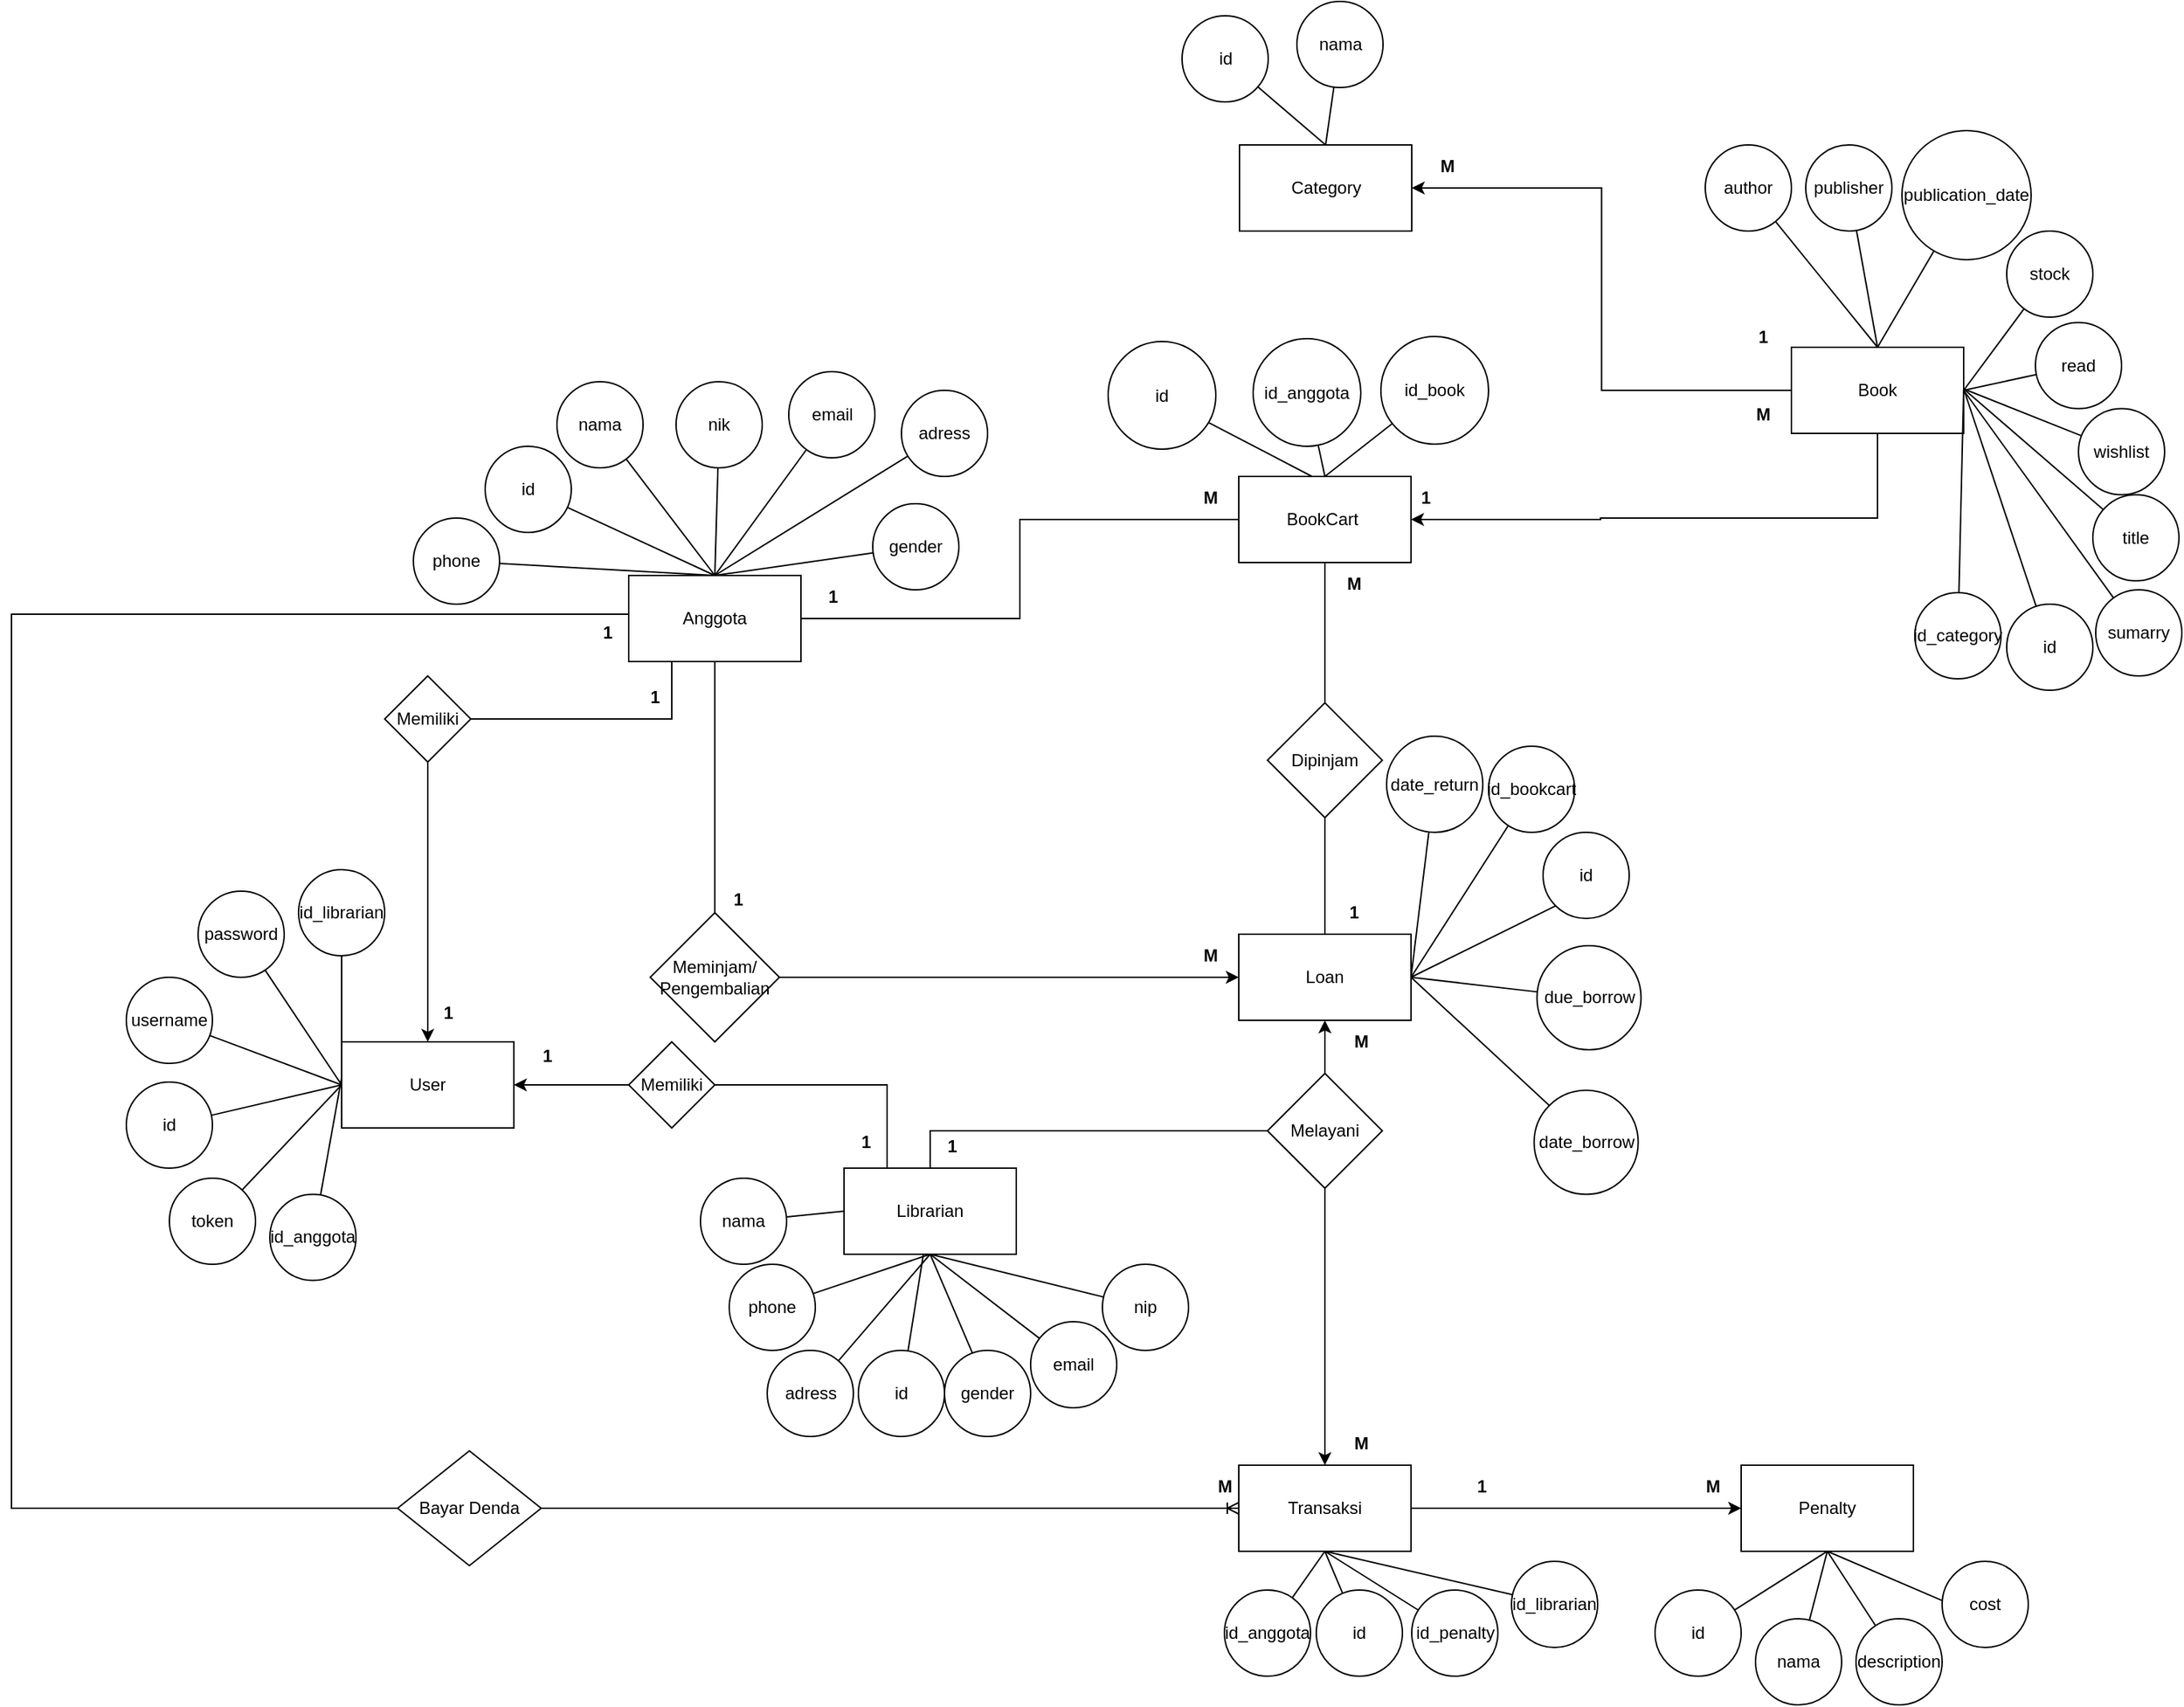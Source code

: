 <mxfile version="22.1.7" type="gitlab" pages="4">
  <diagram name="ERD" id="_qdTkzwz17Ve_ZKjUFcM">
    <mxGraphModel dx="2360" dy="1853" grid="1" gridSize="10" guides="1" tooltips="1" connect="1" arrows="1" fold="1" page="1" pageScale="1" pageWidth="827" pageHeight="1169" math="0" shadow="0">
      <root>
        <mxCell id="0" />
        <mxCell id="1" parent="0" />
        <mxCell id="K8D4zN6mZELdabMuPcHC-1" style="edgeStyle=orthogonalEdgeStyle;rounded=0;orthogonalLoop=1;jettySize=auto;html=1;entryX=0.5;entryY=0;entryDx=0;entryDy=0;endArrow=none;endFill=0;" parent="1" source="K8D4zN6mZELdabMuPcHC-2" target="K8D4zN6mZELdabMuPcHC-42" edge="1">
          <mxGeometry relative="1" as="geometry" />
        </mxCell>
        <mxCell id="bi0tByiYKpyshFOf3-ys-4" style="edgeStyle=orthogonalEdgeStyle;rounded=0;orthogonalLoop=1;jettySize=auto;html=1;entryX=0;entryY=0.5;entryDx=0;entryDy=0;endArrow=none;endFill=0;" parent="1" source="K8D4zN6mZELdabMuPcHC-2" target="K8D4zN6mZELdabMuPcHC-12" edge="1">
          <mxGeometry relative="1" as="geometry" />
        </mxCell>
        <mxCell id="gkDvD6RS5FlcB9gsRZfM-7" style="edgeStyle=orthogonalEdgeStyle;rounded=0;orthogonalLoop=1;jettySize=auto;html=1;endArrow=classic;endFill=1;" parent="1" source="K8D4zN6mZELdabMuPcHC-2" target="ARZU7PN6Rq0PZXTNhcjr-13" edge="1">
          <mxGeometry relative="1" as="geometry">
            <Array as="points">
              <mxPoint x="10" y="250" />
              <mxPoint x="-160" y="250" />
            </Array>
          </mxGeometry>
        </mxCell>
        <mxCell id="K8D4zN6mZELdabMuPcHC-2" value="Anggota" style="rounded=0;whiteSpace=wrap;html=1;" parent="1" vertex="1">
          <mxGeometry x="-20" y="150" width="120" height="60" as="geometry" />
        </mxCell>
        <mxCell id="gkDvD6RS5FlcB9gsRZfM-26" style="edgeStyle=orthogonalEdgeStyle;rounded=0;orthogonalLoop=1;jettySize=auto;html=1;entryX=1;entryY=0.5;entryDx=0;entryDy=0;exitX=0;exitY=0.5;exitDx=0;exitDy=0;" parent="1" source="gkDvD6RS5FlcB9gsRZfM-27" target="ARZU7PN6Rq0PZXTNhcjr-13" edge="1">
          <mxGeometry relative="1" as="geometry" />
        </mxCell>
        <mxCell id="K8D4zN6mZELdabMuPcHC-3" value="Librarian" style="rounded=0;whiteSpace=wrap;html=1;" parent="1" vertex="1">
          <mxGeometry x="130" y="563" width="120" height="60" as="geometry" />
        </mxCell>
        <mxCell id="bi0tByiYKpyshFOf3-ys-3" style="rounded=0;orthogonalLoop=1;jettySize=auto;html=1;entryX=1;entryY=0.5;entryDx=0;entryDy=0;edgeStyle=orthogonalEdgeStyle;endArrow=classic;endFill=1;" parent="1" source="K8D4zN6mZELdabMuPcHC-5" target="K8D4zN6mZELdabMuPcHC-6" edge="1">
          <mxGeometry relative="1" as="geometry" />
        </mxCell>
        <mxCell id="gkDvD6RS5FlcB9gsRZfM-30" style="edgeStyle=orthogonalEdgeStyle;rounded=0;orthogonalLoop=1;jettySize=auto;html=1;entryX=1;entryY=0.5;entryDx=0;entryDy=0;" parent="1" source="K8D4zN6mZELdabMuPcHC-5" target="K8D4zN6mZELdabMuPcHC-12" edge="1">
          <mxGeometry relative="1" as="geometry">
            <Array as="points">
              <mxPoint x="850" y="110" />
              <mxPoint x="657" y="110" />
            </Array>
          </mxGeometry>
        </mxCell>
        <mxCell id="K8D4zN6mZELdabMuPcHC-5" value="Book" style="rounded=0;whiteSpace=wrap;html=1;" parent="1" vertex="1">
          <mxGeometry x="790" y="-9" width="120" height="60" as="geometry" />
        </mxCell>
        <mxCell id="K8D4zN6mZELdabMuPcHC-6" value="Category" style="rounded=0;whiteSpace=wrap;html=1;" parent="1" vertex="1">
          <mxGeometry x="405.5" y="-150" width="120" height="60" as="geometry" />
        </mxCell>
        <mxCell id="K8D4zN6mZELdabMuPcHC-7" style="edgeStyle=orthogonalEdgeStyle;rounded=0;orthogonalLoop=1;jettySize=auto;html=1;entryX=0;entryY=0.5;entryDx=0;entryDy=0;endArrow=classic;endFill=1;" parent="1" source="K8D4zN6mZELdabMuPcHC-8" target="K8D4zN6mZELdabMuPcHC-9" edge="1">
          <mxGeometry relative="1" as="geometry" />
        </mxCell>
        <mxCell id="K8D4zN6mZELdabMuPcHC-8" value="Transaksi" style="rounded=0;whiteSpace=wrap;html=1;" parent="1" vertex="1">
          <mxGeometry x="405" y="770" width="120" height="60" as="geometry" />
        </mxCell>
        <mxCell id="K8D4zN6mZELdabMuPcHC-9" value="Penalty" style="rounded=0;whiteSpace=wrap;html=1;" parent="1" vertex="1">
          <mxGeometry x="755" y="770" width="120" height="60" as="geometry" />
        </mxCell>
        <mxCell id="ARZU7PN6Rq0PZXTNhcjr-6" style="edgeStyle=orthogonalEdgeStyle;rounded=0;orthogonalLoop=1;jettySize=auto;html=1;entryX=0.5;entryY=1;entryDx=0;entryDy=0;endArrow=none;endFill=0;" parent="1" source="K8D4zN6mZELdabMuPcHC-11" target="K8D4zN6mZELdabMuPcHC-44" edge="1">
          <mxGeometry relative="1" as="geometry" />
        </mxCell>
        <mxCell id="K8D4zN6mZELdabMuPcHC-11" value="Loan" style="rounded=0;whiteSpace=wrap;html=1;" parent="1" vertex="1">
          <mxGeometry x="405" y="400" width="120" height="60" as="geometry" />
        </mxCell>
        <mxCell id="K8D4zN6mZELdabMuPcHC-12" value="BookCart&amp;nbsp;" style="rounded=0;whiteSpace=wrap;html=1;" parent="1" vertex="1">
          <mxGeometry x="405" y="81" width="120" height="60" as="geometry" />
        </mxCell>
        <mxCell id="K8D4zN6mZELdabMuPcHC-13" style="rounded=0;orthogonalLoop=1;jettySize=auto;html=1;entryX=0.5;entryY=0;entryDx=0;entryDy=0;endArrow=none;endFill=0;" parent="1" source="K8D4zN6mZELdabMuPcHC-14" target="K8D4zN6mZELdabMuPcHC-2" edge="1">
          <mxGeometry relative="1" as="geometry" />
        </mxCell>
        <mxCell id="K8D4zN6mZELdabMuPcHC-14" value="id" style="ellipse;whiteSpace=wrap;html=1;aspect=fixed;" parent="1" vertex="1">
          <mxGeometry x="-120" y="60" width="60" height="60" as="geometry" />
        </mxCell>
        <mxCell id="K8D4zN6mZELdabMuPcHC-15" style="rounded=0;orthogonalLoop=1;jettySize=auto;html=1;entryX=0.5;entryY=0;entryDx=0;entryDy=0;endArrow=none;endFill=0;" parent="1" source="K8D4zN6mZELdabMuPcHC-16" target="K8D4zN6mZELdabMuPcHC-2" edge="1">
          <mxGeometry relative="1" as="geometry" />
        </mxCell>
        <mxCell id="K8D4zN6mZELdabMuPcHC-16" value="nama" style="ellipse;whiteSpace=wrap;html=1;aspect=fixed;" parent="1" vertex="1">
          <mxGeometry x="-70" y="15" width="60" height="60" as="geometry" />
        </mxCell>
        <mxCell id="K8D4zN6mZELdabMuPcHC-17" style="rounded=0;orthogonalLoop=1;jettySize=auto;html=1;entryX=0.5;entryY=0;entryDx=0;entryDy=0;endArrow=none;endFill=0;" parent="1" source="K8D4zN6mZELdabMuPcHC-18" target="K8D4zN6mZELdabMuPcHC-2" edge="1">
          <mxGeometry relative="1" as="geometry" />
        </mxCell>
        <mxCell id="K8D4zN6mZELdabMuPcHC-18" value="nik" style="ellipse;whiteSpace=wrap;html=1;aspect=fixed;" parent="1" vertex="1">
          <mxGeometry x="13" y="15" width="60" height="60" as="geometry" />
        </mxCell>
        <mxCell id="K8D4zN6mZELdabMuPcHC-19" style="rounded=0;orthogonalLoop=1;jettySize=auto;html=1;endArrow=none;endFill=0;entryX=0.5;entryY=0;entryDx=0;entryDy=0;" parent="1" source="K8D4zN6mZELdabMuPcHC-20" target="K8D4zN6mZELdabMuPcHC-2" edge="1">
          <mxGeometry relative="1" as="geometry" />
        </mxCell>
        <mxCell id="K8D4zN6mZELdabMuPcHC-20" value="email" style="ellipse;whiteSpace=wrap;html=1;aspect=fixed;" parent="1" vertex="1">
          <mxGeometry x="91.5" y="8" width="60" height="60" as="geometry" />
        </mxCell>
        <mxCell id="K8D4zN6mZELdabMuPcHC-21" style="rounded=0;orthogonalLoop=1;jettySize=auto;html=1;endArrow=none;endFill=0;" parent="1" source="K8D4zN6mZELdabMuPcHC-22" edge="1">
          <mxGeometry relative="1" as="geometry">
            <mxPoint x="40" y="150" as="targetPoint" />
          </mxGeometry>
        </mxCell>
        <mxCell id="K8D4zN6mZELdabMuPcHC-22" value="gender" style="ellipse;whiteSpace=wrap;html=1;aspect=fixed;" parent="1" vertex="1">
          <mxGeometry x="150" y="100" width="60" height="60" as="geometry" />
        </mxCell>
        <mxCell id="K8D4zN6mZELdabMuPcHC-23" style="rounded=0;orthogonalLoop=1;jettySize=auto;html=1;entryX=0.5;entryY=0;entryDx=0;entryDy=0;endArrow=none;endFill=0;" parent="1" source="K8D4zN6mZELdabMuPcHC-24" target="K8D4zN6mZELdabMuPcHC-2" edge="1">
          <mxGeometry relative="1" as="geometry" />
        </mxCell>
        <mxCell id="K8D4zN6mZELdabMuPcHC-24" value="phone" style="ellipse;whiteSpace=wrap;html=1;aspect=fixed;" parent="1" vertex="1">
          <mxGeometry x="-170" y="110" width="60" height="60" as="geometry" />
        </mxCell>
        <mxCell id="K8D4zN6mZELdabMuPcHC-25" style="rounded=0;orthogonalLoop=1;jettySize=auto;html=1;endArrow=none;endFill=0;entryX=0.5;entryY=0;entryDx=0;entryDy=0;" parent="1" source="K8D4zN6mZELdabMuPcHC-26" target="K8D4zN6mZELdabMuPcHC-2" edge="1">
          <mxGeometry relative="1" as="geometry" />
        </mxCell>
        <mxCell id="K8D4zN6mZELdabMuPcHC-26" value="adress" style="ellipse;whiteSpace=wrap;html=1;aspect=fixed;" parent="1" vertex="1">
          <mxGeometry x="170" y="21" width="60" height="60" as="geometry" />
        </mxCell>
        <mxCell id="K8D4zN6mZELdabMuPcHC-27" style="rounded=0;orthogonalLoop=1;jettySize=auto;html=1;endArrow=none;endFill=0;" parent="1" source="K8D4zN6mZELdabMuPcHC-28" target="K8D4zN6mZELdabMuPcHC-3" edge="1">
          <mxGeometry relative="1" as="geometry" />
        </mxCell>
        <mxCell id="K8D4zN6mZELdabMuPcHC-28" value="id" style="ellipse;whiteSpace=wrap;html=1;aspect=fixed;" parent="1" vertex="1">
          <mxGeometry x="140" y="690" width="60" height="60" as="geometry" />
        </mxCell>
        <mxCell id="K8D4zN6mZELdabMuPcHC-29" value="nama" style="ellipse;whiteSpace=wrap;html=1;aspect=fixed;" parent="1" vertex="1">
          <mxGeometry x="30" y="570" width="60" height="60" as="geometry" />
        </mxCell>
        <mxCell id="K8D4zN6mZELdabMuPcHC-30" style="rounded=0;orthogonalLoop=1;jettySize=auto;html=1;endArrow=none;endFill=0;entryX=0.5;entryY=1;entryDx=0;entryDy=0;" parent="1" source="K8D4zN6mZELdabMuPcHC-31" target="K8D4zN6mZELdabMuPcHC-3" edge="1">
          <mxGeometry relative="1" as="geometry" />
        </mxCell>
        <mxCell id="K8D4zN6mZELdabMuPcHC-31" value="nip" style="ellipse;whiteSpace=wrap;html=1;aspect=fixed;" parent="1" vertex="1">
          <mxGeometry x="310" y="630" width="60" height="60" as="geometry" />
        </mxCell>
        <mxCell id="K8D4zN6mZELdabMuPcHC-32" style="rounded=0;orthogonalLoop=1;jettySize=auto;html=1;endArrow=none;endFill=0;entryX=0.5;entryY=1;entryDx=0;entryDy=0;" parent="1" source="K8D4zN6mZELdabMuPcHC-33" target="K8D4zN6mZELdabMuPcHC-3" edge="1">
          <mxGeometry relative="1" as="geometry" />
        </mxCell>
        <mxCell id="K8D4zN6mZELdabMuPcHC-33" value="email" style="ellipse;whiteSpace=wrap;html=1;aspect=fixed;" parent="1" vertex="1">
          <mxGeometry x="260" y="670" width="60" height="60" as="geometry" />
        </mxCell>
        <mxCell id="K8D4zN6mZELdabMuPcHC-34" style="rounded=0;orthogonalLoop=1;jettySize=auto;html=1;entryX=0.5;entryY=1;entryDx=0;entryDy=0;endArrow=none;endFill=0;" parent="1" target="K8D4zN6mZELdabMuPcHC-3" edge="1">
          <mxGeometry relative="1" as="geometry">
            <mxPoint x="228.237" y="712.402" as="sourcePoint" />
          </mxGeometry>
        </mxCell>
        <mxCell id="K8D4zN6mZELdabMuPcHC-35" value="gender" style="ellipse;whiteSpace=wrap;html=1;aspect=fixed;" parent="1" vertex="1">
          <mxGeometry x="200" y="690" width="60" height="60" as="geometry" />
        </mxCell>
        <mxCell id="K8D4zN6mZELdabMuPcHC-36" style="rounded=0;orthogonalLoop=1;jettySize=auto;html=1;entryX=0.5;entryY=1;entryDx=0;entryDy=0;endArrow=none;endFill=0;" parent="1" source="K8D4zN6mZELdabMuPcHC-37" target="K8D4zN6mZELdabMuPcHC-3" edge="1">
          <mxGeometry relative="1" as="geometry" />
        </mxCell>
        <mxCell id="K8D4zN6mZELdabMuPcHC-37" value="phone" style="ellipse;whiteSpace=wrap;html=1;aspect=fixed;" parent="1" vertex="1">
          <mxGeometry x="50" y="630" width="60" height="60" as="geometry" />
        </mxCell>
        <mxCell id="K8D4zN6mZELdabMuPcHC-38" style="rounded=0;orthogonalLoop=1;jettySize=auto;html=1;endArrow=none;endFill=0;entryX=0.5;entryY=1;entryDx=0;entryDy=0;" parent="1" source="K8D4zN6mZELdabMuPcHC-39" target="K8D4zN6mZELdabMuPcHC-3" edge="1">
          <mxGeometry relative="1" as="geometry">
            <mxPoint x="196.5" y="620" as="targetPoint" />
          </mxGeometry>
        </mxCell>
        <mxCell id="K8D4zN6mZELdabMuPcHC-39" value="adress" style="ellipse;whiteSpace=wrap;html=1;aspect=fixed;" parent="1" vertex="1">
          <mxGeometry x="76.5" y="690" width="60" height="60" as="geometry" />
        </mxCell>
        <mxCell id="K8D4zN6mZELdabMuPcHC-40" style="rounded=0;orthogonalLoop=1;jettySize=auto;html=1;entryX=0;entryY=0.5;entryDx=0;entryDy=0;endArrow=none;endFill=0;" parent="1" source="K8D4zN6mZELdabMuPcHC-29" target="K8D4zN6mZELdabMuPcHC-3" edge="1">
          <mxGeometry relative="1" as="geometry" />
        </mxCell>
        <mxCell id="K8D4zN6mZELdabMuPcHC-41" style="edgeStyle=orthogonalEdgeStyle;rounded=0;orthogonalLoop=1;jettySize=auto;html=1;entryX=0;entryY=0.5;entryDx=0;entryDy=0;endArrow=classic;endFill=1;" parent="1" source="K8D4zN6mZELdabMuPcHC-42" target="K8D4zN6mZELdabMuPcHC-11" edge="1">
          <mxGeometry relative="1" as="geometry" />
        </mxCell>
        <mxCell id="K8D4zN6mZELdabMuPcHC-42" value="Meminjam/&lt;br&gt;Pengembalian" style="rhombus;whiteSpace=wrap;html=1;" parent="1" vertex="1">
          <mxGeometry x="-5" y="385" width="90" height="90" as="geometry" />
        </mxCell>
        <mxCell id="ARZU7PN6Rq0PZXTNhcjr-7" style="edgeStyle=orthogonalEdgeStyle;rounded=0;orthogonalLoop=1;jettySize=auto;html=1;entryX=0.5;entryY=1;entryDx=0;entryDy=0;endArrow=none;endFill=0;" parent="1" source="K8D4zN6mZELdabMuPcHC-44" target="K8D4zN6mZELdabMuPcHC-12" edge="1">
          <mxGeometry relative="1" as="geometry" />
        </mxCell>
        <mxCell id="K8D4zN6mZELdabMuPcHC-44" value="Dipinjam" style="rhombus;whiteSpace=wrap;html=1;" parent="1" vertex="1">
          <mxGeometry x="425" y="238.75" width="80" height="80" as="geometry" />
        </mxCell>
        <mxCell id="K8D4zN6mZELdabMuPcHC-45" style="edgeStyle=orthogonalEdgeStyle;rounded=0;orthogonalLoop=1;jettySize=auto;html=1;entryX=0.5;entryY=0;entryDx=0;entryDy=0;endArrow=none;endFill=0;" parent="1" source="K8D4zN6mZELdabMuPcHC-47" target="K8D4zN6mZELdabMuPcHC-3" edge="1">
          <mxGeometry relative="1" as="geometry" />
        </mxCell>
        <mxCell id="K8D4zN6mZELdabMuPcHC-46" style="edgeStyle=orthogonalEdgeStyle;rounded=0;orthogonalLoop=1;jettySize=auto;html=1;endArrow=classic;endFill=1;" parent="1" source="K8D4zN6mZELdabMuPcHC-47" target="K8D4zN6mZELdabMuPcHC-8" edge="1">
          <mxGeometry relative="1" as="geometry">
            <Array as="points">
              <mxPoint x="465" y="690" />
              <mxPoint x="465" y="690" />
            </Array>
          </mxGeometry>
        </mxCell>
        <mxCell id="gkDvD6RS5FlcB9gsRZfM-29" style="edgeStyle=orthogonalEdgeStyle;rounded=0;orthogonalLoop=1;jettySize=auto;html=1;entryX=0.5;entryY=1;entryDx=0;entryDy=0;" parent="1" source="K8D4zN6mZELdabMuPcHC-47" target="K8D4zN6mZELdabMuPcHC-11" edge="1">
          <mxGeometry relative="1" as="geometry" />
        </mxCell>
        <mxCell id="K8D4zN6mZELdabMuPcHC-47" value="Melayani" style="rhombus;whiteSpace=wrap;html=1;" parent="1" vertex="1">
          <mxGeometry x="425" y="497" width="80" height="80" as="geometry" />
        </mxCell>
        <mxCell id="K8D4zN6mZELdabMuPcHC-48" style="rounded=0;orthogonalLoop=1;jettySize=auto;html=1;endArrow=none;endFill=0;" parent="1" source="K8D4zN6mZELdabMuPcHC-49" edge="1">
          <mxGeometry relative="1" as="geometry">
            <mxPoint x="910" y="20" as="targetPoint" />
          </mxGeometry>
        </mxCell>
        <mxCell id="K8D4zN6mZELdabMuPcHC-49" value="title" style="ellipse;whiteSpace=wrap;html=1;aspect=fixed;" parent="1" vertex="1">
          <mxGeometry x="1000" y="93.75" width="60" height="60" as="geometry" />
        </mxCell>
        <mxCell id="K8D4zN6mZELdabMuPcHC-50" style="rounded=0;orthogonalLoop=1;jettySize=auto;html=1;endArrow=none;endFill=0;entryX=0.5;entryY=0;entryDx=0;entryDy=0;" parent="1" source="K8D4zN6mZELdabMuPcHC-51" target="K8D4zN6mZELdabMuPcHC-5" edge="1">
          <mxGeometry relative="1" as="geometry" />
        </mxCell>
        <mxCell id="K8D4zN6mZELdabMuPcHC-51" value="author" style="ellipse;whiteSpace=wrap;html=1;aspect=fixed;" parent="1" vertex="1">
          <mxGeometry x="730" y="-150" width="60" height="60" as="geometry" />
        </mxCell>
        <mxCell id="K8D4zN6mZELdabMuPcHC-52" style="rounded=0;orthogonalLoop=1;jettySize=auto;html=1;entryX=0.5;entryY=0;entryDx=0;entryDy=0;endArrow=none;endFill=0;" parent="1" source="K8D4zN6mZELdabMuPcHC-53" target="K8D4zN6mZELdabMuPcHC-5" edge="1">
          <mxGeometry relative="1" as="geometry" />
        </mxCell>
        <mxCell id="K8D4zN6mZELdabMuPcHC-53" value="publisher" style="ellipse;whiteSpace=wrap;html=1;aspect=fixed;" parent="1" vertex="1">
          <mxGeometry x="800" y="-150" width="60" height="60" as="geometry" />
        </mxCell>
        <mxCell id="K8D4zN6mZELdabMuPcHC-54" style="rounded=0;orthogonalLoop=1;jettySize=auto;html=1;endArrow=none;endFill=0;" parent="1" source="K8D4zN6mZELdabMuPcHC-55" edge="1">
          <mxGeometry relative="1" as="geometry">
            <mxPoint x="910" y="20" as="targetPoint" />
          </mxGeometry>
        </mxCell>
        <mxCell id="K8D4zN6mZELdabMuPcHC-55" value="id" style="ellipse;whiteSpace=wrap;html=1;aspect=fixed;" parent="1" vertex="1">
          <mxGeometry x="940" y="170" width="60" height="60" as="geometry" />
        </mxCell>
        <mxCell id="K8D4zN6mZELdabMuPcHC-56" style="rounded=0;orthogonalLoop=1;jettySize=auto;html=1;entryX=0.5;entryY=0;entryDx=0;entryDy=0;endArrow=none;endFill=0;" parent="1" source="K8D4zN6mZELdabMuPcHC-57" target="K8D4zN6mZELdabMuPcHC-5" edge="1">
          <mxGeometry relative="1" as="geometry" />
        </mxCell>
        <mxCell id="K8D4zN6mZELdabMuPcHC-57" value="publication_date" style="ellipse;whiteSpace=wrap;html=1;aspect=fixed;" parent="1" vertex="1">
          <mxGeometry x="867" y="-160" width="90" height="90" as="geometry" />
        </mxCell>
        <mxCell id="K8D4zN6mZELdabMuPcHC-58" style="rounded=0;orthogonalLoop=1;jettySize=auto;html=1;entryX=1;entryY=0.5;entryDx=0;entryDy=0;endArrow=none;endFill=0;" parent="1" source="K8D4zN6mZELdabMuPcHC-59" target="K8D4zN6mZELdabMuPcHC-5" edge="1">
          <mxGeometry relative="1" as="geometry" />
        </mxCell>
        <mxCell id="K8D4zN6mZELdabMuPcHC-59" value="stock" style="ellipse;whiteSpace=wrap;html=1;aspect=fixed;" parent="1" vertex="1">
          <mxGeometry x="940" y="-90" width="60" height="60" as="geometry" />
        </mxCell>
        <mxCell id="K8D4zN6mZELdabMuPcHC-60" style="rounded=0;orthogonalLoop=1;jettySize=auto;html=1;entryX=1;entryY=0.5;entryDx=0;entryDy=0;endArrow=none;endFill=0;" parent="1" source="K8D4zN6mZELdabMuPcHC-61" target="K8D4zN6mZELdabMuPcHC-5" edge="1">
          <mxGeometry relative="1" as="geometry" />
        </mxCell>
        <mxCell id="K8D4zN6mZELdabMuPcHC-61" value="read" style="ellipse;whiteSpace=wrap;html=1;aspect=fixed;" parent="1" vertex="1">
          <mxGeometry x="960" y="-26.25" width="60" height="60" as="geometry" />
        </mxCell>
        <mxCell id="K8D4zN6mZELdabMuPcHC-63" value="id" style="ellipse;whiteSpace=wrap;html=1;aspect=fixed;" parent="1" vertex="1">
          <mxGeometry x="617" y="329" width="60" height="60" as="geometry" />
        </mxCell>
        <mxCell id="K8D4zN6mZELdabMuPcHC-65" value="date_borrow" style="ellipse;whiteSpace=wrap;html=1;aspect=fixed;" parent="1" vertex="1">
          <mxGeometry x="610.75" y="508.75" width="72.5" height="72.5" as="geometry" />
        </mxCell>
        <mxCell id="ARZU7PN6Rq0PZXTNhcjr-8" style="rounded=0;orthogonalLoop=1;jettySize=auto;html=1;entryX=1;entryY=0.5;entryDx=0;entryDy=0;endArrow=none;endFill=0;" parent="1" source="K8D4zN6mZELdabMuPcHC-67" target="K8D4zN6mZELdabMuPcHC-11" edge="1">
          <mxGeometry relative="1" as="geometry" />
        </mxCell>
        <mxCell id="K8D4zN6mZELdabMuPcHC-67" value="date_return" style="ellipse;whiteSpace=wrap;html=1;aspect=fixed;" parent="1" vertex="1">
          <mxGeometry x="508" y="262" width="67" height="67" as="geometry" />
        </mxCell>
        <mxCell id="K8D4zN6mZELdabMuPcHC-68" style="rounded=0;orthogonalLoop=1;jettySize=auto;html=1;entryX=0.5;entryY=1;entryDx=0;entryDy=0;endArrow=none;endFill=0;" parent="1" source="K8D4zN6mZELdabMuPcHC-69" target="K8D4zN6mZELdabMuPcHC-8" edge="1">
          <mxGeometry relative="1" as="geometry" />
        </mxCell>
        <mxCell id="K8D4zN6mZELdabMuPcHC-69" value="id" style="ellipse;whiteSpace=wrap;html=1;aspect=fixed;" parent="1" vertex="1">
          <mxGeometry x="459" y="857" width="60" height="60" as="geometry" />
        </mxCell>
        <mxCell id="K8D4zN6mZELdabMuPcHC-70" style="rounded=0;orthogonalLoop=1;jettySize=auto;html=1;entryX=0.5;entryY=1;entryDx=0;entryDy=0;endArrow=none;endFill=0;" parent="1" source="K8D4zN6mZELdabMuPcHC-71" target="K8D4zN6mZELdabMuPcHC-8" edge="1">
          <mxGeometry relative="1" as="geometry" />
        </mxCell>
        <mxCell id="K8D4zN6mZELdabMuPcHC-71" value="id_penalty" style="ellipse;whiteSpace=wrap;html=1;aspect=fixed;" parent="1" vertex="1">
          <mxGeometry x="525.5" y="857" width="60" height="60" as="geometry" />
        </mxCell>
        <mxCell id="K8D4zN6mZELdabMuPcHC-72" style="rounded=0;orthogonalLoop=1;jettySize=auto;html=1;entryX=0.5;entryY=1;entryDx=0;entryDy=0;endArrow=none;endFill=0;" parent="1" source="K8D4zN6mZELdabMuPcHC-73" target="K8D4zN6mZELdabMuPcHC-8" edge="1">
          <mxGeometry relative="1" as="geometry" />
        </mxCell>
        <mxCell id="K8D4zN6mZELdabMuPcHC-73" value="id_librarian" style="ellipse;whiteSpace=wrap;html=1;aspect=fixed;" parent="1" vertex="1">
          <mxGeometry x="595" y="837" width="60" height="60" as="geometry" />
        </mxCell>
        <mxCell id="K8D4zN6mZELdabMuPcHC-74" style="rounded=0;orthogonalLoop=1;jettySize=auto;html=1;entryX=0.5;entryY=1;entryDx=0;entryDy=0;endArrow=none;endFill=0;" parent="1" source="K8D4zN6mZELdabMuPcHC-75" target="K8D4zN6mZELdabMuPcHC-8" edge="1">
          <mxGeometry relative="1" as="geometry" />
        </mxCell>
        <mxCell id="K8D4zN6mZELdabMuPcHC-75" value="id_anggota" style="ellipse;whiteSpace=wrap;html=1;aspect=fixed;" parent="1" vertex="1">
          <mxGeometry x="395" y="857" width="60" height="60" as="geometry" />
        </mxCell>
        <mxCell id="K8D4zN6mZELdabMuPcHC-76" style="rounded=0;orthogonalLoop=1;jettySize=auto;html=1;endArrow=none;endFill=0;entryX=0.5;entryY=1;entryDx=0;entryDy=0;" parent="1" source="K8D4zN6mZELdabMuPcHC-77" target="K8D4zN6mZELdabMuPcHC-9" edge="1">
          <mxGeometry relative="1" as="geometry" />
        </mxCell>
        <mxCell id="K8D4zN6mZELdabMuPcHC-77" value="id" style="ellipse;whiteSpace=wrap;html=1;aspect=fixed;" parent="1" vertex="1">
          <mxGeometry x="695" y="857" width="60" height="60" as="geometry" />
        </mxCell>
        <mxCell id="K8D4zN6mZELdabMuPcHC-78" style="rounded=0;orthogonalLoop=1;jettySize=auto;html=1;endArrow=none;endFill=0;entryX=0.5;entryY=1;entryDx=0;entryDy=0;" parent="1" source="K8D4zN6mZELdabMuPcHC-79" target="K8D4zN6mZELdabMuPcHC-9" edge="1">
          <mxGeometry relative="1" as="geometry" />
        </mxCell>
        <mxCell id="K8D4zN6mZELdabMuPcHC-79" value="nama" style="ellipse;whiteSpace=wrap;html=1;aspect=fixed;" parent="1" vertex="1">
          <mxGeometry x="765" y="877" width="60" height="60" as="geometry" />
        </mxCell>
        <mxCell id="K8D4zN6mZELdabMuPcHC-80" style="rounded=0;orthogonalLoop=1;jettySize=auto;html=1;entryX=0.5;entryY=1;entryDx=0;entryDy=0;endArrow=none;endFill=0;" parent="1" source="K8D4zN6mZELdabMuPcHC-81" target="K8D4zN6mZELdabMuPcHC-9" edge="1">
          <mxGeometry relative="1" as="geometry" />
        </mxCell>
        <mxCell id="K8D4zN6mZELdabMuPcHC-81" value="description" style="ellipse;whiteSpace=wrap;html=1;aspect=fixed;" parent="1" vertex="1">
          <mxGeometry x="835" y="877" width="60" height="60" as="geometry" />
        </mxCell>
        <mxCell id="K8D4zN6mZELdabMuPcHC-82" style="rounded=0;orthogonalLoop=1;jettySize=auto;html=1;entryX=0.5;entryY=1;entryDx=0;entryDy=0;endArrow=none;endFill=0;" parent="1" target="K8D4zN6mZELdabMuPcHC-9" edge="1">
          <mxGeometry relative="1" as="geometry">
            <mxPoint x="897.355" y="865.348" as="sourcePoint" />
          </mxGeometry>
        </mxCell>
        <mxCell id="K8D4zN6mZELdabMuPcHC-83" value="cost" style="ellipse;whiteSpace=wrap;html=1;aspect=fixed;" parent="1" vertex="1">
          <mxGeometry x="895" y="837" width="60" height="60" as="geometry" />
        </mxCell>
        <mxCell id="K8D4zN6mZELdabMuPcHC-84" style="rounded=0;orthogonalLoop=1;jettySize=auto;html=1;entryX=0.5;entryY=0;entryDx=0;entryDy=0;endArrow=none;endFill=0;" parent="1" source="K8D4zN6mZELdabMuPcHC-85" target="K8D4zN6mZELdabMuPcHC-6" edge="1">
          <mxGeometry relative="1" as="geometry" />
        </mxCell>
        <mxCell id="K8D4zN6mZELdabMuPcHC-85" value="id" style="ellipse;whiteSpace=wrap;html=1;aspect=fixed;" parent="1" vertex="1">
          <mxGeometry x="365.5" y="-240" width="60" height="60" as="geometry" />
        </mxCell>
        <mxCell id="K8D4zN6mZELdabMuPcHC-86" style="rounded=0;orthogonalLoop=1;jettySize=auto;html=1;entryX=0.5;entryY=0;entryDx=0;entryDy=0;endArrow=none;endFill=0;" parent="1" source="K8D4zN6mZELdabMuPcHC-87" target="K8D4zN6mZELdabMuPcHC-6" edge="1">
          <mxGeometry relative="1" as="geometry" />
        </mxCell>
        <mxCell id="K8D4zN6mZELdabMuPcHC-87" value="nama" style="ellipse;whiteSpace=wrap;html=1;aspect=fixed;" parent="1" vertex="1">
          <mxGeometry x="445.5" y="-250" width="60" height="60" as="geometry" />
        </mxCell>
        <mxCell id="K8D4zN6mZELdabMuPcHC-88" style="rounded=0;orthogonalLoop=1;jettySize=auto;html=1;endArrow=none;endFill=0;" parent="1" source="K8D4zN6mZELdabMuPcHC-89" edge="1">
          <mxGeometry relative="1" as="geometry">
            <mxPoint x="910" y="20" as="targetPoint" />
          </mxGeometry>
        </mxCell>
        <mxCell id="K8D4zN6mZELdabMuPcHC-89" value="id_category" style="ellipse;whiteSpace=wrap;html=1;aspect=fixed;" parent="1" vertex="1">
          <mxGeometry x="876" y="162" width="60" height="60" as="geometry" />
        </mxCell>
        <mxCell id="ARZU7PN6Rq0PZXTNhcjr-3" style="rounded=0;orthogonalLoop=1;jettySize=auto;html=1;entryX=0.5;entryY=0;entryDx=0;entryDy=0;endArrow=none;endFill=0;" parent="1" edge="1">
          <mxGeometry relative="1" as="geometry">
            <mxPoint x="380.791" y="41.762" as="sourcePoint" />
            <mxPoint x="456" y="81" as="targetPoint" />
          </mxGeometry>
        </mxCell>
        <mxCell id="K8D4zN6mZELdabMuPcHC-91" value="id" style="ellipse;whiteSpace=wrap;html=1;aspect=fixed;" parent="1" vertex="1">
          <mxGeometry x="314" y="-13" width="75" height="75" as="geometry" />
        </mxCell>
        <mxCell id="K8D4zN6mZELdabMuPcHC-93" value="id_anggota" style="ellipse;whiteSpace=wrap;html=1;aspect=fixed;" parent="1" vertex="1">
          <mxGeometry x="415" y="-15" width="75" height="75" as="geometry" />
        </mxCell>
        <mxCell id="K8D4zN6mZELdabMuPcHC-95" value="id_book" style="ellipse;whiteSpace=wrap;html=1;aspect=fixed;" parent="1" vertex="1">
          <mxGeometry x="504" y="-16.5" width="75" height="75" as="geometry" />
        </mxCell>
        <mxCell id="K8D4zN6mZELdabMuPcHC-96" style="rounded=0;orthogonalLoop=1;jettySize=auto;html=1;entryX=1;entryY=0.5;entryDx=0;entryDy=0;endArrow=none;endFill=0;" parent="1" source="K8D4zN6mZELdabMuPcHC-97" target="K8D4zN6mZELdabMuPcHC-5" edge="1">
          <mxGeometry relative="1" as="geometry" />
        </mxCell>
        <mxCell id="K8D4zN6mZELdabMuPcHC-97" value="sumarry" style="ellipse;whiteSpace=wrap;html=1;aspect=fixed;" parent="1" vertex="1">
          <mxGeometry x="1002" y="160" width="60" height="60" as="geometry" />
        </mxCell>
        <mxCell id="K8D4zN6mZELdabMuPcHC-98" style="rounded=0;orthogonalLoop=1;jettySize=auto;html=1;endArrow=none;endFill=0;" parent="1" source="K8D4zN6mZELdabMuPcHC-99" edge="1">
          <mxGeometry relative="1" as="geometry">
            <mxPoint x="910" y="20" as="targetPoint" />
          </mxGeometry>
        </mxCell>
        <mxCell id="K8D4zN6mZELdabMuPcHC-99" value="wishlist" style="ellipse;whiteSpace=wrap;html=1;aspect=fixed;" parent="1" vertex="1">
          <mxGeometry x="990" y="33.75" width="60" height="60" as="geometry" />
        </mxCell>
        <mxCell id="K8D4zN6mZELdabMuPcHC-100" value="1" style="text;html=1;align=center;verticalAlign=middle;resizable=0;points=[];autosize=1;strokeColor=none;fillColor=none;fontStyle=1" parent="1" vertex="1">
          <mxGeometry x="41" y="361" width="30" height="30" as="geometry" />
        </mxCell>
        <mxCell id="K8D4zN6mZELdabMuPcHC-101" value="M" style="text;html=1;align=center;verticalAlign=middle;resizable=0;points=[];autosize=1;strokeColor=none;fillColor=none;fontStyle=1" parent="1" vertex="1">
          <mxGeometry x="470" y="141" width="30" height="30" as="geometry" />
        </mxCell>
        <mxCell id="K8D4zN6mZELdabMuPcHC-102" value="1" style="text;html=1;align=center;verticalAlign=middle;resizable=0;points=[];autosize=1;strokeColor=none;fillColor=none;fontStyle=1" parent="1" vertex="1">
          <mxGeometry x="470" y="370" width="30" height="30" as="geometry" />
        </mxCell>
        <mxCell id="K8D4zN6mZELdabMuPcHC-103" value="M" style="text;html=1;align=center;verticalAlign=middle;resizable=0;points=[];autosize=1;strokeColor=none;fillColor=none;fontStyle=1" parent="1" vertex="1">
          <mxGeometry x="370" y="81" width="30" height="30" as="geometry" />
        </mxCell>
        <mxCell id="K8D4zN6mZELdabMuPcHC-106" value="1" style="text;html=1;align=center;verticalAlign=middle;resizable=0;points=[];autosize=1;strokeColor=none;fillColor=none;fontStyle=1" parent="1" vertex="1">
          <mxGeometry x="106.5" y="150" width="30" height="30" as="geometry" />
        </mxCell>
        <mxCell id="K8D4zN6mZELdabMuPcHC-107" value="M" style="text;html=1;align=center;verticalAlign=middle;resizable=0;points=[];autosize=1;strokeColor=none;fillColor=none;fontStyle=1" parent="1" vertex="1">
          <mxGeometry x="534.5" y="-150" width="30" height="30" as="geometry" />
        </mxCell>
        <mxCell id="K8D4zN6mZELdabMuPcHC-109" value="1" style="text;html=1;align=center;verticalAlign=middle;resizable=0;points=[];autosize=1;strokeColor=none;fillColor=none;fontStyle=1" parent="1" vertex="1">
          <mxGeometry x="-50" y="175" width="30" height="30" as="geometry" />
        </mxCell>
        <mxCell id="K8D4zN6mZELdabMuPcHC-110" value="M" style="text;html=1;align=center;verticalAlign=middle;resizable=0;points=[];autosize=1;strokeColor=none;fillColor=none;fontStyle=1" parent="1" vertex="1">
          <mxGeometry x="380" y="770" width="30" height="30" as="geometry" />
        </mxCell>
        <mxCell id="K8D4zN6mZELdabMuPcHC-111" value="" style="edgeStyle=orthogonalEdgeStyle;fontSize=12;html=1;endArrow=ERoneToMany;rounded=0;exitX=0;exitY=0.5;exitDx=0;exitDy=0;" parent="1" target="K8D4zN6mZELdabMuPcHC-8" edge="1">
          <mxGeometry width="100" height="100" relative="1" as="geometry">
            <mxPoint x="-20" y="177" as="sourcePoint" />
            <mxPoint x="435" y="800" as="targetPoint" />
            <Array as="points">
              <mxPoint x="-450" y="177" />
              <mxPoint x="-450" y="800" />
            </Array>
          </mxGeometry>
        </mxCell>
        <mxCell id="bi0tByiYKpyshFOf3-ys-1" style="rounded=0;orthogonalLoop=1;jettySize=auto;html=1;entryX=0;entryY=0.5;entryDx=0;entryDy=0;endArrow=none;endFill=0;" parent="1" source="K8D4zN6mZELdabMuPcHC-112" target="K8D4zN6mZELdabMuPcHC-8" edge="1">
          <mxGeometry relative="1" as="geometry" />
        </mxCell>
        <mxCell id="K8D4zN6mZELdabMuPcHC-112" value="Bayar Denda" style="rhombus;whiteSpace=wrap;html=1;" parent="1" vertex="1">
          <mxGeometry x="-181" y="760" width="100" height="80" as="geometry" />
        </mxCell>
        <mxCell id="K8D4zN6mZELdabMuPcHC-113" value="1" style="text;html=1;align=center;verticalAlign=middle;resizable=0;points=[];autosize=1;strokeColor=none;fillColor=none;fontStyle=1" parent="1" vertex="1">
          <mxGeometry x="190" y="533" width="30" height="30" as="geometry" />
        </mxCell>
        <mxCell id="K8D4zN6mZELdabMuPcHC-114" value="M" style="text;html=1;align=center;verticalAlign=middle;resizable=0;points=[];autosize=1;strokeColor=none;fillColor=none;fontStyle=1" parent="1" vertex="1">
          <mxGeometry x="475" y="460" width="30" height="30" as="geometry" />
        </mxCell>
        <mxCell id="K8D4zN6mZELdabMuPcHC-115" value="M" style="text;html=1;align=center;verticalAlign=middle;resizable=0;points=[];autosize=1;strokeColor=none;fillColor=none;fontStyle=1" parent="1" vertex="1">
          <mxGeometry x="475" y="740" width="30" height="30" as="geometry" />
        </mxCell>
        <mxCell id="K8D4zN6mZELdabMuPcHC-117" value="1" style="text;html=1;align=center;verticalAlign=middle;resizable=0;points=[];autosize=1;strokeColor=none;fillColor=none;fontStyle=1" parent="1" vertex="1">
          <mxGeometry x="519.5" y="81" width="30" height="30" as="geometry" />
        </mxCell>
        <mxCell id="K8D4zN6mZELdabMuPcHC-118" value="M" style="text;html=1;align=center;verticalAlign=middle;resizable=0;points=[];autosize=1;strokeColor=none;fillColor=none;fontStyle=1" parent="1" vertex="1">
          <mxGeometry x="755" y="23" width="30" height="30" as="geometry" />
        </mxCell>
        <mxCell id="K8D4zN6mZELdabMuPcHC-119" value="1" style="text;html=1;align=center;verticalAlign=middle;resizable=0;points=[];autosize=1;strokeColor=none;fillColor=none;fontStyle=1" parent="1" vertex="1">
          <mxGeometry x="755" y="-31.25" width="30" height="30" as="geometry" />
        </mxCell>
        <mxCell id="qTcOaZ6BOqXXFfYp98lq-1" value="M" style="text;html=1;align=center;verticalAlign=middle;resizable=0;points=[];autosize=1;strokeColor=none;fillColor=none;fontStyle=1" parent="1" vertex="1">
          <mxGeometry x="370" y="400" width="30" height="30" as="geometry" />
        </mxCell>
        <mxCell id="yvdTXar2vCySYRIVYajc-1" value="M" style="text;html=1;align=center;verticalAlign=middle;resizable=0;points=[];autosize=1;strokeColor=none;fillColor=none;fontStyle=1" parent="1" vertex="1">
          <mxGeometry x="720" y="770" width="30" height="30" as="geometry" />
        </mxCell>
        <mxCell id="yvdTXar2vCySYRIVYajc-2" value="1" style="text;html=1;align=center;verticalAlign=middle;resizable=0;points=[];autosize=1;strokeColor=none;fillColor=none;fontStyle=1" parent="1" vertex="1">
          <mxGeometry x="559" y="770" width="30" height="30" as="geometry" />
        </mxCell>
        <mxCell id="ARZU7PN6Rq0PZXTNhcjr-1" value="due_borrow" style="ellipse;whiteSpace=wrap;html=1;aspect=fixed;" parent="1" vertex="1">
          <mxGeometry x="612.75" y="408" width="72.5" height="72.5" as="geometry" />
        </mxCell>
        <mxCell id="ARZU7PN6Rq0PZXTNhcjr-4" style="rounded=0;orthogonalLoop=1;jettySize=auto;html=1;entryX=0.5;entryY=0;entryDx=0;entryDy=0;endArrow=none;endFill=0;" parent="1" source="K8D4zN6mZELdabMuPcHC-93" target="K8D4zN6mZELdabMuPcHC-12" edge="1">
          <mxGeometry relative="1" as="geometry">
            <mxPoint x="390.791" y="51.762" as="sourcePoint" />
            <mxPoint x="466" y="91" as="targetPoint" />
          </mxGeometry>
        </mxCell>
        <mxCell id="ARZU7PN6Rq0PZXTNhcjr-5" style="rounded=0;orthogonalLoop=1;jettySize=auto;html=1;entryX=0.5;entryY=0;entryDx=0;entryDy=0;endArrow=none;endFill=0;" parent="1" source="K8D4zN6mZELdabMuPcHC-95" target="K8D4zN6mZELdabMuPcHC-12" edge="1">
          <mxGeometry relative="1" as="geometry">
            <mxPoint x="400.791" y="61.762" as="sourcePoint" />
            <mxPoint x="476" y="101" as="targetPoint" />
          </mxGeometry>
        </mxCell>
        <mxCell id="ARZU7PN6Rq0PZXTNhcjr-9" style="rounded=0;orthogonalLoop=1;jettySize=auto;html=1;entryX=1;entryY=0.5;entryDx=0;entryDy=0;endArrow=none;endFill=0;exitX=0;exitY=1;exitDx=0;exitDy=0;" parent="1" source="K8D4zN6mZELdabMuPcHC-63" target="K8D4zN6mZELdabMuPcHC-11" edge="1">
          <mxGeometry relative="1" as="geometry">
            <mxPoint x="567" y="345" as="sourcePoint" />
            <mxPoint x="535" y="440" as="targetPoint" />
          </mxGeometry>
        </mxCell>
        <mxCell id="ARZU7PN6Rq0PZXTNhcjr-10" style="rounded=0;orthogonalLoop=1;jettySize=auto;html=1;entryX=1;entryY=0.5;entryDx=0;entryDy=0;endArrow=none;endFill=0;" parent="1" source="ARZU7PN6Rq0PZXTNhcjr-1" target="K8D4zN6mZELdabMuPcHC-11" edge="1">
          <mxGeometry relative="1" as="geometry">
            <mxPoint x="577" y="355" as="sourcePoint" />
            <mxPoint x="545" y="450" as="targetPoint" />
          </mxGeometry>
        </mxCell>
        <mxCell id="ARZU7PN6Rq0PZXTNhcjr-12" style="rounded=0;orthogonalLoop=1;jettySize=auto;html=1;entryX=1;entryY=0.5;entryDx=0;entryDy=0;endArrow=none;endFill=0;exitX=0;exitY=0;exitDx=0;exitDy=0;" parent="1" source="K8D4zN6mZELdabMuPcHC-65" target="K8D4zN6mZELdabMuPcHC-11" edge="1">
          <mxGeometry relative="1" as="geometry">
            <mxPoint x="597" y="375" as="sourcePoint" />
            <mxPoint x="565" y="470" as="targetPoint" />
          </mxGeometry>
        </mxCell>
        <mxCell id="ARZU7PN6Rq0PZXTNhcjr-13" value="User" style="rounded=0;whiteSpace=wrap;html=1;" parent="1" vertex="1">
          <mxGeometry x="-220" y="475" width="120" height="60" as="geometry" />
        </mxCell>
        <mxCell id="gkDvD6RS5FlcB9gsRZfM-11" style="rounded=0;orthogonalLoop=1;jettySize=auto;html=1;endArrow=none;endFill=0;entryX=0;entryY=0.5;entryDx=0;entryDy=0;" parent="1" source="gkDvD6RS5FlcB9gsRZfM-2" target="ARZU7PN6Rq0PZXTNhcjr-13" edge="1">
          <mxGeometry relative="1" as="geometry" />
        </mxCell>
        <mxCell id="gkDvD6RS5FlcB9gsRZfM-2" value="id" style="ellipse;whiteSpace=wrap;html=1;aspect=fixed;" parent="1" vertex="1">
          <mxGeometry x="-370" y="503" width="60" height="60" as="geometry" />
        </mxCell>
        <mxCell id="gkDvD6RS5FlcB9gsRZfM-10" style="rounded=0;orthogonalLoop=1;jettySize=auto;html=1;entryX=0;entryY=0.5;entryDx=0;entryDy=0;endArrow=none;endFill=0;" parent="1" source="gkDvD6RS5FlcB9gsRZfM-3" target="ARZU7PN6Rq0PZXTNhcjr-13" edge="1">
          <mxGeometry relative="1" as="geometry" />
        </mxCell>
        <mxCell id="gkDvD6RS5FlcB9gsRZfM-3" value="username" style="ellipse;whiteSpace=wrap;html=1;aspect=fixed;" parent="1" vertex="1">
          <mxGeometry x="-370" y="430" width="60" height="60" as="geometry" />
        </mxCell>
        <mxCell id="gkDvD6RS5FlcB9gsRZfM-9" style="rounded=0;orthogonalLoop=1;jettySize=auto;html=1;entryX=0;entryY=0.5;entryDx=0;entryDy=0;endArrow=none;endFill=0;" parent="1" source="gkDvD6RS5FlcB9gsRZfM-4" target="ARZU7PN6Rq0PZXTNhcjr-13" edge="1">
          <mxGeometry relative="1" as="geometry" />
        </mxCell>
        <mxCell id="gkDvD6RS5FlcB9gsRZfM-4" value="password" style="ellipse;whiteSpace=wrap;html=1;aspect=fixed;" parent="1" vertex="1">
          <mxGeometry x="-320" y="370" width="60" height="60" as="geometry" />
        </mxCell>
        <mxCell id="gkDvD6RS5FlcB9gsRZfM-13" style="rounded=0;orthogonalLoop=1;jettySize=auto;html=1;entryX=0;entryY=0.5;entryDx=0;entryDy=0;endArrow=none;endFill=0;" parent="1" source="gkDvD6RS5FlcB9gsRZfM-5" target="ARZU7PN6Rq0PZXTNhcjr-13" edge="1">
          <mxGeometry relative="1" as="geometry" />
        </mxCell>
        <mxCell id="gkDvD6RS5FlcB9gsRZfM-5" value="token" style="ellipse;whiteSpace=wrap;html=1;aspect=fixed;" parent="1" vertex="1">
          <mxGeometry x="-340" y="570" width="60" height="60" as="geometry" />
        </mxCell>
        <mxCell id="gkDvD6RS5FlcB9gsRZfM-18" value="Memiliki" style="rhombus;whiteSpace=wrap;html=1;" parent="1" vertex="1">
          <mxGeometry x="-190" y="220" width="60" height="60" as="geometry" />
        </mxCell>
        <mxCell id="gkDvD6RS5FlcB9gsRZfM-19" value="1" style="text;html=1;align=center;verticalAlign=middle;resizable=0;points=[];autosize=1;strokeColor=none;fillColor=none;fontStyle=1" parent="1" vertex="1">
          <mxGeometry x="-17" y="220" width="30" height="30" as="geometry" />
        </mxCell>
        <mxCell id="gkDvD6RS5FlcB9gsRZfM-20" value="1" style="text;html=1;align=center;verticalAlign=middle;resizable=0;points=[];autosize=1;strokeColor=none;fillColor=none;fontStyle=1" parent="1" vertex="1">
          <mxGeometry x="-161" y="440" width="30" height="30" as="geometry" />
        </mxCell>
        <mxCell id="gkDvD6RS5FlcB9gsRZfM-21" value="1" style="text;html=1;align=center;verticalAlign=middle;resizable=0;points=[];autosize=1;strokeColor=none;fillColor=none;fontStyle=1" parent="1" vertex="1">
          <mxGeometry x="130" y="530" width="30" height="30" as="geometry" />
        </mxCell>
        <mxCell id="gkDvD6RS5FlcB9gsRZfM-22" value="1" style="text;html=1;align=center;verticalAlign=middle;resizable=0;points=[];autosize=1;strokeColor=none;fillColor=none;fontStyle=1" parent="1" vertex="1">
          <mxGeometry x="-92" y="470" width="30" height="30" as="geometry" />
        </mxCell>
        <mxCell id="gkDvD6RS5FlcB9gsRZfM-25" style="rounded=0;orthogonalLoop=1;jettySize=auto;html=1;entryX=1;entryY=0.5;entryDx=0;entryDy=0;endArrow=none;endFill=0;" parent="1" source="gkDvD6RS5FlcB9gsRZfM-24" target="K8D4zN6mZELdabMuPcHC-11" edge="1">
          <mxGeometry relative="1" as="geometry" />
        </mxCell>
        <mxCell id="gkDvD6RS5FlcB9gsRZfM-24" value="id_bookcart" style="ellipse;whiteSpace=wrap;html=1;aspect=fixed;" parent="1" vertex="1">
          <mxGeometry x="579" y="269" width="60" height="60" as="geometry" />
        </mxCell>
        <mxCell id="gkDvD6RS5FlcB9gsRZfM-28" value="" style="edgeStyle=orthogonalEdgeStyle;rounded=0;orthogonalLoop=1;jettySize=auto;html=1;entryX=1;entryY=0.5;entryDx=0;entryDy=0;exitX=0.25;exitY=0;exitDx=0;exitDy=0;endArrow=none;endFill=0;" parent="1" source="K8D4zN6mZELdabMuPcHC-3" target="gkDvD6RS5FlcB9gsRZfM-27" edge="1">
          <mxGeometry relative="1" as="geometry">
            <mxPoint x="160" y="563" as="sourcePoint" />
            <mxPoint x="-100" y="505" as="targetPoint" />
          </mxGeometry>
        </mxCell>
        <mxCell id="gkDvD6RS5FlcB9gsRZfM-27" value="Memiliki" style="rhombus;whiteSpace=wrap;html=1;" parent="1" vertex="1">
          <mxGeometry x="-20" y="475" width="60" height="60" as="geometry" />
        </mxCell>
        <mxCell id="Lamf_54T3BJ9ufAeIjY4-4" style="rounded=0;orthogonalLoop=1;jettySize=auto;html=1;endArrow=none;endFill=0;" parent="1" source="Lamf_54T3BJ9ufAeIjY4-1" edge="1">
          <mxGeometry relative="1" as="geometry">
            <mxPoint x="-220" y="500" as="targetPoint" />
          </mxGeometry>
        </mxCell>
        <mxCell id="Lamf_54T3BJ9ufAeIjY4-1" value="id_anggota" style="ellipse;whiteSpace=wrap;html=1;aspect=fixed;" parent="1" vertex="1">
          <mxGeometry x="-270" y="581.25" width="60" height="60" as="geometry" />
        </mxCell>
        <mxCell id="Lamf_54T3BJ9ufAeIjY4-3" style="rounded=0;orthogonalLoop=1;jettySize=auto;html=1;entryX=0;entryY=0.5;entryDx=0;entryDy=0;endArrow=none;endFill=0;" parent="1" source="Lamf_54T3BJ9ufAeIjY4-2" target="ARZU7PN6Rq0PZXTNhcjr-13" edge="1">
          <mxGeometry relative="1" as="geometry" />
        </mxCell>
        <mxCell id="Lamf_54T3BJ9ufAeIjY4-2" value="id_librarian" style="ellipse;whiteSpace=wrap;html=1;aspect=fixed;" parent="1" vertex="1">
          <mxGeometry x="-250" y="355" width="60" height="60" as="geometry" />
        </mxCell>
      </root>
    </mxGraphModel>
  </diagram>
  <diagram id="ZhPrDd98_nXOOASQUcM6" name="Activity Diagram">
    <mxGraphModel dx="906" dy="1682" grid="1" gridSize="10" guides="1" tooltips="1" connect="1" arrows="1" fold="1" page="1" pageScale="1" pageWidth="827" pageHeight="1169" math="0" shadow="0">
      <root>
        <mxCell id="0" />
        <mxCell id="1" parent="0" />
        <mxCell id="ywJBe1IRJ0UnmBbl-J05-2" value="Login Anggota" style="swimlane;whiteSpace=wrap" parent="1" vertex="1">
          <mxGeometry x="60" y="-530" width="280" height="570" as="geometry" />
        </mxCell>
        <mxCell id="ywJBe1IRJ0UnmBbl-J05-3" value="" style="ellipse;shape=startState;fillColor=#000000;strokeColor=#ff0000;" parent="ywJBe1IRJ0UnmBbl-J05-2" vertex="1">
          <mxGeometry x="100" y="92" width="30" height="30" as="geometry" />
        </mxCell>
        <mxCell id="ywJBe1IRJ0UnmBbl-J05-4" value="" style="edgeStyle=elbowEdgeStyle;elbow=horizontal;verticalAlign=bottom;endArrow=open;endSize=8;strokeColor=#FF0000;endFill=1;rounded=0" parent="ywJBe1IRJ0UnmBbl-J05-2" source="ywJBe1IRJ0UnmBbl-J05-3" target="ywJBe1IRJ0UnmBbl-J05-6" edge="1">
          <mxGeometry x="100" y="40" as="geometry">
            <mxPoint x="115" y="110" as="targetPoint" />
          </mxGeometry>
        </mxCell>
        <mxCell id="ywJBe1IRJ0UnmBbl-J05-5" style="edgeStyle=orthogonalEdgeStyle;rounded=0;orthogonalLoop=1;jettySize=auto;html=1;entryX=0.5;entryY=0;entryDx=0;entryDy=0;" parent="ywJBe1IRJ0UnmBbl-J05-2" source="ywJBe1IRJ0UnmBbl-J05-6" target="ywJBe1IRJ0UnmBbl-J05-8" edge="1">
          <mxGeometry relative="1" as="geometry" />
        </mxCell>
        <mxCell id="ywJBe1IRJ0UnmBbl-J05-6" value="Masukan email &#xa;&amp; password" style="" parent="ywJBe1IRJ0UnmBbl-J05-2" vertex="1">
          <mxGeometry x="50" y="214" width="130" height="70" as="geometry" />
        </mxCell>
        <mxCell id="ywJBe1IRJ0UnmBbl-J05-7" style="edgeStyle=orthogonalEdgeStyle;rounded=0;orthogonalLoop=1;jettySize=auto;html=1;entryX=0;entryY=0.5;entryDx=0;entryDy=0;" parent="ywJBe1IRJ0UnmBbl-J05-2" source="ywJBe1IRJ0UnmBbl-J05-8" target="ywJBe1IRJ0UnmBbl-J05-6" edge="1">
          <mxGeometry relative="1" as="geometry">
            <Array as="points">
              <mxPoint x="30" y="394" />
              <mxPoint x="30" y="249" />
            </Array>
          </mxGeometry>
        </mxCell>
        <mxCell id="ywJBe1IRJ0UnmBbl-J05-8" value="Validasi&lt;br&gt;Token" style="rhombus;whiteSpace=wrap;html=1;" parent="ywJBe1IRJ0UnmBbl-J05-2" vertex="1">
          <mxGeometry x="75" y="354" width="80" height="80" as="geometry" />
        </mxCell>
        <mxCell id="ywJBe1IRJ0UnmBbl-J05-9" value="No" style="text;html=1;align=center;verticalAlign=middle;resizable=0;points=[];autosize=1;strokeColor=none;fillColor=none;" parent="ywJBe1IRJ0UnmBbl-J05-2" vertex="1">
          <mxGeometry x="25.5" y="312" width="40" height="30" as="geometry" />
        </mxCell>
        <mxCell id="ywJBe1IRJ0UnmBbl-J05-10" value="Start" style="text;html=1;align=center;verticalAlign=middle;resizable=0;points=[];autosize=1;strokeColor=none;fillColor=none;fontStyle=1" parent="ywJBe1IRJ0UnmBbl-J05-2" vertex="1">
          <mxGeometry x="90" y="62" width="50" height="30" as="geometry" />
        </mxCell>
        <mxCell id="ywJBe1IRJ0UnmBbl-J05-11" value="Dasboard" style="swimlane;whiteSpace=wrap" parent="1" vertex="1">
          <mxGeometry x="340" y="-530" width="280" height="570" as="geometry" />
        </mxCell>
        <mxCell id="ywJBe1IRJ0UnmBbl-J05-12" style="edgeStyle=orthogonalEdgeStyle;rounded=0;orthogonalLoop=1;jettySize=auto;html=1;entryX=0.5;entryY=0;entryDx=0;entryDy=0;" parent="ywJBe1IRJ0UnmBbl-J05-11" source="ywJBe1IRJ0UnmBbl-J05-13" target="ywJBe1IRJ0UnmBbl-J05-15" edge="1">
          <mxGeometry relative="1" as="geometry" />
        </mxCell>
        <mxCell id="ywJBe1IRJ0UnmBbl-J05-13" value="Masuk menu halaman&#xa;dasboard" style="" parent="ywJBe1IRJ0UnmBbl-J05-11" vertex="1">
          <mxGeometry x="65.5" y="70" width="130" height="70" as="geometry" />
        </mxCell>
        <mxCell id="ywJBe1IRJ0UnmBbl-J05-14" style="edgeStyle=orthogonalEdgeStyle;rounded=0;orthogonalLoop=1;jettySize=auto;html=1;entryX=0.5;entryY=0;entryDx=0;entryDy=0;" parent="ywJBe1IRJ0UnmBbl-J05-11" source="ywJBe1IRJ0UnmBbl-J05-15" target="ywJBe1IRJ0UnmBbl-J05-16" edge="1">
          <mxGeometry relative="1" as="geometry" />
        </mxCell>
        <mxCell id="ywJBe1IRJ0UnmBbl-J05-15" value="Search Buku" style="" parent="ywJBe1IRJ0UnmBbl-J05-11" vertex="1">
          <mxGeometry x="65.5" y="215" width="130" height="70" as="geometry" />
        </mxCell>
        <mxCell id="ywJBe1IRJ0UnmBbl-J05-16" value="View Buku" style="" parent="ywJBe1IRJ0UnmBbl-J05-11" vertex="1">
          <mxGeometry x="65.5" y="337" width="130" height="70" as="geometry" />
        </mxCell>
        <mxCell id="ywJBe1IRJ0UnmBbl-J05-17" value="Borrow Book" style="swimlane;whiteSpace=wrap" parent="1" vertex="1">
          <mxGeometry x="620" y="-530" width="415.5" height="570" as="geometry" />
        </mxCell>
        <mxCell id="ywJBe1IRJ0UnmBbl-J05-18" style="edgeStyle=orthogonalEdgeStyle;rounded=0;orthogonalLoop=1;jettySize=auto;html=1;entryX=0.5;entryY=0;entryDx=0;entryDy=0;" parent="ywJBe1IRJ0UnmBbl-J05-17" source="ywJBe1IRJ0UnmBbl-J05-19" target="ywJBe1IRJ0UnmBbl-J05-25" edge="1">
          <mxGeometry relative="1" as="geometry" />
        </mxCell>
        <mxCell id="ywJBe1IRJ0UnmBbl-J05-19" value="Pinjam Buku" style="" parent="ywJBe1IRJ0UnmBbl-J05-17" vertex="1">
          <mxGeometry x="75" y="62" width="130" height="70" as="geometry" />
        </mxCell>
        <mxCell id="ywJBe1IRJ0UnmBbl-J05-20" style="edgeStyle=orthogonalEdgeStyle;rounded=0;orthogonalLoop=1;jettySize=auto;html=1;entryX=0.5;entryY=0;entryDx=0;entryDy=0;" parent="ywJBe1IRJ0UnmBbl-J05-17" source="ywJBe1IRJ0UnmBbl-J05-21" target="ywJBe1IRJ0UnmBbl-J05-22" edge="1">
          <mxGeometry relative="1" as="geometry" />
        </mxCell>
        <mxCell id="ywJBe1IRJ0UnmBbl-J05-21" value="Masukan data diri" style="" parent="ywJBe1IRJ0UnmBbl-J05-17" vertex="1">
          <mxGeometry x="235.5" y="361" width="130" height="70" as="geometry" />
        </mxCell>
        <mxCell id="ywJBe1IRJ0UnmBbl-J05-22" value="Tampil book report&#xa;peminjaman" style="" parent="ywJBe1IRJ0UnmBbl-J05-17" vertex="1">
          <mxGeometry x="235.5" y="482" width="130" height="70" as="geometry" />
        </mxCell>
        <mxCell id="ywJBe1IRJ0UnmBbl-J05-23" style="edgeStyle=orthogonalEdgeStyle;rounded=0;orthogonalLoop=1;jettySize=auto;html=1;" parent="ywJBe1IRJ0UnmBbl-J05-17" source="ywJBe1IRJ0UnmBbl-J05-25" target="ywJBe1IRJ0UnmBbl-J05-21" edge="1">
          <mxGeometry relative="1" as="geometry" />
        </mxCell>
        <mxCell id="ywJBe1IRJ0UnmBbl-J05-24" style="edgeStyle=orthogonalEdgeStyle;rounded=0;orthogonalLoop=1;jettySize=auto;html=1;entryX=0.5;entryY=0;entryDx=0;entryDy=0;" parent="ywJBe1IRJ0UnmBbl-J05-17" source="ywJBe1IRJ0UnmBbl-J05-25" target="ywJBe1IRJ0UnmBbl-J05-28" edge="1">
          <mxGeometry relative="1" as="geometry" />
        </mxCell>
        <mxCell id="ywJBe1IRJ0UnmBbl-J05-25" value="Stock Available&lt;br&gt;/ Not Available" style="rhombus;whiteSpace=wrap;html=1;" parent="ywJBe1IRJ0UnmBbl-J05-17" vertex="1">
          <mxGeometry x="235.5" y="181" width="130" height="138" as="geometry" />
        </mxCell>
        <mxCell id="ywJBe1IRJ0UnmBbl-J05-26" value="Not Available" style="text;html=1;align=center;verticalAlign=middle;resizable=0;points=[];autosize=1;strokeColor=none;fillColor=none;" parent="ywJBe1IRJ0UnmBbl-J05-17" vertex="1">
          <mxGeometry x="125.5" y="222" width="90" height="30" as="geometry" />
        </mxCell>
        <mxCell id="ywJBe1IRJ0UnmBbl-J05-27" value="Available" style="text;html=1;align=center;verticalAlign=middle;resizable=0;points=[];autosize=1;strokeColor=none;fillColor=none;" parent="ywJBe1IRJ0UnmBbl-J05-17" vertex="1">
          <mxGeometry x="233.5" y="330" width="70" height="30" as="geometry" />
        </mxCell>
        <mxCell id="ywJBe1IRJ0UnmBbl-J05-28" value="Masukan ke wishlist" style="" parent="ywJBe1IRJ0UnmBbl-J05-17" vertex="1">
          <mxGeometry x="55.5" y="372" width="130" height="70" as="geometry" />
        </mxCell>
        <mxCell id="ywJBe1IRJ0UnmBbl-J05-29" value="Logout" style="swimlane;whiteSpace=wrap" parent="1" vertex="1">
          <mxGeometry x="1035.5" y="-530" width="280" height="570" as="geometry" />
        </mxCell>
        <mxCell id="ywJBe1IRJ0UnmBbl-J05-30" value="" style="ellipse;shape=endState;fillColor=#000000;strokeColor=#ff0000" parent="ywJBe1IRJ0UnmBbl-J05-29" vertex="1">
          <mxGeometry x="130" y="521" width="30" height="30" as="geometry" />
        </mxCell>
        <mxCell id="ywJBe1IRJ0UnmBbl-J05-31" style="edgeStyle=orthogonalEdgeStyle;rounded=0;orthogonalLoop=1;jettySize=auto;html=1;" parent="ywJBe1IRJ0UnmBbl-J05-29" source="ywJBe1IRJ0UnmBbl-J05-32" target="ywJBe1IRJ0UnmBbl-J05-34" edge="1">
          <mxGeometry relative="1" as="geometry" />
        </mxCell>
        <mxCell id="ywJBe1IRJ0UnmBbl-J05-32" value="Kembali ke menu halaman&#xa;dasboard" style="" parent="ywJBe1IRJ0UnmBbl-J05-29" vertex="1">
          <mxGeometry x="62.5" y="82" width="165" height="98" as="geometry" />
        </mxCell>
        <mxCell id="ywJBe1IRJ0UnmBbl-J05-33" style="edgeStyle=orthogonalEdgeStyle;rounded=0;orthogonalLoop=1;jettySize=auto;html=1;entryX=0.5;entryY=0;entryDx=0;entryDy=0;" parent="ywJBe1IRJ0UnmBbl-J05-29" source="ywJBe1IRJ0UnmBbl-J05-34" target="ywJBe1IRJ0UnmBbl-J05-37" edge="1">
          <mxGeometry relative="1" as="geometry" />
        </mxCell>
        <mxCell id="ywJBe1IRJ0UnmBbl-J05-34" value="Masuk menu logout" style="" parent="ywJBe1IRJ0UnmBbl-J05-29" vertex="1">
          <mxGeometry x="62.5" y="228" width="165" height="98" as="geometry" />
        </mxCell>
        <mxCell id="ywJBe1IRJ0UnmBbl-J05-35" style="edgeStyle=orthogonalEdgeStyle;rounded=0;orthogonalLoop=1;jettySize=auto;html=1;entryX=0;entryY=0.5;entryDx=0;entryDy=0;" parent="ywJBe1IRJ0UnmBbl-J05-29" source="ywJBe1IRJ0UnmBbl-J05-37" target="ywJBe1IRJ0UnmBbl-J05-32" edge="1">
          <mxGeometry relative="1" as="geometry">
            <Array as="points">
              <mxPoint x="43" y="441" />
              <mxPoint x="43" y="131" />
            </Array>
          </mxGeometry>
        </mxCell>
        <mxCell id="ywJBe1IRJ0UnmBbl-J05-36" style="edgeStyle=orthogonalEdgeStyle;rounded=0;orthogonalLoop=1;jettySize=auto;html=1;" parent="ywJBe1IRJ0UnmBbl-J05-29" source="ywJBe1IRJ0UnmBbl-J05-37" target="ywJBe1IRJ0UnmBbl-J05-30" edge="1">
          <mxGeometry relative="1" as="geometry" />
        </mxCell>
        <mxCell id="ywJBe1IRJ0UnmBbl-J05-37" value="validasi logout" style="rhombus;whiteSpace=wrap;html=1;" parent="ywJBe1IRJ0UnmBbl-J05-29" vertex="1">
          <mxGeometry x="100" y="392" width="90" height="88" as="geometry" />
        </mxCell>
        <mxCell id="ywJBe1IRJ0UnmBbl-J05-38" value="Finish" style="text;html=1;align=center;verticalAlign=middle;resizable=0;points=[];autosize=1;strokeColor=none;fillColor=none;fontStyle=1" parent="ywJBe1IRJ0UnmBbl-J05-29" vertex="1">
          <mxGeometry x="170" y="521" width="60" height="30" as="geometry" />
        </mxCell>
        <mxCell id="ywJBe1IRJ0UnmBbl-J05-39" style="edgeStyle=orthogonalEdgeStyle;rounded=0;orthogonalLoop=1;jettySize=auto;html=1;entryX=0;entryY=0.5;entryDx=0;entryDy=0;" parent="1" source="ywJBe1IRJ0UnmBbl-J05-8" target="ywJBe1IRJ0UnmBbl-J05-13" edge="1">
          <mxGeometry relative="1" as="geometry" />
        </mxCell>
        <mxCell id="ywJBe1IRJ0UnmBbl-J05-40" style="edgeStyle=orthogonalEdgeStyle;rounded=0;orthogonalLoop=1;jettySize=auto;html=1;entryX=0;entryY=0.5;entryDx=0;entryDy=0;" parent="1" source="ywJBe1IRJ0UnmBbl-J05-16" target="ywJBe1IRJ0UnmBbl-J05-19" edge="1">
          <mxGeometry relative="1" as="geometry" />
        </mxCell>
        <mxCell id="ywJBe1IRJ0UnmBbl-J05-41" style="edgeStyle=orthogonalEdgeStyle;rounded=0;orthogonalLoop=1;jettySize=auto;html=1;entryX=0;entryY=0.5;entryDx=0;entryDy=0;" parent="1" source="ywJBe1IRJ0UnmBbl-J05-22" target="ywJBe1IRJ0UnmBbl-J05-32" edge="1">
          <mxGeometry relative="1" as="geometry">
            <Array as="points">
              <mxPoint x="1015.5" y="-21" />
              <mxPoint x="1015.5" y="-399" />
            </Array>
          </mxGeometry>
        </mxCell>
        <mxCell id="ywJBe1IRJ0UnmBbl-J05-42" style="edgeStyle=orthogonalEdgeStyle;rounded=0;orthogonalLoop=1;jettySize=auto;html=1;entryX=1;entryY=0.5;entryDx=0;entryDy=0;" parent="1" source="ywJBe1IRJ0UnmBbl-J05-28" target="ywJBe1IRJ0UnmBbl-J05-13" edge="1">
          <mxGeometry relative="1" as="geometry" />
        </mxCell>
        <mxCell id="4OZ4tKIcfKhVRxiRGylX-1" value="Login Anggota" style="swimlane;whiteSpace=wrap" parent="1" vertex="1">
          <mxGeometry x="60" y="100" width="235" height="570" as="geometry" />
        </mxCell>
        <mxCell id="4OZ4tKIcfKhVRxiRGylX-2" value="" style="ellipse;shape=startState;fillColor=#000000;strokeColor=#ff0000;" parent="4OZ4tKIcfKhVRxiRGylX-1" vertex="1">
          <mxGeometry x="100" y="92" width="30" height="30" as="geometry" />
        </mxCell>
        <mxCell id="4OZ4tKIcfKhVRxiRGylX-3" value="" style="edgeStyle=elbowEdgeStyle;elbow=horizontal;verticalAlign=bottom;endArrow=open;endSize=8;strokeColor=#FF0000;endFill=1;rounded=0" parent="4OZ4tKIcfKhVRxiRGylX-1" source="4OZ4tKIcfKhVRxiRGylX-2" target="4OZ4tKIcfKhVRxiRGylX-5" edge="1">
          <mxGeometry x="100" y="40" as="geometry">
            <mxPoint x="115" y="110" as="targetPoint" />
          </mxGeometry>
        </mxCell>
        <mxCell id="4OZ4tKIcfKhVRxiRGylX-4" style="edgeStyle=orthogonalEdgeStyle;rounded=0;orthogonalLoop=1;jettySize=auto;html=1;entryX=0.5;entryY=0;entryDx=0;entryDy=0;" parent="4OZ4tKIcfKhVRxiRGylX-1" source="4OZ4tKIcfKhVRxiRGylX-5" target="4OZ4tKIcfKhVRxiRGylX-7" edge="1">
          <mxGeometry relative="1" as="geometry" />
        </mxCell>
        <mxCell id="4OZ4tKIcfKhVRxiRGylX-5" value="Masukan email &#xa;&amp; password" style="" parent="4OZ4tKIcfKhVRxiRGylX-1" vertex="1">
          <mxGeometry x="50" y="214" width="130" height="70" as="geometry" />
        </mxCell>
        <mxCell id="4OZ4tKIcfKhVRxiRGylX-6" style="edgeStyle=orthogonalEdgeStyle;rounded=0;orthogonalLoop=1;jettySize=auto;html=1;entryX=0;entryY=0.5;entryDx=0;entryDy=0;" parent="4OZ4tKIcfKhVRxiRGylX-1" source="4OZ4tKIcfKhVRxiRGylX-7" target="4OZ4tKIcfKhVRxiRGylX-5" edge="1">
          <mxGeometry relative="1" as="geometry">
            <Array as="points">
              <mxPoint x="30" y="394" />
              <mxPoint x="30" y="249" />
            </Array>
          </mxGeometry>
        </mxCell>
        <mxCell id="4OZ4tKIcfKhVRxiRGylX-7" value="Validasi&lt;br&gt;Token" style="rhombus;whiteSpace=wrap;html=1;" parent="4OZ4tKIcfKhVRxiRGylX-1" vertex="1">
          <mxGeometry x="75" y="354" width="80" height="80" as="geometry" />
        </mxCell>
        <mxCell id="4OZ4tKIcfKhVRxiRGylX-8" value="No" style="text;html=1;align=center;verticalAlign=middle;resizable=0;points=[];autosize=1;strokeColor=none;fillColor=none;" parent="4OZ4tKIcfKhVRxiRGylX-1" vertex="1">
          <mxGeometry x="25.5" y="312" width="40" height="30" as="geometry" />
        </mxCell>
        <mxCell id="4OZ4tKIcfKhVRxiRGylX-9" value="Start" style="text;html=1;align=center;verticalAlign=middle;resizable=0;points=[];autosize=1;strokeColor=none;fillColor=none;fontStyle=1" parent="4OZ4tKIcfKhVRxiRGylX-1" vertex="1">
          <mxGeometry x="90" y="62" width="50" height="30" as="geometry" />
        </mxCell>
        <mxCell id="4OZ4tKIcfKhVRxiRGylX-10" value="Logout" style="swimlane;whiteSpace=wrap" parent="1" vertex="1">
          <mxGeometry x="590" y="100" width="260" height="570" as="geometry" />
        </mxCell>
        <mxCell id="4OZ4tKIcfKhVRxiRGylX-11" value="" style="ellipse;shape=endState;fillColor=#000000;strokeColor=#ff0000" parent="4OZ4tKIcfKhVRxiRGylX-10" vertex="1">
          <mxGeometry x="130" y="521" width="30" height="30" as="geometry" />
        </mxCell>
        <mxCell id="4OZ4tKIcfKhVRxiRGylX-12" style="edgeStyle=orthogonalEdgeStyle;rounded=0;orthogonalLoop=1;jettySize=auto;html=1;" parent="4OZ4tKIcfKhVRxiRGylX-10" source="4OZ4tKIcfKhVRxiRGylX-13" target="4OZ4tKIcfKhVRxiRGylX-15" edge="1">
          <mxGeometry relative="1" as="geometry" />
        </mxCell>
        <mxCell id="4OZ4tKIcfKhVRxiRGylX-13" value="Kembali ke menu halaman&#xa;dasboard" style="" parent="4OZ4tKIcfKhVRxiRGylX-10" vertex="1">
          <mxGeometry x="62.5" y="82" width="165" height="98" as="geometry" />
        </mxCell>
        <mxCell id="4OZ4tKIcfKhVRxiRGylX-14" style="edgeStyle=orthogonalEdgeStyle;rounded=0;orthogonalLoop=1;jettySize=auto;html=1;entryX=0.5;entryY=0;entryDx=0;entryDy=0;" parent="4OZ4tKIcfKhVRxiRGylX-10" source="4OZ4tKIcfKhVRxiRGylX-15" target="4OZ4tKIcfKhVRxiRGylX-18" edge="1">
          <mxGeometry relative="1" as="geometry" />
        </mxCell>
        <mxCell id="4OZ4tKIcfKhVRxiRGylX-15" value="Masuk menu logout" style="" parent="4OZ4tKIcfKhVRxiRGylX-10" vertex="1">
          <mxGeometry x="62.5" y="228" width="165" height="98" as="geometry" />
        </mxCell>
        <mxCell id="4OZ4tKIcfKhVRxiRGylX-16" style="edgeStyle=orthogonalEdgeStyle;rounded=0;orthogonalLoop=1;jettySize=auto;html=1;entryX=0;entryY=0.5;entryDx=0;entryDy=0;" parent="4OZ4tKIcfKhVRxiRGylX-10" source="4OZ4tKIcfKhVRxiRGylX-18" target="4OZ4tKIcfKhVRxiRGylX-13" edge="1">
          <mxGeometry relative="1" as="geometry">
            <Array as="points">
              <mxPoint x="43" y="441" />
              <mxPoint x="43" y="131" />
            </Array>
          </mxGeometry>
        </mxCell>
        <mxCell id="4OZ4tKIcfKhVRxiRGylX-17" style="edgeStyle=orthogonalEdgeStyle;rounded=0;orthogonalLoop=1;jettySize=auto;html=1;" parent="4OZ4tKIcfKhVRxiRGylX-10" source="4OZ4tKIcfKhVRxiRGylX-18" target="4OZ4tKIcfKhVRxiRGylX-11" edge="1">
          <mxGeometry relative="1" as="geometry" />
        </mxCell>
        <mxCell id="4OZ4tKIcfKhVRxiRGylX-18" value="validasi logout" style="rhombus;whiteSpace=wrap;html=1;" parent="4OZ4tKIcfKhVRxiRGylX-10" vertex="1">
          <mxGeometry x="100" y="392" width="90" height="88" as="geometry" />
        </mxCell>
        <mxCell id="4OZ4tKIcfKhVRxiRGylX-19" value="Finish" style="text;html=1;align=center;verticalAlign=middle;resizable=0;points=[];autosize=1;strokeColor=none;fillColor=none;fontStyle=1" parent="4OZ4tKIcfKhVRxiRGylX-10" vertex="1">
          <mxGeometry x="170" y="521" width="60" height="30" as="geometry" />
        </mxCell>
        <mxCell id="4OZ4tKIcfKhVRxiRGylX-20" value="Return Book" style="swimlane;whiteSpace=wrap" parent="1" vertex="1">
          <mxGeometry x="295" y="100" width="295" height="570" as="geometry" />
        </mxCell>
        <mxCell id="4OZ4tKIcfKhVRxiRGylX-21" style="edgeStyle=orthogonalEdgeStyle;rounded=0;orthogonalLoop=1;jettySize=auto;html=1;" parent="4OZ4tKIcfKhVRxiRGylX-20" source="4OZ4tKIcfKhVRxiRGylX-22" target="4OZ4tKIcfKhVRxiRGylX-24" edge="1">
          <mxGeometry relative="1" as="geometry" />
        </mxCell>
        <mxCell id="4OZ4tKIcfKhVRxiRGylX-22" value="Menu kembalikan&#xa;buku" style="" parent="4OZ4tKIcfKhVRxiRGylX-20" vertex="1">
          <mxGeometry x="80" y="180" width="130" height="70" as="geometry" />
        </mxCell>
        <mxCell id="4OZ4tKIcfKhVRxiRGylX-23" style="edgeStyle=orthogonalEdgeStyle;rounded=0;orthogonalLoop=1;jettySize=auto;html=1;entryX=0.5;entryY=0;entryDx=0;entryDy=0;" parent="4OZ4tKIcfKhVRxiRGylX-20" source="4OZ4tKIcfKhVRxiRGylX-24" target="4OZ4tKIcfKhVRxiRGylX-25" edge="1">
          <mxGeometry relative="1" as="geometry" />
        </mxCell>
        <mxCell id="4OZ4tKIcfKhVRxiRGylX-24" value="Masukan data diri" style="" parent="4OZ4tKIcfKhVRxiRGylX-20" vertex="1">
          <mxGeometry x="80" y="310" width="130" height="70" as="geometry" />
        </mxCell>
        <mxCell id="4OZ4tKIcfKhVRxiRGylX-25" value="Tampil book report&#xa;pengembalian" style="" parent="4OZ4tKIcfKhVRxiRGylX-20" vertex="1">
          <mxGeometry x="80" y="460" width="130" height="70" as="geometry" />
        </mxCell>
        <mxCell id="4OZ4tKIcfKhVRxiRGylX-26" style="edgeStyle=orthogonalEdgeStyle;rounded=0;orthogonalLoop=1;jettySize=auto;html=1;entryX=0.5;entryY=0;entryDx=0;entryDy=0;" parent="4OZ4tKIcfKhVRxiRGylX-20" source="4OZ4tKIcfKhVRxiRGylX-27" target="4OZ4tKIcfKhVRxiRGylX-22" edge="1">
          <mxGeometry relative="1" as="geometry" />
        </mxCell>
        <mxCell id="4OZ4tKIcfKhVRxiRGylX-27" value="Masuk menu halaman&#xa;dasboard" style="" parent="4OZ4tKIcfKhVRxiRGylX-20" vertex="1">
          <mxGeometry x="80" y="50" width="130" height="70" as="geometry" />
        </mxCell>
        <mxCell id="4OZ4tKIcfKhVRxiRGylX-28" style="edgeStyle=orthogonalEdgeStyle;rounded=0;orthogonalLoop=1;jettySize=auto;html=1;entryX=0;entryY=0.5;entryDx=0;entryDy=0;" parent="1" source="4OZ4tKIcfKhVRxiRGylX-7" target="4OZ4tKIcfKhVRxiRGylX-27" edge="1">
          <mxGeometry relative="1" as="geometry">
            <Array as="points">
              <mxPoint x="280" y="494" />
              <mxPoint x="280" y="185" />
            </Array>
          </mxGeometry>
        </mxCell>
        <mxCell id="4OZ4tKIcfKhVRxiRGylX-29" style="edgeStyle=orthogonalEdgeStyle;rounded=0;orthogonalLoop=1;jettySize=auto;html=1;entryX=0;entryY=0.5;entryDx=0;entryDy=0;" parent="1" source="4OZ4tKIcfKhVRxiRGylX-25" target="4OZ4tKIcfKhVRxiRGylX-13" edge="1">
          <mxGeometry relative="1" as="geometry" />
        </mxCell>
        <mxCell id="eM8MNO9FrEnldSq7B2rC-1" value="Login Librarian" style="swimlane;whiteSpace=wrap" vertex="1" parent="1">
          <mxGeometry x="60" y="760" width="280" height="570" as="geometry" />
        </mxCell>
        <mxCell id="eM8MNO9FrEnldSq7B2rC-2" value="" style="ellipse;shape=startState;fillColor=#000000;strokeColor=#ff0000;" vertex="1" parent="eM8MNO9FrEnldSq7B2rC-1">
          <mxGeometry x="100" y="92" width="30" height="30" as="geometry" />
        </mxCell>
        <mxCell id="eM8MNO9FrEnldSq7B2rC-3" value="" style="edgeStyle=elbowEdgeStyle;elbow=horizontal;verticalAlign=bottom;endArrow=open;endSize=8;strokeColor=#FF0000;endFill=1;rounded=0" edge="1" parent="eM8MNO9FrEnldSq7B2rC-1" source="eM8MNO9FrEnldSq7B2rC-2" target="eM8MNO9FrEnldSq7B2rC-5">
          <mxGeometry x="100" y="40" as="geometry">
            <mxPoint x="115" y="110" as="targetPoint" />
          </mxGeometry>
        </mxCell>
        <mxCell id="eM8MNO9FrEnldSq7B2rC-4" style="edgeStyle=orthogonalEdgeStyle;rounded=0;orthogonalLoop=1;jettySize=auto;html=1;entryX=0.5;entryY=0;entryDx=0;entryDy=0;" edge="1" parent="eM8MNO9FrEnldSq7B2rC-1" source="eM8MNO9FrEnldSq7B2rC-5" target="eM8MNO9FrEnldSq7B2rC-7">
          <mxGeometry relative="1" as="geometry" />
        </mxCell>
        <mxCell id="eM8MNO9FrEnldSq7B2rC-5" value="Masukan email &#xa;&amp; password" style="" vertex="1" parent="eM8MNO9FrEnldSq7B2rC-1">
          <mxGeometry x="50" y="214" width="130" height="70" as="geometry" />
        </mxCell>
        <mxCell id="eM8MNO9FrEnldSq7B2rC-6" style="edgeStyle=orthogonalEdgeStyle;rounded=0;orthogonalLoop=1;jettySize=auto;html=1;entryX=0;entryY=0.5;entryDx=0;entryDy=0;" edge="1" parent="eM8MNO9FrEnldSq7B2rC-1" source="eM8MNO9FrEnldSq7B2rC-7" target="eM8MNO9FrEnldSq7B2rC-5">
          <mxGeometry relative="1" as="geometry">
            <Array as="points">
              <mxPoint x="30" y="394" />
              <mxPoint x="30" y="249" />
            </Array>
          </mxGeometry>
        </mxCell>
        <mxCell id="eM8MNO9FrEnldSq7B2rC-7" value="Validasi&lt;br&gt;Token" style="rhombus;whiteSpace=wrap;html=1;" vertex="1" parent="eM8MNO9FrEnldSq7B2rC-1">
          <mxGeometry x="75" y="354" width="80" height="80" as="geometry" />
        </mxCell>
        <mxCell id="eM8MNO9FrEnldSq7B2rC-8" value="No" style="text;html=1;align=center;verticalAlign=middle;resizable=0;points=[];autosize=1;strokeColor=none;fillColor=none;" vertex="1" parent="eM8MNO9FrEnldSq7B2rC-1">
          <mxGeometry x="25.5" y="312" width="40" height="30" as="geometry" />
        </mxCell>
        <mxCell id="eM8MNO9FrEnldSq7B2rC-9" value="Start" style="text;html=1;align=center;verticalAlign=middle;resizable=0;points=[];autosize=1;strokeColor=none;fillColor=none;fontStyle=1" vertex="1" parent="eM8MNO9FrEnldSq7B2rC-1">
          <mxGeometry x="90" y="62" width="50" height="30" as="geometry" />
        </mxCell>
        <mxCell id="eM8MNO9FrEnldSq7B2rC-10" value="Dasboard" style="swimlane;whiteSpace=wrap" vertex="1" parent="1">
          <mxGeometry x="340" y="760" width="280" height="570" as="geometry" />
        </mxCell>
        <mxCell id="eM8MNO9FrEnldSq7B2rC-11" style="edgeStyle=orthogonalEdgeStyle;rounded=0;orthogonalLoop=1;jettySize=auto;html=1;entryX=0.5;entryY=0;entryDx=0;entryDy=0;" edge="1" parent="eM8MNO9FrEnldSq7B2rC-10" source="eM8MNO9FrEnldSq7B2rC-12" target="eM8MNO9FrEnldSq7B2rC-14">
          <mxGeometry relative="1" as="geometry" />
        </mxCell>
        <mxCell id="eM8MNO9FrEnldSq7B2rC-12" value="Masuk menu halaman&#xa;dasboard" style="" vertex="1" parent="eM8MNO9FrEnldSq7B2rC-10">
          <mxGeometry x="65.5" y="70" width="130" height="70" as="geometry" />
        </mxCell>
        <mxCell id="eM8MNO9FrEnldSq7B2rC-13" style="edgeStyle=orthogonalEdgeStyle;rounded=0;orthogonalLoop=1;jettySize=auto;html=1;entryX=0.5;entryY=0;entryDx=0;entryDy=0;" edge="1" parent="eM8MNO9FrEnldSq7B2rC-10" source="eM8MNO9FrEnldSq7B2rC-14" target="eM8MNO9FrEnldSq7B2rC-15">
          <mxGeometry relative="1" as="geometry" />
        </mxCell>
        <mxCell id="eM8MNO9FrEnldSq7B2rC-14" value="Add Book" style="" vertex="1" parent="eM8MNO9FrEnldSq7B2rC-10">
          <mxGeometry x="65.5" y="170" width="130" height="70" as="geometry" />
        </mxCell>
        <mxCell id="KvS89HJLWHI0jK2-F522-2" style="edgeStyle=orthogonalEdgeStyle;rounded=0;orthogonalLoop=1;jettySize=auto;html=1;" edge="1" parent="eM8MNO9FrEnldSq7B2rC-10" source="eM8MNO9FrEnldSq7B2rC-15" target="KvS89HJLWHI0jK2-F522-1">
          <mxGeometry relative="1" as="geometry" />
        </mxCell>
        <mxCell id="eM8MNO9FrEnldSq7B2rC-15" value="Edit Book" style="" vertex="1" parent="eM8MNO9FrEnldSq7B2rC-10">
          <mxGeometry x="65.5" y="290" width="130" height="70" as="geometry" />
        </mxCell>
        <mxCell id="KvS89HJLWHI0jK2-F522-1" value="Delete Book" style="" vertex="1" parent="eM8MNO9FrEnldSq7B2rC-10">
          <mxGeometry x="65.5" y="399" width="130" height="70" as="geometry" />
        </mxCell>
        <mxCell id="eM8MNO9FrEnldSq7B2rC-28" value="Logout" style="swimlane;whiteSpace=wrap" vertex="1" parent="1">
          <mxGeometry x="620" y="760" width="280" height="570" as="geometry" />
        </mxCell>
        <mxCell id="eM8MNO9FrEnldSq7B2rC-29" value="" style="ellipse;shape=endState;fillColor=#000000;strokeColor=#ff0000" vertex="1" parent="eM8MNO9FrEnldSq7B2rC-28">
          <mxGeometry x="130" y="521" width="30" height="30" as="geometry" />
        </mxCell>
        <mxCell id="eM8MNO9FrEnldSq7B2rC-30" style="edgeStyle=orthogonalEdgeStyle;rounded=0;orthogonalLoop=1;jettySize=auto;html=1;" edge="1" parent="eM8MNO9FrEnldSq7B2rC-28" source="eM8MNO9FrEnldSq7B2rC-31" target="eM8MNO9FrEnldSq7B2rC-33">
          <mxGeometry relative="1" as="geometry" />
        </mxCell>
        <mxCell id="eM8MNO9FrEnldSq7B2rC-31" value="Kembali ke menu halaman&#xa;dasboard" style="" vertex="1" parent="eM8MNO9FrEnldSq7B2rC-28">
          <mxGeometry x="62.5" y="82" width="165" height="98" as="geometry" />
        </mxCell>
        <mxCell id="eM8MNO9FrEnldSq7B2rC-32" style="edgeStyle=orthogonalEdgeStyle;rounded=0;orthogonalLoop=1;jettySize=auto;html=1;entryX=0.5;entryY=0;entryDx=0;entryDy=0;" edge="1" parent="eM8MNO9FrEnldSq7B2rC-28" source="eM8MNO9FrEnldSq7B2rC-33" target="eM8MNO9FrEnldSq7B2rC-36">
          <mxGeometry relative="1" as="geometry" />
        </mxCell>
        <mxCell id="eM8MNO9FrEnldSq7B2rC-33" value="Masuk menu logout" style="" vertex="1" parent="eM8MNO9FrEnldSq7B2rC-28">
          <mxGeometry x="62.5" y="228" width="165" height="98" as="geometry" />
        </mxCell>
        <mxCell id="eM8MNO9FrEnldSq7B2rC-34" style="edgeStyle=orthogonalEdgeStyle;rounded=0;orthogonalLoop=1;jettySize=auto;html=1;entryX=0;entryY=0.5;entryDx=0;entryDy=0;" edge="1" parent="eM8MNO9FrEnldSq7B2rC-28" source="eM8MNO9FrEnldSq7B2rC-36" target="eM8MNO9FrEnldSq7B2rC-31">
          <mxGeometry relative="1" as="geometry">
            <Array as="points">
              <mxPoint x="43" y="441" />
              <mxPoint x="43" y="131" />
            </Array>
          </mxGeometry>
        </mxCell>
        <mxCell id="eM8MNO9FrEnldSq7B2rC-35" style="edgeStyle=orthogonalEdgeStyle;rounded=0;orthogonalLoop=1;jettySize=auto;html=1;" edge="1" parent="eM8MNO9FrEnldSq7B2rC-28" source="eM8MNO9FrEnldSq7B2rC-36" target="eM8MNO9FrEnldSq7B2rC-29">
          <mxGeometry relative="1" as="geometry" />
        </mxCell>
        <mxCell id="eM8MNO9FrEnldSq7B2rC-36" value="validasi logout" style="rhombus;whiteSpace=wrap;html=1;" vertex="1" parent="eM8MNO9FrEnldSq7B2rC-28">
          <mxGeometry x="100" y="392" width="90" height="88" as="geometry" />
        </mxCell>
        <mxCell id="eM8MNO9FrEnldSq7B2rC-37" value="Finish" style="text;html=1;align=center;verticalAlign=middle;resizable=0;points=[];autosize=1;strokeColor=none;fillColor=none;fontStyle=1" vertex="1" parent="eM8MNO9FrEnldSq7B2rC-28">
          <mxGeometry x="170" y="521" width="60" height="30" as="geometry" />
        </mxCell>
        <mxCell id="eM8MNO9FrEnldSq7B2rC-38" style="edgeStyle=orthogonalEdgeStyle;rounded=0;orthogonalLoop=1;jettySize=auto;html=1;entryX=0;entryY=0.5;entryDx=0;entryDy=0;" edge="1" parent="1" source="eM8MNO9FrEnldSq7B2rC-7" target="eM8MNO9FrEnldSq7B2rC-12">
          <mxGeometry relative="1" as="geometry" />
        </mxCell>
        <mxCell id="KvS89HJLWHI0jK2-F522-3" style="edgeStyle=orthogonalEdgeStyle;rounded=0;orthogonalLoop=1;jettySize=auto;html=1;entryX=0;entryY=0.5;entryDx=0;entryDy=0;" edge="1" parent="1" source="KvS89HJLWHI0jK2-F522-1" target="eM8MNO9FrEnldSq7B2rC-31">
          <mxGeometry relative="1" as="geometry" />
        </mxCell>
        <mxCell id="KvS89HJLWHI0jK2-F522-4" value="&lt;b&gt;&lt;font style=&quot;font-size: 30px;&quot;&gt;Borrow Book&lt;/font&gt;&lt;/b&gt;" style="text;html=1;align=center;verticalAlign=middle;resizable=0;points=[];autosize=1;strokeColor=none;fillColor=none;" vertex="1" parent="1">
          <mxGeometry x="60" y="-590" width="210" height="50" as="geometry" />
        </mxCell>
        <mxCell id="KvS89HJLWHI0jK2-F522-5" value="&lt;b&gt;&lt;font style=&quot;font-size: 30px;&quot;&gt;Return Book&lt;/font&gt;&lt;/b&gt;" style="text;html=1;align=center;verticalAlign=middle;resizable=0;points=[];autosize=1;strokeColor=none;fillColor=none;" vertex="1" parent="1">
          <mxGeometry x="63" y="50" width="200" height="50" as="geometry" />
        </mxCell>
        <mxCell id="KvS89HJLWHI0jK2-F522-7" value="&lt;b&gt;&lt;font style=&quot;font-size: 30px;&quot;&gt;CRUD Librarian&lt;/font&gt;&lt;/b&gt;" style="text;html=1;align=center;verticalAlign=middle;resizable=0;points=[];autosize=1;strokeColor=none;fillColor=none;" vertex="1" parent="1">
          <mxGeometry x="52.5" y="710" width="250" height="50" as="geometry" />
        </mxCell>
        <mxCell id="KvS89HJLWHI0jK2-F522-8" value="Login Librarian" style="swimlane;whiteSpace=wrap" vertex="1" parent="1">
          <mxGeometry x="60" y="1420" width="280" height="570" as="geometry" />
        </mxCell>
        <mxCell id="KvS89HJLWHI0jK2-F522-9" value="" style="ellipse;shape=startState;fillColor=#000000;strokeColor=#ff0000;" vertex="1" parent="KvS89HJLWHI0jK2-F522-8">
          <mxGeometry x="100" y="92" width="30" height="30" as="geometry" />
        </mxCell>
        <mxCell id="KvS89HJLWHI0jK2-F522-10" value="" style="edgeStyle=elbowEdgeStyle;elbow=horizontal;verticalAlign=bottom;endArrow=open;endSize=8;strokeColor=#FF0000;endFill=1;rounded=0" edge="1" parent="KvS89HJLWHI0jK2-F522-8" source="KvS89HJLWHI0jK2-F522-9" target="KvS89HJLWHI0jK2-F522-12">
          <mxGeometry x="100" y="40" as="geometry">
            <mxPoint x="115" y="110" as="targetPoint" />
          </mxGeometry>
        </mxCell>
        <mxCell id="KvS89HJLWHI0jK2-F522-11" style="edgeStyle=orthogonalEdgeStyle;rounded=0;orthogonalLoop=1;jettySize=auto;html=1;entryX=0.5;entryY=0;entryDx=0;entryDy=0;" edge="1" parent="KvS89HJLWHI0jK2-F522-8" source="KvS89HJLWHI0jK2-F522-12" target="KvS89HJLWHI0jK2-F522-14">
          <mxGeometry relative="1" as="geometry" />
        </mxCell>
        <mxCell id="KvS89HJLWHI0jK2-F522-12" value="Masukan email &#xa;&amp; password" style="" vertex="1" parent="KvS89HJLWHI0jK2-F522-8">
          <mxGeometry x="50" y="214" width="130" height="70" as="geometry" />
        </mxCell>
        <mxCell id="KvS89HJLWHI0jK2-F522-13" style="edgeStyle=orthogonalEdgeStyle;rounded=0;orthogonalLoop=1;jettySize=auto;html=1;entryX=0;entryY=0.5;entryDx=0;entryDy=0;" edge="1" parent="KvS89HJLWHI0jK2-F522-8" source="KvS89HJLWHI0jK2-F522-14" target="KvS89HJLWHI0jK2-F522-12">
          <mxGeometry relative="1" as="geometry">
            <Array as="points">
              <mxPoint x="30" y="394" />
              <mxPoint x="30" y="249" />
            </Array>
          </mxGeometry>
        </mxCell>
        <mxCell id="KvS89HJLWHI0jK2-F522-14" value="Validasi&lt;br&gt;Token" style="rhombus;whiteSpace=wrap;html=1;" vertex="1" parent="KvS89HJLWHI0jK2-F522-8">
          <mxGeometry x="75" y="354" width="80" height="80" as="geometry" />
        </mxCell>
        <mxCell id="KvS89HJLWHI0jK2-F522-15" value="No" style="text;html=1;align=center;verticalAlign=middle;resizable=0;points=[];autosize=1;strokeColor=none;fillColor=none;" vertex="1" parent="KvS89HJLWHI0jK2-F522-8">
          <mxGeometry x="25.5" y="312" width="40" height="30" as="geometry" />
        </mxCell>
        <mxCell id="KvS89HJLWHI0jK2-F522-16" value="Start" style="text;html=1;align=center;verticalAlign=middle;resizable=0;points=[];autosize=1;strokeColor=none;fillColor=none;fontStyle=1" vertex="1" parent="KvS89HJLWHI0jK2-F522-8">
          <mxGeometry x="90" y="62" width="50" height="30" as="geometry" />
        </mxCell>
        <mxCell id="KvS89HJLWHI0jK2-F522-17" value="Dasboard" style="swimlane;whiteSpace=wrap" vertex="1" parent="1">
          <mxGeometry x="340" y="1420" width="280" height="570" as="geometry" />
        </mxCell>
        <mxCell id="KvS89HJLWHI0jK2-F522-18" style="edgeStyle=orthogonalEdgeStyle;rounded=0;orthogonalLoop=1;jettySize=auto;html=1;entryX=0.5;entryY=0;entryDx=0;entryDy=0;" edge="1" parent="KvS89HJLWHI0jK2-F522-17" source="KvS89HJLWHI0jK2-F522-19" target="KvS89HJLWHI0jK2-F522-21">
          <mxGeometry relative="1" as="geometry" />
        </mxCell>
        <mxCell id="KvS89HJLWHI0jK2-F522-19" value="Masuk menu halaman&#xa;dasboard" style="" vertex="1" parent="KvS89HJLWHI0jK2-F522-17">
          <mxGeometry x="65.5" y="70" width="130" height="70" as="geometry" />
        </mxCell>
        <mxCell id="KvS89HJLWHI0jK2-F522-20" style="edgeStyle=orthogonalEdgeStyle;rounded=0;orthogonalLoop=1;jettySize=auto;html=1;entryX=0.5;entryY=0;entryDx=0;entryDy=0;" edge="1" parent="KvS89HJLWHI0jK2-F522-17" source="KvS89HJLWHI0jK2-F522-21" target="KvS89HJLWHI0jK2-F522-23">
          <mxGeometry relative="1" as="geometry" />
        </mxCell>
        <mxCell id="KvS89HJLWHI0jK2-F522-21" value="Add Book" style="" vertex="1" parent="KvS89HJLWHI0jK2-F522-17">
          <mxGeometry x="65.5" y="170" width="130" height="70" as="geometry" />
        </mxCell>
        <mxCell id="KvS89HJLWHI0jK2-F522-22" style="edgeStyle=orthogonalEdgeStyle;rounded=0;orthogonalLoop=1;jettySize=auto;html=1;" edge="1" parent="KvS89HJLWHI0jK2-F522-17" source="KvS89HJLWHI0jK2-F522-23" target="KvS89HJLWHI0jK2-F522-24">
          <mxGeometry relative="1" as="geometry" />
        </mxCell>
        <mxCell id="KvS89HJLWHI0jK2-F522-23" value="Edit Book" style="" vertex="1" parent="KvS89HJLWHI0jK2-F522-17">
          <mxGeometry x="65.5" y="290" width="130" height="70" as="geometry" />
        </mxCell>
        <mxCell id="KvS89HJLWHI0jK2-F522-24" value="Delete Book" style="" vertex="1" parent="KvS89HJLWHI0jK2-F522-17">
          <mxGeometry x="65.5" y="399" width="130" height="70" as="geometry" />
        </mxCell>
        <mxCell id="KvS89HJLWHI0jK2-F522-25" value="Logout" style="swimlane;whiteSpace=wrap" vertex="1" parent="1">
          <mxGeometry x="620" y="1420" width="280" height="570" as="geometry" />
        </mxCell>
        <mxCell id="KvS89HJLWHI0jK2-F522-26" value="" style="ellipse;shape=endState;fillColor=#000000;strokeColor=#ff0000" vertex="1" parent="KvS89HJLWHI0jK2-F522-25">
          <mxGeometry x="130" y="521" width="30" height="30" as="geometry" />
        </mxCell>
        <mxCell id="KvS89HJLWHI0jK2-F522-27" style="edgeStyle=orthogonalEdgeStyle;rounded=0;orthogonalLoop=1;jettySize=auto;html=1;" edge="1" parent="KvS89HJLWHI0jK2-F522-25" source="KvS89HJLWHI0jK2-F522-28" target="KvS89HJLWHI0jK2-F522-30">
          <mxGeometry relative="1" as="geometry" />
        </mxCell>
        <mxCell id="KvS89HJLWHI0jK2-F522-28" value="Kembali ke menu halaman&#xa;dasboard" style="" vertex="1" parent="KvS89HJLWHI0jK2-F522-25">
          <mxGeometry x="62.5" y="82" width="165" height="98" as="geometry" />
        </mxCell>
        <mxCell id="KvS89HJLWHI0jK2-F522-29" style="edgeStyle=orthogonalEdgeStyle;rounded=0;orthogonalLoop=1;jettySize=auto;html=1;entryX=0.5;entryY=0;entryDx=0;entryDy=0;" edge="1" parent="KvS89HJLWHI0jK2-F522-25" source="KvS89HJLWHI0jK2-F522-30" target="KvS89HJLWHI0jK2-F522-33">
          <mxGeometry relative="1" as="geometry" />
        </mxCell>
        <mxCell id="KvS89HJLWHI0jK2-F522-30" value="Masuk menu logout" style="" vertex="1" parent="KvS89HJLWHI0jK2-F522-25">
          <mxGeometry x="62.5" y="228" width="165" height="98" as="geometry" />
        </mxCell>
        <mxCell id="KvS89HJLWHI0jK2-F522-31" style="edgeStyle=orthogonalEdgeStyle;rounded=0;orthogonalLoop=1;jettySize=auto;html=1;entryX=0;entryY=0.5;entryDx=0;entryDy=0;" edge="1" parent="KvS89HJLWHI0jK2-F522-25" source="KvS89HJLWHI0jK2-F522-33" target="KvS89HJLWHI0jK2-F522-28">
          <mxGeometry relative="1" as="geometry">
            <Array as="points">
              <mxPoint x="43" y="441" />
              <mxPoint x="43" y="131" />
            </Array>
          </mxGeometry>
        </mxCell>
        <mxCell id="KvS89HJLWHI0jK2-F522-32" style="edgeStyle=orthogonalEdgeStyle;rounded=0;orthogonalLoop=1;jettySize=auto;html=1;" edge="1" parent="KvS89HJLWHI0jK2-F522-25" source="KvS89HJLWHI0jK2-F522-33" target="KvS89HJLWHI0jK2-F522-26">
          <mxGeometry relative="1" as="geometry" />
        </mxCell>
        <mxCell id="KvS89HJLWHI0jK2-F522-33" value="validasi logout" style="rhombus;whiteSpace=wrap;html=1;" vertex="1" parent="KvS89HJLWHI0jK2-F522-25">
          <mxGeometry x="100" y="392" width="90" height="88" as="geometry" />
        </mxCell>
        <mxCell id="KvS89HJLWHI0jK2-F522-34" value="Finish" style="text;html=1;align=center;verticalAlign=middle;resizable=0;points=[];autosize=1;strokeColor=none;fillColor=none;fontStyle=1" vertex="1" parent="KvS89HJLWHI0jK2-F522-25">
          <mxGeometry x="170" y="521" width="60" height="30" as="geometry" />
        </mxCell>
        <mxCell id="KvS89HJLWHI0jK2-F522-35" style="edgeStyle=orthogonalEdgeStyle;rounded=0;orthogonalLoop=1;jettySize=auto;html=1;entryX=0;entryY=0.5;entryDx=0;entryDy=0;" edge="1" parent="1" source="KvS89HJLWHI0jK2-F522-14" target="KvS89HJLWHI0jK2-F522-19">
          <mxGeometry relative="1" as="geometry" />
        </mxCell>
        <mxCell id="KvS89HJLWHI0jK2-F522-36" style="edgeStyle=orthogonalEdgeStyle;rounded=0;orthogonalLoop=1;jettySize=auto;html=1;entryX=0;entryY=0.5;entryDx=0;entryDy=0;" edge="1" parent="1" source="KvS89HJLWHI0jK2-F522-24" target="KvS89HJLWHI0jK2-F522-28">
          <mxGeometry relative="1" as="geometry" />
        </mxCell>
        <mxCell id="KvS89HJLWHI0jK2-F522-37" value="&lt;b&gt;&lt;font style=&quot;font-size: 30px;&quot;&gt;Transkasi Librarian&lt;/font&gt;&lt;/b&gt;" style="text;html=1;align=center;verticalAlign=middle;resizable=0;points=[];autosize=1;strokeColor=none;fillColor=none;" vertex="1" parent="1">
          <mxGeometry x="52.5" y="1370" width="300" height="50" as="geometry" />
        </mxCell>
      </root>
    </mxGraphModel>
  </diagram>
  <diagram id="_jcogJKuEyRMj_GuTF7-" name="Entitas">
    <mxGraphModel dx="2306" dy="1853" grid="1" gridSize="10" guides="1" tooltips="1" connect="1" arrows="1" fold="1" page="1" pageScale="1" pageWidth="827" pageHeight="1169" math="0" shadow="0">
      <root>
        <mxCell id="0" />
        <mxCell id="1" parent="0" />
        <mxCell id="c-iwTXPi0jC057hrUsJh-1" value="Anggota" style="shape=table;startSize=30;container=1;collapsible=1;childLayout=tableLayout;fixedRows=1;rowLines=0;fontStyle=1;align=center;resizeLast=1;html=1;" parent="1" vertex="1">
          <mxGeometry x="110" y="45" width="180" height="240" as="geometry" />
        </mxCell>
        <mxCell id="c-iwTXPi0jC057hrUsJh-2" value="" style="shape=tableRow;horizontal=0;startSize=0;swimlaneHead=0;swimlaneBody=0;fillColor=none;collapsible=0;dropTarget=0;points=[[0,0.5],[1,0.5]];portConstraint=eastwest;top=0;left=0;right=0;bottom=1;" parent="c-iwTXPi0jC057hrUsJh-1" vertex="1">
          <mxGeometry y="30" width="180" height="30" as="geometry" />
        </mxCell>
        <mxCell id="c-iwTXPi0jC057hrUsJh-3" value="PK" style="shape=partialRectangle;connectable=0;fillColor=none;top=0;left=0;bottom=0;right=0;fontStyle=1;overflow=hidden;whiteSpace=wrap;html=1;" parent="c-iwTXPi0jC057hrUsJh-2" vertex="1">
          <mxGeometry width="30" height="30" as="geometry">
            <mxRectangle width="30" height="30" as="alternateBounds" />
          </mxGeometry>
        </mxCell>
        <mxCell id="c-iwTXPi0jC057hrUsJh-4" value="id" style="shape=partialRectangle;connectable=0;fillColor=none;top=0;left=0;bottom=0;right=0;align=left;spacingLeft=6;fontStyle=5;overflow=hidden;whiteSpace=wrap;html=1;" parent="c-iwTXPi0jC057hrUsJh-2" vertex="1">
          <mxGeometry x="30" width="150" height="30" as="geometry">
            <mxRectangle width="150" height="30" as="alternateBounds" />
          </mxGeometry>
        </mxCell>
        <mxCell id="c-iwTXPi0jC057hrUsJh-5" value="" style="shape=tableRow;horizontal=0;startSize=0;swimlaneHead=0;swimlaneBody=0;fillColor=none;collapsible=0;dropTarget=0;points=[[0,0.5],[1,0.5]];portConstraint=eastwest;top=0;left=0;right=0;bottom=0;" parent="c-iwTXPi0jC057hrUsJh-1" vertex="1">
          <mxGeometry y="60" width="180" height="30" as="geometry" />
        </mxCell>
        <mxCell id="c-iwTXPi0jC057hrUsJh-6" value="" style="shape=partialRectangle;connectable=0;fillColor=none;top=0;left=0;bottom=0;right=0;editable=1;overflow=hidden;whiteSpace=wrap;html=1;" parent="c-iwTXPi0jC057hrUsJh-5" vertex="1">
          <mxGeometry width="30" height="30" as="geometry">
            <mxRectangle width="30" height="30" as="alternateBounds" />
          </mxGeometry>
        </mxCell>
        <mxCell id="c-iwTXPi0jC057hrUsJh-7" value="nik" style="shape=partialRectangle;connectable=0;fillColor=none;top=0;left=0;bottom=0;right=0;align=left;spacingLeft=6;overflow=hidden;whiteSpace=wrap;html=1;" parent="c-iwTXPi0jC057hrUsJh-5" vertex="1">
          <mxGeometry x="30" width="150" height="30" as="geometry">
            <mxRectangle width="150" height="30" as="alternateBounds" />
          </mxGeometry>
        </mxCell>
        <mxCell id="c-iwTXPi0jC057hrUsJh-8" value="" style="shape=tableRow;horizontal=0;startSize=0;swimlaneHead=0;swimlaneBody=0;fillColor=none;collapsible=0;dropTarget=0;points=[[0,0.5],[1,0.5]];portConstraint=eastwest;top=0;left=0;right=0;bottom=0;" parent="c-iwTXPi0jC057hrUsJh-1" vertex="1">
          <mxGeometry y="90" width="180" height="30" as="geometry" />
        </mxCell>
        <mxCell id="c-iwTXPi0jC057hrUsJh-9" value="" style="shape=partialRectangle;connectable=0;fillColor=none;top=0;left=0;bottom=0;right=0;editable=1;overflow=hidden;whiteSpace=wrap;html=1;" parent="c-iwTXPi0jC057hrUsJh-8" vertex="1">
          <mxGeometry width="30" height="30" as="geometry">
            <mxRectangle width="30" height="30" as="alternateBounds" />
          </mxGeometry>
        </mxCell>
        <mxCell id="c-iwTXPi0jC057hrUsJh-10" value="name" style="shape=partialRectangle;connectable=0;fillColor=none;top=0;left=0;bottom=0;right=0;align=left;spacingLeft=6;overflow=hidden;whiteSpace=wrap;html=1;" parent="c-iwTXPi0jC057hrUsJh-8" vertex="1">
          <mxGeometry x="30" width="150" height="30" as="geometry">
            <mxRectangle width="150" height="30" as="alternateBounds" />
          </mxGeometry>
        </mxCell>
        <mxCell id="c-iwTXPi0jC057hrUsJh-11" value="" style="shape=tableRow;horizontal=0;startSize=0;swimlaneHead=0;swimlaneBody=0;fillColor=none;collapsible=0;dropTarget=0;points=[[0,0.5],[1,0.5]];portConstraint=eastwest;top=0;left=0;right=0;bottom=0;" parent="c-iwTXPi0jC057hrUsJh-1" vertex="1">
          <mxGeometry y="120" width="180" height="30" as="geometry" />
        </mxCell>
        <mxCell id="c-iwTXPi0jC057hrUsJh-12" value="" style="shape=partialRectangle;connectable=0;fillColor=none;top=0;left=0;bottom=0;right=0;editable=1;overflow=hidden;whiteSpace=wrap;html=1;" parent="c-iwTXPi0jC057hrUsJh-11" vertex="1">
          <mxGeometry width="30" height="30" as="geometry">
            <mxRectangle width="30" height="30" as="alternateBounds" />
          </mxGeometry>
        </mxCell>
        <mxCell id="c-iwTXPi0jC057hrUsJh-13" value="email" style="shape=partialRectangle;connectable=0;fillColor=none;top=0;left=0;bottom=0;right=0;align=left;spacingLeft=6;overflow=hidden;whiteSpace=wrap;html=1;" parent="c-iwTXPi0jC057hrUsJh-11" vertex="1">
          <mxGeometry x="30" width="150" height="30" as="geometry">
            <mxRectangle width="150" height="30" as="alternateBounds" />
          </mxGeometry>
        </mxCell>
        <mxCell id="yoQ4sImmGTUX0AKNua1z-1" value="" style="shape=tableRow;horizontal=0;startSize=0;swimlaneHead=0;swimlaneBody=0;fillColor=none;collapsible=0;dropTarget=0;points=[[0,0.5],[1,0.5]];portConstraint=eastwest;top=0;left=0;right=0;bottom=0;" parent="c-iwTXPi0jC057hrUsJh-1" vertex="1">
          <mxGeometry y="150" width="180" height="30" as="geometry" />
        </mxCell>
        <mxCell id="yoQ4sImmGTUX0AKNua1z-2" value="" style="shape=partialRectangle;connectable=0;fillColor=none;top=0;left=0;bottom=0;right=0;editable=1;overflow=hidden;whiteSpace=wrap;html=1;" parent="yoQ4sImmGTUX0AKNua1z-1" vertex="1">
          <mxGeometry width="30" height="30" as="geometry">
            <mxRectangle width="30" height="30" as="alternateBounds" />
          </mxGeometry>
        </mxCell>
        <mxCell id="yoQ4sImmGTUX0AKNua1z-3" value="phone" style="shape=partialRectangle;connectable=0;fillColor=none;top=0;left=0;bottom=0;right=0;align=left;spacingLeft=6;overflow=hidden;whiteSpace=wrap;html=1;" parent="yoQ4sImmGTUX0AKNua1z-1" vertex="1">
          <mxGeometry x="30" width="150" height="30" as="geometry">
            <mxRectangle width="150" height="30" as="alternateBounds" />
          </mxGeometry>
        </mxCell>
        <mxCell id="m-RghQ_CBLiI1V1CRRxm-1" value="" style="shape=tableRow;horizontal=0;startSize=0;swimlaneHead=0;swimlaneBody=0;fillColor=none;collapsible=0;dropTarget=0;points=[[0,0.5],[1,0.5]];portConstraint=eastwest;top=0;left=0;right=0;bottom=0;" parent="c-iwTXPi0jC057hrUsJh-1" vertex="1">
          <mxGeometry y="180" width="180" height="30" as="geometry" />
        </mxCell>
        <mxCell id="m-RghQ_CBLiI1V1CRRxm-2" value="" style="shape=partialRectangle;connectable=0;fillColor=none;top=0;left=0;bottom=0;right=0;editable=1;overflow=hidden;whiteSpace=wrap;html=1;" parent="m-RghQ_CBLiI1V1CRRxm-1" vertex="1">
          <mxGeometry width="30" height="30" as="geometry">
            <mxRectangle width="30" height="30" as="alternateBounds" />
          </mxGeometry>
        </mxCell>
        <mxCell id="m-RghQ_CBLiI1V1CRRxm-3" value="adress" style="shape=partialRectangle;connectable=0;fillColor=none;top=0;left=0;bottom=0;right=0;align=left;spacingLeft=6;overflow=hidden;whiteSpace=wrap;html=1;" parent="m-RghQ_CBLiI1V1CRRxm-1" vertex="1">
          <mxGeometry x="30" width="150" height="30" as="geometry">
            <mxRectangle width="150" height="30" as="alternateBounds" />
          </mxGeometry>
        </mxCell>
        <mxCell id="m-RghQ_CBLiI1V1CRRxm-4" value="" style="shape=tableRow;horizontal=0;startSize=0;swimlaneHead=0;swimlaneBody=0;fillColor=none;collapsible=0;dropTarget=0;points=[[0,0.5],[1,0.5]];portConstraint=eastwest;top=0;left=0;right=0;bottom=0;" parent="c-iwTXPi0jC057hrUsJh-1" vertex="1">
          <mxGeometry y="210" width="180" height="30" as="geometry" />
        </mxCell>
        <mxCell id="m-RghQ_CBLiI1V1CRRxm-5" value="" style="shape=partialRectangle;connectable=0;fillColor=none;top=0;left=0;bottom=0;right=0;editable=1;overflow=hidden;whiteSpace=wrap;html=1;" parent="m-RghQ_CBLiI1V1CRRxm-4" vertex="1">
          <mxGeometry width="30" height="30" as="geometry">
            <mxRectangle width="30" height="30" as="alternateBounds" />
          </mxGeometry>
        </mxCell>
        <mxCell id="m-RghQ_CBLiI1V1CRRxm-6" value="gender" style="shape=partialRectangle;connectable=0;fillColor=none;top=0;left=0;bottom=0;right=0;align=left;spacingLeft=6;overflow=hidden;whiteSpace=wrap;html=1;" parent="m-RghQ_CBLiI1V1CRRxm-4" vertex="1">
          <mxGeometry x="30" width="150" height="30" as="geometry">
            <mxRectangle width="150" height="30" as="alternateBounds" />
          </mxGeometry>
        </mxCell>
        <mxCell id="c-iwTXPi0jC057hrUsJh-14" value="Librarian" style="shape=table;startSize=30;container=1;collapsible=1;childLayout=tableLayout;fixedRows=1;rowLines=0;fontStyle=1;align=center;resizeLast=1;html=1;" parent="1" vertex="1">
          <mxGeometry x="680" y="479" width="180" height="240" as="geometry" />
        </mxCell>
        <mxCell id="c-iwTXPi0jC057hrUsJh-15" value="" style="shape=tableRow;horizontal=0;startSize=0;swimlaneHead=0;swimlaneBody=0;fillColor=none;collapsible=0;dropTarget=0;points=[[0,0.5],[1,0.5]];portConstraint=eastwest;top=0;left=0;right=0;bottom=1;" parent="c-iwTXPi0jC057hrUsJh-14" vertex="1">
          <mxGeometry y="30" width="180" height="30" as="geometry" />
        </mxCell>
        <mxCell id="c-iwTXPi0jC057hrUsJh-16" value="PK" style="shape=partialRectangle;connectable=0;fillColor=none;top=0;left=0;bottom=0;right=0;fontStyle=1;overflow=hidden;whiteSpace=wrap;html=1;" parent="c-iwTXPi0jC057hrUsJh-15" vertex="1">
          <mxGeometry width="30" height="30" as="geometry">
            <mxRectangle width="30" height="30" as="alternateBounds" />
          </mxGeometry>
        </mxCell>
        <mxCell id="c-iwTXPi0jC057hrUsJh-17" value="id" style="shape=partialRectangle;connectable=0;fillColor=none;top=0;left=0;bottom=0;right=0;align=left;spacingLeft=6;fontStyle=5;overflow=hidden;whiteSpace=wrap;html=1;" parent="c-iwTXPi0jC057hrUsJh-15" vertex="1">
          <mxGeometry x="30" width="150" height="30" as="geometry">
            <mxRectangle width="150" height="30" as="alternateBounds" />
          </mxGeometry>
        </mxCell>
        <mxCell id="c-iwTXPi0jC057hrUsJh-18" value="" style="shape=tableRow;horizontal=0;startSize=0;swimlaneHead=0;swimlaneBody=0;fillColor=none;collapsible=0;dropTarget=0;points=[[0,0.5],[1,0.5]];portConstraint=eastwest;top=0;left=0;right=0;bottom=0;" parent="c-iwTXPi0jC057hrUsJh-14" vertex="1">
          <mxGeometry y="60" width="180" height="30" as="geometry" />
        </mxCell>
        <mxCell id="c-iwTXPi0jC057hrUsJh-19" value="" style="shape=partialRectangle;connectable=0;fillColor=none;top=0;left=0;bottom=0;right=0;editable=1;overflow=hidden;whiteSpace=wrap;html=1;" parent="c-iwTXPi0jC057hrUsJh-18" vertex="1">
          <mxGeometry width="30" height="30" as="geometry">
            <mxRectangle width="30" height="30" as="alternateBounds" />
          </mxGeometry>
        </mxCell>
        <mxCell id="c-iwTXPi0jC057hrUsJh-20" value="nip" style="shape=partialRectangle;connectable=0;fillColor=none;top=0;left=0;bottom=0;right=0;align=left;spacingLeft=6;overflow=hidden;whiteSpace=wrap;html=1;" parent="c-iwTXPi0jC057hrUsJh-18" vertex="1">
          <mxGeometry x="30" width="150" height="30" as="geometry">
            <mxRectangle width="150" height="30" as="alternateBounds" />
          </mxGeometry>
        </mxCell>
        <mxCell id="c-iwTXPi0jC057hrUsJh-21" value="" style="shape=tableRow;horizontal=0;startSize=0;swimlaneHead=0;swimlaneBody=0;fillColor=none;collapsible=0;dropTarget=0;points=[[0,0.5],[1,0.5]];portConstraint=eastwest;top=0;left=0;right=0;bottom=0;" parent="c-iwTXPi0jC057hrUsJh-14" vertex="1">
          <mxGeometry y="90" width="180" height="30" as="geometry" />
        </mxCell>
        <mxCell id="c-iwTXPi0jC057hrUsJh-22" value="" style="shape=partialRectangle;connectable=0;fillColor=none;top=0;left=0;bottom=0;right=0;editable=1;overflow=hidden;whiteSpace=wrap;html=1;" parent="c-iwTXPi0jC057hrUsJh-21" vertex="1">
          <mxGeometry width="30" height="30" as="geometry">
            <mxRectangle width="30" height="30" as="alternateBounds" />
          </mxGeometry>
        </mxCell>
        <mxCell id="c-iwTXPi0jC057hrUsJh-23" value="name" style="shape=partialRectangle;connectable=0;fillColor=none;top=0;left=0;bottom=0;right=0;align=left;spacingLeft=6;overflow=hidden;whiteSpace=wrap;html=1;" parent="c-iwTXPi0jC057hrUsJh-21" vertex="1">
          <mxGeometry x="30" width="150" height="30" as="geometry">
            <mxRectangle width="150" height="30" as="alternateBounds" />
          </mxGeometry>
        </mxCell>
        <mxCell id="c-iwTXPi0jC057hrUsJh-24" value="" style="shape=tableRow;horizontal=0;startSize=0;swimlaneHead=0;swimlaneBody=0;fillColor=none;collapsible=0;dropTarget=0;points=[[0,0.5],[1,0.5]];portConstraint=eastwest;top=0;left=0;right=0;bottom=0;" parent="c-iwTXPi0jC057hrUsJh-14" vertex="1">
          <mxGeometry y="120" width="180" height="30" as="geometry" />
        </mxCell>
        <mxCell id="c-iwTXPi0jC057hrUsJh-25" value="" style="shape=partialRectangle;connectable=0;fillColor=none;top=0;left=0;bottom=0;right=0;editable=1;overflow=hidden;whiteSpace=wrap;html=1;" parent="c-iwTXPi0jC057hrUsJh-24" vertex="1">
          <mxGeometry width="30" height="30" as="geometry">
            <mxRectangle width="30" height="30" as="alternateBounds" />
          </mxGeometry>
        </mxCell>
        <mxCell id="c-iwTXPi0jC057hrUsJh-26" value="email" style="shape=partialRectangle;connectable=0;fillColor=none;top=0;left=0;bottom=0;right=0;align=left;spacingLeft=6;overflow=hidden;whiteSpace=wrap;html=1;" parent="c-iwTXPi0jC057hrUsJh-24" vertex="1">
          <mxGeometry x="30" width="150" height="30" as="geometry">
            <mxRectangle width="150" height="30" as="alternateBounds" />
          </mxGeometry>
        </mxCell>
        <mxCell id="l31JtLPPo1hIaRWhnnZ4-1" value="" style="shape=tableRow;horizontal=0;startSize=0;swimlaneHead=0;swimlaneBody=0;fillColor=none;collapsible=0;dropTarget=0;points=[[0,0.5],[1,0.5]];portConstraint=eastwest;top=0;left=0;right=0;bottom=0;" parent="c-iwTXPi0jC057hrUsJh-14" vertex="1">
          <mxGeometry y="150" width="180" height="30" as="geometry" />
        </mxCell>
        <mxCell id="l31JtLPPo1hIaRWhnnZ4-2" value="" style="shape=partialRectangle;connectable=0;fillColor=none;top=0;left=0;bottom=0;right=0;editable=1;overflow=hidden;whiteSpace=wrap;html=1;" parent="l31JtLPPo1hIaRWhnnZ4-1" vertex="1">
          <mxGeometry width="30" height="30" as="geometry">
            <mxRectangle width="30" height="30" as="alternateBounds" />
          </mxGeometry>
        </mxCell>
        <mxCell id="l31JtLPPo1hIaRWhnnZ4-3" value="phone" style="shape=partialRectangle;connectable=0;fillColor=none;top=0;left=0;bottom=0;right=0;align=left;spacingLeft=6;overflow=hidden;whiteSpace=wrap;html=1;" parent="l31JtLPPo1hIaRWhnnZ4-1" vertex="1">
          <mxGeometry x="30" width="150" height="30" as="geometry">
            <mxRectangle width="150" height="30" as="alternateBounds" />
          </mxGeometry>
        </mxCell>
        <mxCell id="l31JtLPPo1hIaRWhnnZ4-4" value="" style="shape=tableRow;horizontal=0;startSize=0;swimlaneHead=0;swimlaneBody=0;fillColor=none;collapsible=0;dropTarget=0;points=[[0,0.5],[1,0.5]];portConstraint=eastwest;top=0;left=0;right=0;bottom=0;" parent="c-iwTXPi0jC057hrUsJh-14" vertex="1">
          <mxGeometry y="180" width="180" height="30" as="geometry" />
        </mxCell>
        <mxCell id="l31JtLPPo1hIaRWhnnZ4-5" value="" style="shape=partialRectangle;connectable=0;fillColor=none;top=0;left=0;bottom=0;right=0;editable=1;overflow=hidden;whiteSpace=wrap;html=1;" parent="l31JtLPPo1hIaRWhnnZ4-4" vertex="1">
          <mxGeometry width="30" height="30" as="geometry">
            <mxRectangle width="30" height="30" as="alternateBounds" />
          </mxGeometry>
        </mxCell>
        <mxCell id="l31JtLPPo1hIaRWhnnZ4-6" value="adress" style="shape=partialRectangle;connectable=0;fillColor=none;top=0;left=0;bottom=0;right=0;align=left;spacingLeft=6;overflow=hidden;whiteSpace=wrap;html=1;" parent="l31JtLPPo1hIaRWhnnZ4-4" vertex="1">
          <mxGeometry x="30" width="150" height="30" as="geometry">
            <mxRectangle width="150" height="30" as="alternateBounds" />
          </mxGeometry>
        </mxCell>
        <mxCell id="l31JtLPPo1hIaRWhnnZ4-7" value="" style="shape=tableRow;horizontal=0;startSize=0;swimlaneHead=0;swimlaneBody=0;fillColor=none;collapsible=0;dropTarget=0;points=[[0,0.5],[1,0.5]];portConstraint=eastwest;top=0;left=0;right=0;bottom=0;" parent="c-iwTXPi0jC057hrUsJh-14" vertex="1">
          <mxGeometry y="210" width="180" height="30" as="geometry" />
        </mxCell>
        <mxCell id="l31JtLPPo1hIaRWhnnZ4-8" value="" style="shape=partialRectangle;connectable=0;fillColor=none;top=0;left=0;bottom=0;right=0;editable=1;overflow=hidden;whiteSpace=wrap;html=1;" parent="l31JtLPPo1hIaRWhnnZ4-7" vertex="1">
          <mxGeometry width="30" height="30" as="geometry">
            <mxRectangle width="30" height="30" as="alternateBounds" />
          </mxGeometry>
        </mxCell>
        <mxCell id="l31JtLPPo1hIaRWhnnZ4-9" value="gender" style="shape=partialRectangle;connectable=0;fillColor=none;top=0;left=0;bottom=0;right=0;align=left;spacingLeft=6;overflow=hidden;whiteSpace=wrap;html=1;" parent="l31JtLPPo1hIaRWhnnZ4-7" vertex="1">
          <mxGeometry x="30" width="150" height="30" as="geometry">
            <mxRectangle width="150" height="30" as="alternateBounds" />
          </mxGeometry>
        </mxCell>
        <mxCell id="c-iwTXPi0jC057hrUsJh-27" value="Loan" style="shape=table;startSize=30;container=1;collapsible=1;childLayout=tableLayout;fixedRows=1;rowLines=0;fontStyle=1;align=center;resizeLast=1;html=1;" parent="1" vertex="1">
          <mxGeometry x="690" width="180" height="180" as="geometry" />
        </mxCell>
        <mxCell id="c-iwTXPi0jC057hrUsJh-28" value="" style="shape=tableRow;horizontal=0;startSize=0;swimlaneHead=0;swimlaneBody=0;fillColor=none;collapsible=0;dropTarget=0;points=[[0,0.5],[1,0.5]];portConstraint=eastwest;top=0;left=0;right=0;bottom=1;" parent="c-iwTXPi0jC057hrUsJh-27" vertex="1">
          <mxGeometry y="30" width="180" height="30" as="geometry" />
        </mxCell>
        <mxCell id="c-iwTXPi0jC057hrUsJh-29" value="PK" style="shape=partialRectangle;connectable=0;fillColor=none;top=0;left=0;bottom=0;right=0;fontStyle=1;overflow=hidden;whiteSpace=wrap;html=1;" parent="c-iwTXPi0jC057hrUsJh-28" vertex="1">
          <mxGeometry width="30" height="30" as="geometry">
            <mxRectangle width="30" height="30" as="alternateBounds" />
          </mxGeometry>
        </mxCell>
        <mxCell id="c-iwTXPi0jC057hrUsJh-30" value="id" style="shape=partialRectangle;connectable=0;fillColor=none;top=0;left=0;bottom=0;right=0;align=left;spacingLeft=6;fontStyle=5;overflow=hidden;whiteSpace=wrap;html=1;" parent="c-iwTXPi0jC057hrUsJh-28" vertex="1">
          <mxGeometry x="30" width="150" height="30" as="geometry">
            <mxRectangle width="150" height="30" as="alternateBounds" />
          </mxGeometry>
        </mxCell>
        <mxCell id="c-iwTXPi0jC057hrUsJh-31" value="" style="shape=tableRow;horizontal=0;startSize=0;swimlaneHead=0;swimlaneBody=0;fillColor=none;collapsible=0;dropTarget=0;points=[[0,0.5],[1,0.5]];portConstraint=eastwest;top=0;left=0;right=0;bottom=0;" parent="c-iwTXPi0jC057hrUsJh-27" vertex="1">
          <mxGeometry y="60" width="180" height="30" as="geometry" />
        </mxCell>
        <mxCell id="c-iwTXPi0jC057hrUsJh-32" value="" style="shape=partialRectangle;connectable=0;fillColor=none;top=0;left=0;bottom=0;right=0;editable=1;overflow=hidden;whiteSpace=wrap;html=1;" parent="c-iwTXPi0jC057hrUsJh-31" vertex="1">
          <mxGeometry width="30" height="30" as="geometry">
            <mxRectangle width="30" height="30" as="alternateBounds" />
          </mxGeometry>
        </mxCell>
        <mxCell id="c-iwTXPi0jC057hrUsJh-33" value="date_borrow" style="shape=partialRectangle;connectable=0;fillColor=none;top=0;left=0;bottom=0;right=0;align=left;spacingLeft=6;overflow=hidden;whiteSpace=wrap;html=1;" parent="c-iwTXPi0jC057hrUsJh-31" vertex="1">
          <mxGeometry x="30" width="150" height="30" as="geometry">
            <mxRectangle width="150" height="30" as="alternateBounds" />
          </mxGeometry>
        </mxCell>
        <mxCell id="c-iwTXPi0jC057hrUsJh-34" value="" style="shape=tableRow;horizontal=0;startSize=0;swimlaneHead=0;swimlaneBody=0;fillColor=none;collapsible=0;dropTarget=0;points=[[0,0.5],[1,0.5]];portConstraint=eastwest;top=0;left=0;right=0;bottom=0;" parent="c-iwTXPi0jC057hrUsJh-27" vertex="1">
          <mxGeometry y="90" width="180" height="30" as="geometry" />
        </mxCell>
        <mxCell id="c-iwTXPi0jC057hrUsJh-35" value="" style="shape=partialRectangle;connectable=0;fillColor=none;top=0;left=0;bottom=0;right=0;editable=1;overflow=hidden;whiteSpace=wrap;html=1;" parent="c-iwTXPi0jC057hrUsJh-34" vertex="1">
          <mxGeometry width="30" height="30" as="geometry">
            <mxRectangle width="30" height="30" as="alternateBounds" />
          </mxGeometry>
        </mxCell>
        <mxCell id="c-iwTXPi0jC057hrUsJh-36" value="date_return" style="shape=partialRectangle;connectable=0;fillColor=none;top=0;left=0;bottom=0;right=0;align=left;spacingLeft=6;overflow=hidden;whiteSpace=wrap;html=1;" parent="c-iwTXPi0jC057hrUsJh-34" vertex="1">
          <mxGeometry x="30" width="150" height="30" as="geometry">
            <mxRectangle width="150" height="30" as="alternateBounds" />
          </mxGeometry>
        </mxCell>
        <mxCell id="Rw4ySH_Af6Vi_lgZeF3a-1" value="" style="shape=tableRow;horizontal=0;startSize=0;swimlaneHead=0;swimlaneBody=0;fillColor=none;collapsible=0;dropTarget=0;points=[[0,0.5],[1,0.5]];portConstraint=eastwest;top=0;left=0;right=0;bottom=0;" parent="c-iwTXPi0jC057hrUsJh-27" vertex="1">
          <mxGeometry y="120" width="180" height="30" as="geometry" />
        </mxCell>
        <mxCell id="Rw4ySH_Af6Vi_lgZeF3a-2" value="" style="shape=partialRectangle;connectable=0;fillColor=none;top=0;left=0;bottom=0;right=0;editable=1;overflow=hidden;whiteSpace=wrap;html=1;" parent="Rw4ySH_Af6Vi_lgZeF3a-1" vertex="1">
          <mxGeometry width="30" height="30" as="geometry">
            <mxRectangle width="30" height="30" as="alternateBounds" />
          </mxGeometry>
        </mxCell>
        <mxCell id="Rw4ySH_Af6Vi_lgZeF3a-3" value="due_borrow" style="shape=partialRectangle;connectable=0;fillColor=none;top=0;left=0;bottom=0;right=0;align=left;spacingLeft=6;overflow=hidden;whiteSpace=wrap;html=1;" parent="Rw4ySH_Af6Vi_lgZeF3a-1" vertex="1">
          <mxGeometry x="30" width="150" height="30" as="geometry">
            <mxRectangle width="150" height="30" as="alternateBounds" />
          </mxGeometry>
        </mxCell>
        <mxCell id="izgcKSxj_eih6jpjtSD1-4" value="" style="shape=tableRow;horizontal=0;startSize=0;swimlaneHead=0;swimlaneBody=0;fillColor=none;collapsible=0;dropTarget=0;points=[[0,0.5],[1,0.5]];portConstraint=eastwest;top=0;left=0;right=0;bottom=0;" vertex="1" parent="c-iwTXPi0jC057hrUsJh-27">
          <mxGeometry y="150" width="180" height="30" as="geometry" />
        </mxCell>
        <mxCell id="izgcKSxj_eih6jpjtSD1-5" value="FK" style="shape=partialRectangle;connectable=0;fillColor=none;top=0;left=0;bottom=0;right=0;editable=1;overflow=hidden;whiteSpace=wrap;html=1;" vertex="1" parent="izgcKSxj_eih6jpjtSD1-4">
          <mxGeometry width="30" height="30" as="geometry">
            <mxRectangle width="30" height="30" as="alternateBounds" />
          </mxGeometry>
        </mxCell>
        <mxCell id="izgcKSxj_eih6jpjtSD1-6" value="id_bookcart" style="shape=partialRectangle;connectable=0;fillColor=none;top=0;left=0;bottom=0;right=0;align=left;spacingLeft=6;overflow=hidden;whiteSpace=wrap;html=1;" vertex="1" parent="izgcKSxj_eih6jpjtSD1-4">
          <mxGeometry x="30" width="150" height="30" as="geometry">
            <mxRectangle width="150" height="30" as="alternateBounds" />
          </mxGeometry>
        </mxCell>
        <mxCell id="c-iwTXPi0jC057hrUsJh-40" value="Transaction" style="shape=table;startSize=30;container=1;collapsible=1;childLayout=tableLayout;fixedRows=1;rowLines=0;fontStyle=1;align=center;resizeLast=1;html=1;" parent="1" vertex="1">
          <mxGeometry x="110" y="350" width="180" height="150" as="geometry" />
        </mxCell>
        <mxCell id="c-iwTXPi0jC057hrUsJh-41" value="" style="shape=tableRow;horizontal=0;startSize=0;swimlaneHead=0;swimlaneBody=0;fillColor=none;collapsible=0;dropTarget=0;points=[[0,0.5],[1,0.5]];portConstraint=eastwest;top=0;left=0;right=0;bottom=1;" parent="c-iwTXPi0jC057hrUsJh-40" vertex="1">
          <mxGeometry y="30" width="180" height="30" as="geometry" />
        </mxCell>
        <mxCell id="c-iwTXPi0jC057hrUsJh-42" value="PK" style="shape=partialRectangle;connectable=0;fillColor=none;top=0;left=0;bottom=0;right=0;fontStyle=1;overflow=hidden;whiteSpace=wrap;html=1;" parent="c-iwTXPi0jC057hrUsJh-41" vertex="1">
          <mxGeometry width="30" height="30" as="geometry">
            <mxRectangle width="30" height="30" as="alternateBounds" />
          </mxGeometry>
        </mxCell>
        <mxCell id="c-iwTXPi0jC057hrUsJh-43" value="id" style="shape=partialRectangle;connectable=0;fillColor=none;top=0;left=0;bottom=0;right=0;align=left;spacingLeft=6;fontStyle=5;overflow=hidden;whiteSpace=wrap;html=1;" parent="c-iwTXPi0jC057hrUsJh-41" vertex="1">
          <mxGeometry x="30" width="150" height="30" as="geometry">
            <mxRectangle width="150" height="30" as="alternateBounds" />
          </mxGeometry>
        </mxCell>
        <mxCell id="c-iwTXPi0jC057hrUsJh-44" value="" style="shape=tableRow;horizontal=0;startSize=0;swimlaneHead=0;swimlaneBody=0;fillColor=none;collapsible=0;dropTarget=0;points=[[0,0.5],[1,0.5]];portConstraint=eastwest;top=0;left=0;right=0;bottom=0;" parent="c-iwTXPi0jC057hrUsJh-40" vertex="1">
          <mxGeometry y="60" width="180" height="30" as="geometry" />
        </mxCell>
        <mxCell id="c-iwTXPi0jC057hrUsJh-45" value="FK" style="shape=partialRectangle;connectable=0;fillColor=none;top=0;left=0;bottom=0;right=0;editable=1;overflow=hidden;whiteSpace=wrap;html=1;" parent="c-iwTXPi0jC057hrUsJh-44" vertex="1">
          <mxGeometry width="30" height="30" as="geometry">
            <mxRectangle width="30" height="30" as="alternateBounds" />
          </mxGeometry>
        </mxCell>
        <mxCell id="c-iwTXPi0jC057hrUsJh-46" value="id_anggota" style="shape=partialRectangle;connectable=0;fillColor=none;top=0;left=0;bottom=0;right=0;align=left;spacingLeft=6;overflow=hidden;whiteSpace=wrap;html=1;" parent="c-iwTXPi0jC057hrUsJh-44" vertex="1">
          <mxGeometry x="30" width="150" height="30" as="geometry">
            <mxRectangle width="150" height="30" as="alternateBounds" />
          </mxGeometry>
        </mxCell>
        <mxCell id="c-iwTXPi0jC057hrUsJh-47" value="" style="shape=tableRow;horizontal=0;startSize=0;swimlaneHead=0;swimlaneBody=0;fillColor=none;collapsible=0;dropTarget=0;points=[[0,0.5],[1,0.5]];portConstraint=eastwest;top=0;left=0;right=0;bottom=0;" parent="c-iwTXPi0jC057hrUsJh-40" vertex="1">
          <mxGeometry y="90" width="180" height="30" as="geometry" />
        </mxCell>
        <mxCell id="c-iwTXPi0jC057hrUsJh-48" value="FK" style="shape=partialRectangle;connectable=0;fillColor=none;top=0;left=0;bottom=0;right=0;editable=1;overflow=hidden;whiteSpace=wrap;html=1;" parent="c-iwTXPi0jC057hrUsJh-47" vertex="1">
          <mxGeometry width="30" height="30" as="geometry">
            <mxRectangle width="30" height="30" as="alternateBounds" />
          </mxGeometry>
        </mxCell>
        <mxCell id="c-iwTXPi0jC057hrUsJh-49" value="id_penalty" style="shape=partialRectangle;connectable=0;fillColor=none;top=0;left=0;bottom=0;right=0;align=left;spacingLeft=6;overflow=hidden;whiteSpace=wrap;html=1;" parent="c-iwTXPi0jC057hrUsJh-47" vertex="1">
          <mxGeometry x="30" width="150" height="30" as="geometry">
            <mxRectangle width="150" height="30" as="alternateBounds" />
          </mxGeometry>
        </mxCell>
        <mxCell id="c-iwTXPi0jC057hrUsJh-50" value="" style="shape=tableRow;horizontal=0;startSize=0;swimlaneHead=0;swimlaneBody=0;fillColor=none;collapsible=0;dropTarget=0;points=[[0,0.5],[1,0.5]];portConstraint=eastwest;top=0;left=0;right=0;bottom=0;" parent="c-iwTXPi0jC057hrUsJh-40" vertex="1">
          <mxGeometry y="120" width="180" height="30" as="geometry" />
        </mxCell>
        <mxCell id="c-iwTXPi0jC057hrUsJh-51" value="FK" style="shape=partialRectangle;connectable=0;fillColor=none;top=0;left=0;bottom=0;right=0;editable=1;overflow=hidden;whiteSpace=wrap;html=1;" parent="c-iwTXPi0jC057hrUsJh-50" vertex="1">
          <mxGeometry width="30" height="30" as="geometry">
            <mxRectangle width="30" height="30" as="alternateBounds" />
          </mxGeometry>
        </mxCell>
        <mxCell id="c-iwTXPi0jC057hrUsJh-52" value="id_librarian" style="shape=partialRectangle;connectable=0;fillColor=none;top=0;left=0;bottom=0;right=0;align=left;spacingLeft=6;overflow=hidden;whiteSpace=wrap;html=1;" parent="c-iwTXPi0jC057hrUsJh-50" vertex="1">
          <mxGeometry x="30" width="150" height="30" as="geometry">
            <mxRectangle width="150" height="30" as="alternateBounds" />
          </mxGeometry>
        </mxCell>
        <mxCell id="c-iwTXPi0jC057hrUsJh-53" value="Book Chart" style="shape=table;startSize=30;container=1;collapsible=1;childLayout=tableLayout;fixedRows=1;rowLines=0;fontStyle=1;align=center;resizeLast=1;html=1;" parent="1" vertex="1">
          <mxGeometry x="110" y="-120" width="180" height="120" as="geometry" />
        </mxCell>
        <mxCell id="c-iwTXPi0jC057hrUsJh-54" value="" style="shape=tableRow;horizontal=0;startSize=0;swimlaneHead=0;swimlaneBody=0;fillColor=none;collapsible=0;dropTarget=0;points=[[0,0.5],[1,0.5]];portConstraint=eastwest;top=0;left=0;right=0;bottom=1;" parent="c-iwTXPi0jC057hrUsJh-53" vertex="1">
          <mxGeometry y="30" width="180" height="30" as="geometry" />
        </mxCell>
        <mxCell id="c-iwTXPi0jC057hrUsJh-55" value="PK" style="shape=partialRectangle;connectable=0;fillColor=none;top=0;left=0;bottom=0;right=0;fontStyle=1;overflow=hidden;whiteSpace=wrap;html=1;" parent="c-iwTXPi0jC057hrUsJh-54" vertex="1">
          <mxGeometry width="30" height="30" as="geometry">
            <mxRectangle width="30" height="30" as="alternateBounds" />
          </mxGeometry>
        </mxCell>
        <mxCell id="c-iwTXPi0jC057hrUsJh-56" value="id" style="shape=partialRectangle;connectable=0;fillColor=none;top=0;left=0;bottom=0;right=0;align=left;spacingLeft=6;fontStyle=5;overflow=hidden;whiteSpace=wrap;html=1;" parent="c-iwTXPi0jC057hrUsJh-54" vertex="1">
          <mxGeometry x="30" width="150" height="30" as="geometry">
            <mxRectangle width="150" height="30" as="alternateBounds" />
          </mxGeometry>
        </mxCell>
        <mxCell id="c-iwTXPi0jC057hrUsJh-57" value="" style="shape=tableRow;horizontal=0;startSize=0;swimlaneHead=0;swimlaneBody=0;fillColor=none;collapsible=0;dropTarget=0;points=[[0,0.5],[1,0.5]];portConstraint=eastwest;top=0;left=0;right=0;bottom=0;" parent="c-iwTXPi0jC057hrUsJh-53" vertex="1">
          <mxGeometry y="60" width="180" height="30" as="geometry" />
        </mxCell>
        <mxCell id="c-iwTXPi0jC057hrUsJh-58" value="" style="shape=partialRectangle;connectable=0;fillColor=none;top=0;left=0;bottom=0;right=0;editable=1;overflow=hidden;whiteSpace=wrap;html=1;" parent="c-iwTXPi0jC057hrUsJh-57" vertex="1">
          <mxGeometry width="30" height="30" as="geometry">
            <mxRectangle width="30" height="30" as="alternateBounds" />
          </mxGeometry>
        </mxCell>
        <mxCell id="c-iwTXPi0jC057hrUsJh-59" value="id_anggota" style="shape=partialRectangle;connectable=0;fillColor=none;top=0;left=0;bottom=0;right=0;align=left;spacingLeft=6;overflow=hidden;whiteSpace=wrap;html=1;" parent="c-iwTXPi0jC057hrUsJh-57" vertex="1">
          <mxGeometry x="30" width="150" height="30" as="geometry">
            <mxRectangle width="150" height="30" as="alternateBounds" />
          </mxGeometry>
        </mxCell>
        <mxCell id="c-iwTXPi0jC057hrUsJh-60" value="" style="shape=tableRow;horizontal=0;startSize=0;swimlaneHead=0;swimlaneBody=0;fillColor=none;collapsible=0;dropTarget=0;points=[[0,0.5],[1,0.5]];portConstraint=eastwest;top=0;left=0;right=0;bottom=0;" parent="c-iwTXPi0jC057hrUsJh-53" vertex="1">
          <mxGeometry y="90" width="180" height="30" as="geometry" />
        </mxCell>
        <mxCell id="c-iwTXPi0jC057hrUsJh-61" value="" style="shape=partialRectangle;connectable=0;fillColor=none;top=0;left=0;bottom=0;right=0;editable=1;overflow=hidden;whiteSpace=wrap;html=1;" parent="c-iwTXPi0jC057hrUsJh-60" vertex="1">
          <mxGeometry width="30" height="30" as="geometry">
            <mxRectangle width="30" height="30" as="alternateBounds" />
          </mxGeometry>
        </mxCell>
        <mxCell id="c-iwTXPi0jC057hrUsJh-62" value="id_book" style="shape=partialRectangle;connectable=0;fillColor=none;top=0;left=0;bottom=0;right=0;align=left;spacingLeft=6;overflow=hidden;whiteSpace=wrap;html=1;" parent="c-iwTXPi0jC057hrUsJh-60" vertex="1">
          <mxGeometry x="30" width="150" height="30" as="geometry">
            <mxRectangle width="150" height="30" as="alternateBounds" />
          </mxGeometry>
        </mxCell>
        <mxCell id="EzVSDgOFGo1Y4FDxKoRC-1" value="Penalty" style="shape=table;startSize=30;container=1;collapsible=1;childLayout=tableLayout;fixedRows=1;rowLines=0;fontStyle=1;align=center;resizeLast=1;html=1;" parent="1" vertex="1">
          <mxGeometry x="110" y="569" width="180" height="150" as="geometry" />
        </mxCell>
        <mxCell id="EzVSDgOFGo1Y4FDxKoRC-2" value="" style="shape=tableRow;horizontal=0;startSize=0;swimlaneHead=0;swimlaneBody=0;fillColor=none;collapsible=0;dropTarget=0;points=[[0,0.5],[1,0.5]];portConstraint=eastwest;top=0;left=0;right=0;bottom=1;" parent="EzVSDgOFGo1Y4FDxKoRC-1" vertex="1">
          <mxGeometry y="30" width="180" height="30" as="geometry" />
        </mxCell>
        <mxCell id="EzVSDgOFGo1Y4FDxKoRC-3" value="PK" style="shape=partialRectangle;connectable=0;fillColor=none;top=0;left=0;bottom=0;right=0;fontStyle=1;overflow=hidden;whiteSpace=wrap;html=1;" parent="EzVSDgOFGo1Y4FDxKoRC-2" vertex="1">
          <mxGeometry width="30" height="30" as="geometry">
            <mxRectangle width="30" height="30" as="alternateBounds" />
          </mxGeometry>
        </mxCell>
        <mxCell id="EzVSDgOFGo1Y4FDxKoRC-4" value="id" style="shape=partialRectangle;connectable=0;fillColor=none;top=0;left=0;bottom=0;right=0;align=left;spacingLeft=6;fontStyle=5;overflow=hidden;whiteSpace=wrap;html=1;" parent="EzVSDgOFGo1Y4FDxKoRC-2" vertex="1">
          <mxGeometry x="30" width="150" height="30" as="geometry">
            <mxRectangle width="150" height="30" as="alternateBounds" />
          </mxGeometry>
        </mxCell>
        <mxCell id="EzVSDgOFGo1Y4FDxKoRC-5" value="" style="shape=tableRow;horizontal=0;startSize=0;swimlaneHead=0;swimlaneBody=0;fillColor=none;collapsible=0;dropTarget=0;points=[[0,0.5],[1,0.5]];portConstraint=eastwest;top=0;left=0;right=0;bottom=0;" parent="EzVSDgOFGo1Y4FDxKoRC-1" vertex="1">
          <mxGeometry y="60" width="180" height="30" as="geometry" />
        </mxCell>
        <mxCell id="EzVSDgOFGo1Y4FDxKoRC-6" value="" style="shape=partialRectangle;connectable=0;fillColor=none;top=0;left=0;bottom=0;right=0;editable=1;overflow=hidden;whiteSpace=wrap;html=1;" parent="EzVSDgOFGo1Y4FDxKoRC-5" vertex="1">
          <mxGeometry width="30" height="30" as="geometry">
            <mxRectangle width="30" height="30" as="alternateBounds" />
          </mxGeometry>
        </mxCell>
        <mxCell id="EzVSDgOFGo1Y4FDxKoRC-7" value="name" style="shape=partialRectangle;connectable=0;fillColor=none;top=0;left=0;bottom=0;right=0;align=left;spacingLeft=6;overflow=hidden;whiteSpace=wrap;html=1;" parent="EzVSDgOFGo1Y4FDxKoRC-5" vertex="1">
          <mxGeometry x="30" width="150" height="30" as="geometry">
            <mxRectangle width="150" height="30" as="alternateBounds" />
          </mxGeometry>
        </mxCell>
        <mxCell id="EzVSDgOFGo1Y4FDxKoRC-8" value="" style="shape=tableRow;horizontal=0;startSize=0;swimlaneHead=0;swimlaneBody=0;fillColor=none;collapsible=0;dropTarget=0;points=[[0,0.5],[1,0.5]];portConstraint=eastwest;top=0;left=0;right=0;bottom=0;" parent="EzVSDgOFGo1Y4FDxKoRC-1" vertex="1">
          <mxGeometry y="90" width="180" height="30" as="geometry" />
        </mxCell>
        <mxCell id="EzVSDgOFGo1Y4FDxKoRC-9" value="" style="shape=partialRectangle;connectable=0;fillColor=none;top=0;left=0;bottom=0;right=0;editable=1;overflow=hidden;whiteSpace=wrap;html=1;" parent="EzVSDgOFGo1Y4FDxKoRC-8" vertex="1">
          <mxGeometry width="30" height="30" as="geometry">
            <mxRectangle width="30" height="30" as="alternateBounds" />
          </mxGeometry>
        </mxCell>
        <mxCell id="EzVSDgOFGo1Y4FDxKoRC-10" value="description" style="shape=partialRectangle;connectable=0;fillColor=none;top=0;left=0;bottom=0;right=0;align=left;spacingLeft=6;overflow=hidden;whiteSpace=wrap;html=1;" parent="EzVSDgOFGo1Y4FDxKoRC-8" vertex="1">
          <mxGeometry x="30" width="150" height="30" as="geometry">
            <mxRectangle width="150" height="30" as="alternateBounds" />
          </mxGeometry>
        </mxCell>
        <mxCell id="EzVSDgOFGo1Y4FDxKoRC-11" value="" style="shape=tableRow;horizontal=0;startSize=0;swimlaneHead=0;swimlaneBody=0;fillColor=none;collapsible=0;dropTarget=0;points=[[0,0.5],[1,0.5]];portConstraint=eastwest;top=0;left=0;right=0;bottom=0;" parent="EzVSDgOFGo1Y4FDxKoRC-1" vertex="1">
          <mxGeometry y="120" width="180" height="30" as="geometry" />
        </mxCell>
        <mxCell id="EzVSDgOFGo1Y4FDxKoRC-12" value="" style="shape=partialRectangle;connectable=0;fillColor=none;top=0;left=0;bottom=0;right=0;editable=1;overflow=hidden;whiteSpace=wrap;html=1;" parent="EzVSDgOFGo1Y4FDxKoRC-11" vertex="1">
          <mxGeometry width="30" height="30" as="geometry">
            <mxRectangle width="30" height="30" as="alternateBounds" />
          </mxGeometry>
        </mxCell>
        <mxCell id="EzVSDgOFGo1Y4FDxKoRC-13" value="cost" style="shape=partialRectangle;connectable=0;fillColor=none;top=0;left=0;bottom=0;right=0;align=left;spacingLeft=6;overflow=hidden;whiteSpace=wrap;html=1;" parent="EzVSDgOFGo1Y4FDxKoRC-11" vertex="1">
          <mxGeometry x="30" width="150" height="30" as="geometry">
            <mxRectangle width="150" height="30" as="alternateBounds" />
          </mxGeometry>
        </mxCell>
        <mxCell id="mq9wWujOPiWIoTSKsi3u-1" value="Category" style="shape=table;startSize=30;container=1;collapsible=1;childLayout=tableLayout;fixedRows=1;rowLines=0;fontStyle=1;align=center;resizeLast=1;html=1;" parent="1" vertex="1">
          <mxGeometry x="-140" y="280" width="180" height="90" as="geometry" />
        </mxCell>
        <mxCell id="mq9wWujOPiWIoTSKsi3u-2" value="" style="shape=tableRow;horizontal=0;startSize=0;swimlaneHead=0;swimlaneBody=0;fillColor=none;collapsible=0;dropTarget=0;points=[[0,0.5],[1,0.5]];portConstraint=eastwest;top=0;left=0;right=0;bottom=1;" parent="mq9wWujOPiWIoTSKsi3u-1" vertex="1">
          <mxGeometry y="30" width="180" height="30" as="geometry" />
        </mxCell>
        <mxCell id="mq9wWujOPiWIoTSKsi3u-3" value="PK" style="shape=partialRectangle;connectable=0;fillColor=none;top=0;left=0;bottom=0;right=0;fontStyle=1;overflow=hidden;whiteSpace=wrap;html=1;" parent="mq9wWujOPiWIoTSKsi3u-2" vertex="1">
          <mxGeometry width="30" height="30" as="geometry">
            <mxRectangle width="30" height="30" as="alternateBounds" />
          </mxGeometry>
        </mxCell>
        <mxCell id="mq9wWujOPiWIoTSKsi3u-4" value="id" style="shape=partialRectangle;connectable=0;fillColor=none;top=0;left=0;bottom=0;right=0;align=left;spacingLeft=6;fontStyle=5;overflow=hidden;whiteSpace=wrap;html=1;" parent="mq9wWujOPiWIoTSKsi3u-2" vertex="1">
          <mxGeometry x="30" width="150" height="30" as="geometry">
            <mxRectangle width="150" height="30" as="alternateBounds" />
          </mxGeometry>
        </mxCell>
        <mxCell id="mq9wWujOPiWIoTSKsi3u-5" value="" style="shape=tableRow;horizontal=0;startSize=0;swimlaneHead=0;swimlaneBody=0;fillColor=none;collapsible=0;dropTarget=0;points=[[0,0.5],[1,0.5]];portConstraint=eastwest;top=0;left=0;right=0;bottom=0;" parent="mq9wWujOPiWIoTSKsi3u-1" vertex="1">
          <mxGeometry y="60" width="180" height="30" as="geometry" />
        </mxCell>
        <mxCell id="mq9wWujOPiWIoTSKsi3u-6" value="" style="shape=partialRectangle;connectable=0;fillColor=none;top=0;left=0;bottom=0;right=0;editable=1;overflow=hidden;whiteSpace=wrap;html=1;" parent="mq9wWujOPiWIoTSKsi3u-5" vertex="1">
          <mxGeometry width="30" height="30" as="geometry">
            <mxRectangle width="30" height="30" as="alternateBounds" />
          </mxGeometry>
        </mxCell>
        <mxCell id="mq9wWujOPiWIoTSKsi3u-7" value="name" style="shape=partialRectangle;connectable=0;fillColor=none;top=0;left=0;bottom=0;right=0;align=left;spacingLeft=6;overflow=hidden;whiteSpace=wrap;html=1;" parent="mq9wWujOPiWIoTSKsi3u-5" vertex="1">
          <mxGeometry x="30" width="150" height="30" as="geometry">
            <mxRectangle width="150" height="30" as="alternateBounds" />
          </mxGeometry>
        </mxCell>
        <mxCell id="zbjSTuHbGmUsg9xyPd7v-1" value="Book" style="shape=table;startSize=30;container=1;collapsible=1;childLayout=tableLayout;fixedRows=1;rowLines=0;fontStyle=1;align=center;resizeLast=1;html=1;" parent="1" vertex="1">
          <mxGeometry x="-140" y="-120" width="180" height="300" as="geometry" />
        </mxCell>
        <mxCell id="zbjSTuHbGmUsg9xyPd7v-2" value="" style="shape=tableRow;horizontal=0;startSize=0;swimlaneHead=0;swimlaneBody=0;fillColor=none;collapsible=0;dropTarget=0;points=[[0,0.5],[1,0.5]];portConstraint=eastwest;top=0;left=0;right=0;bottom=1;" parent="zbjSTuHbGmUsg9xyPd7v-1" vertex="1">
          <mxGeometry y="30" width="180" height="30" as="geometry" />
        </mxCell>
        <mxCell id="zbjSTuHbGmUsg9xyPd7v-3" value="PK" style="shape=partialRectangle;connectable=0;fillColor=none;top=0;left=0;bottom=0;right=0;fontStyle=1;overflow=hidden;whiteSpace=wrap;html=1;" parent="zbjSTuHbGmUsg9xyPd7v-2" vertex="1">
          <mxGeometry width="30" height="30" as="geometry">
            <mxRectangle width="30" height="30" as="alternateBounds" />
          </mxGeometry>
        </mxCell>
        <mxCell id="zbjSTuHbGmUsg9xyPd7v-4" value="id" style="shape=partialRectangle;connectable=0;fillColor=none;top=0;left=0;bottom=0;right=0;align=left;spacingLeft=6;fontStyle=5;overflow=hidden;whiteSpace=wrap;html=1;" parent="zbjSTuHbGmUsg9xyPd7v-2" vertex="1">
          <mxGeometry x="30" width="150" height="30" as="geometry">
            <mxRectangle width="150" height="30" as="alternateBounds" />
          </mxGeometry>
        </mxCell>
        <mxCell id="zbjSTuHbGmUsg9xyPd7v-5" value="" style="shape=tableRow;horizontal=0;startSize=0;swimlaneHead=0;swimlaneBody=0;fillColor=none;collapsible=0;dropTarget=0;points=[[0,0.5],[1,0.5]];portConstraint=eastwest;top=0;left=0;right=0;bottom=0;" parent="zbjSTuHbGmUsg9xyPd7v-1" vertex="1">
          <mxGeometry y="60" width="180" height="30" as="geometry" />
        </mxCell>
        <mxCell id="zbjSTuHbGmUsg9xyPd7v-6" value="" style="shape=partialRectangle;connectable=0;fillColor=none;top=0;left=0;bottom=0;right=0;editable=1;overflow=hidden;whiteSpace=wrap;html=1;" parent="zbjSTuHbGmUsg9xyPd7v-5" vertex="1">
          <mxGeometry width="30" height="30" as="geometry">
            <mxRectangle width="30" height="30" as="alternateBounds" />
          </mxGeometry>
        </mxCell>
        <mxCell id="zbjSTuHbGmUsg9xyPd7v-7" value="author" style="shape=partialRectangle;connectable=0;fillColor=none;top=0;left=0;bottom=0;right=0;align=left;spacingLeft=6;overflow=hidden;whiteSpace=wrap;html=1;" parent="zbjSTuHbGmUsg9xyPd7v-5" vertex="1">
          <mxGeometry x="30" width="150" height="30" as="geometry">
            <mxRectangle width="150" height="30" as="alternateBounds" />
          </mxGeometry>
        </mxCell>
        <mxCell id="zbjSTuHbGmUsg9xyPd7v-8" value="" style="shape=tableRow;horizontal=0;startSize=0;swimlaneHead=0;swimlaneBody=0;fillColor=none;collapsible=0;dropTarget=0;points=[[0,0.5],[1,0.5]];portConstraint=eastwest;top=0;left=0;right=0;bottom=0;" parent="zbjSTuHbGmUsg9xyPd7v-1" vertex="1">
          <mxGeometry y="90" width="180" height="30" as="geometry" />
        </mxCell>
        <mxCell id="zbjSTuHbGmUsg9xyPd7v-9" value="" style="shape=partialRectangle;connectable=0;fillColor=none;top=0;left=0;bottom=0;right=0;editable=1;overflow=hidden;whiteSpace=wrap;html=1;" parent="zbjSTuHbGmUsg9xyPd7v-8" vertex="1">
          <mxGeometry width="30" height="30" as="geometry">
            <mxRectangle width="30" height="30" as="alternateBounds" />
          </mxGeometry>
        </mxCell>
        <mxCell id="zbjSTuHbGmUsg9xyPd7v-10" value="publisher" style="shape=partialRectangle;connectable=0;fillColor=none;top=0;left=0;bottom=0;right=0;align=left;spacingLeft=6;overflow=hidden;whiteSpace=wrap;html=1;" parent="zbjSTuHbGmUsg9xyPd7v-8" vertex="1">
          <mxGeometry x="30" width="150" height="30" as="geometry">
            <mxRectangle width="150" height="30" as="alternateBounds" />
          </mxGeometry>
        </mxCell>
        <mxCell id="zbjSTuHbGmUsg9xyPd7v-11" value="" style="shape=tableRow;horizontal=0;startSize=0;swimlaneHead=0;swimlaneBody=0;fillColor=none;collapsible=0;dropTarget=0;points=[[0,0.5],[1,0.5]];portConstraint=eastwest;top=0;left=0;right=0;bottom=0;" parent="zbjSTuHbGmUsg9xyPd7v-1" vertex="1">
          <mxGeometry y="120" width="180" height="30" as="geometry" />
        </mxCell>
        <mxCell id="zbjSTuHbGmUsg9xyPd7v-12" value="" style="shape=partialRectangle;connectable=0;fillColor=none;top=0;left=0;bottom=0;right=0;editable=1;overflow=hidden;whiteSpace=wrap;html=1;" parent="zbjSTuHbGmUsg9xyPd7v-11" vertex="1">
          <mxGeometry width="30" height="30" as="geometry">
            <mxRectangle width="30" height="30" as="alternateBounds" />
          </mxGeometry>
        </mxCell>
        <mxCell id="zbjSTuHbGmUsg9xyPd7v-13" value="publication_date" style="shape=partialRectangle;connectable=0;fillColor=none;top=0;left=0;bottom=0;right=0;align=left;spacingLeft=6;overflow=hidden;whiteSpace=wrap;html=1;" parent="zbjSTuHbGmUsg9xyPd7v-11" vertex="1">
          <mxGeometry x="30" width="150" height="30" as="geometry">
            <mxRectangle width="150" height="30" as="alternateBounds" />
          </mxGeometry>
        </mxCell>
        <mxCell id="RP7p8d02Id1K8ijhtbVu-1" value="" style="shape=tableRow;horizontal=0;startSize=0;swimlaneHead=0;swimlaneBody=0;fillColor=none;collapsible=0;dropTarget=0;points=[[0,0.5],[1,0.5]];portConstraint=eastwest;top=0;left=0;right=0;bottom=0;" parent="zbjSTuHbGmUsg9xyPd7v-1" vertex="1">
          <mxGeometry y="150" width="180" height="30" as="geometry" />
        </mxCell>
        <mxCell id="RP7p8d02Id1K8ijhtbVu-2" value="" style="shape=partialRectangle;connectable=0;fillColor=none;top=0;left=0;bottom=0;right=0;editable=1;overflow=hidden;whiteSpace=wrap;html=1;" parent="RP7p8d02Id1K8ijhtbVu-1" vertex="1">
          <mxGeometry width="30" height="30" as="geometry">
            <mxRectangle width="30" height="30" as="alternateBounds" />
          </mxGeometry>
        </mxCell>
        <mxCell id="RP7p8d02Id1K8ijhtbVu-3" value="stock" style="shape=partialRectangle;connectable=0;fillColor=none;top=0;left=0;bottom=0;right=0;align=left;spacingLeft=6;overflow=hidden;whiteSpace=wrap;html=1;" parent="RP7p8d02Id1K8ijhtbVu-1" vertex="1">
          <mxGeometry x="30" width="150" height="30" as="geometry">
            <mxRectangle width="150" height="30" as="alternateBounds" />
          </mxGeometry>
        </mxCell>
        <mxCell id="RP7p8d02Id1K8ijhtbVu-4" value="" style="shape=tableRow;horizontal=0;startSize=0;swimlaneHead=0;swimlaneBody=0;fillColor=none;collapsible=0;dropTarget=0;points=[[0,0.5],[1,0.5]];portConstraint=eastwest;top=0;left=0;right=0;bottom=0;" parent="zbjSTuHbGmUsg9xyPd7v-1" vertex="1">
          <mxGeometry y="180" width="180" height="30" as="geometry" />
        </mxCell>
        <mxCell id="RP7p8d02Id1K8ijhtbVu-5" value="" style="shape=partialRectangle;connectable=0;fillColor=none;top=0;left=0;bottom=0;right=0;editable=1;overflow=hidden;whiteSpace=wrap;html=1;" parent="RP7p8d02Id1K8ijhtbVu-4" vertex="1">
          <mxGeometry width="30" height="30" as="geometry">
            <mxRectangle width="30" height="30" as="alternateBounds" />
          </mxGeometry>
        </mxCell>
        <mxCell id="RP7p8d02Id1K8ijhtbVu-6" value="read" style="shape=partialRectangle;connectable=0;fillColor=none;top=0;left=0;bottom=0;right=0;align=left;spacingLeft=6;overflow=hidden;whiteSpace=wrap;html=1;" parent="RP7p8d02Id1K8ijhtbVu-4" vertex="1">
          <mxGeometry x="30" width="150" height="30" as="geometry">
            <mxRectangle width="150" height="30" as="alternateBounds" />
          </mxGeometry>
        </mxCell>
        <mxCell id="w6SLdaNG5TwSTujk2_Bl-1" value="" style="shape=tableRow;horizontal=0;startSize=0;swimlaneHead=0;swimlaneBody=0;fillColor=none;collapsible=0;dropTarget=0;points=[[0,0.5],[1,0.5]];portConstraint=eastwest;top=0;left=0;right=0;bottom=0;" parent="zbjSTuHbGmUsg9xyPd7v-1" vertex="1">
          <mxGeometry y="210" width="180" height="30" as="geometry" />
        </mxCell>
        <mxCell id="w6SLdaNG5TwSTujk2_Bl-2" value="" style="shape=partialRectangle;connectable=0;fillColor=none;top=0;left=0;bottom=0;right=0;editable=1;overflow=hidden;whiteSpace=wrap;html=1;" parent="w6SLdaNG5TwSTujk2_Bl-1" vertex="1">
          <mxGeometry width="30" height="30" as="geometry">
            <mxRectangle width="30" height="30" as="alternateBounds" />
          </mxGeometry>
        </mxCell>
        <mxCell id="w6SLdaNG5TwSTujk2_Bl-3" value="title" style="shape=partialRectangle;connectable=0;fillColor=none;top=0;left=0;bottom=0;right=0;align=left;spacingLeft=6;overflow=hidden;whiteSpace=wrap;html=1;" parent="w6SLdaNG5TwSTujk2_Bl-1" vertex="1">
          <mxGeometry x="30" width="150" height="30" as="geometry">
            <mxRectangle width="150" height="30" as="alternateBounds" />
          </mxGeometry>
        </mxCell>
        <mxCell id="w6SLdaNG5TwSTujk2_Bl-4" value="" style="shape=tableRow;horizontal=0;startSize=0;swimlaneHead=0;swimlaneBody=0;fillColor=none;collapsible=0;dropTarget=0;points=[[0,0.5],[1,0.5]];portConstraint=eastwest;top=0;left=0;right=0;bottom=0;" parent="zbjSTuHbGmUsg9xyPd7v-1" vertex="1">
          <mxGeometry y="240" width="180" height="30" as="geometry" />
        </mxCell>
        <mxCell id="w6SLdaNG5TwSTujk2_Bl-5" value="" style="shape=partialRectangle;connectable=0;fillColor=none;top=0;left=0;bottom=0;right=0;editable=1;overflow=hidden;whiteSpace=wrap;html=1;" parent="w6SLdaNG5TwSTujk2_Bl-4" vertex="1">
          <mxGeometry width="30" height="30" as="geometry">
            <mxRectangle width="30" height="30" as="alternateBounds" />
          </mxGeometry>
        </mxCell>
        <mxCell id="w6SLdaNG5TwSTujk2_Bl-6" value="sumarry" style="shape=partialRectangle;connectable=0;fillColor=none;top=0;left=0;bottom=0;right=0;align=left;spacingLeft=6;overflow=hidden;whiteSpace=wrap;html=1;" parent="w6SLdaNG5TwSTujk2_Bl-4" vertex="1">
          <mxGeometry x="30" width="150" height="30" as="geometry">
            <mxRectangle width="150" height="30" as="alternateBounds" />
          </mxGeometry>
        </mxCell>
        <mxCell id="3esjR5H9Ek9-EvNzHwxo-1" value="" style="shape=tableRow;horizontal=0;startSize=0;swimlaneHead=0;swimlaneBody=0;fillColor=none;collapsible=0;dropTarget=0;points=[[0,0.5],[1,0.5]];portConstraint=eastwest;top=0;left=0;right=0;bottom=0;" parent="zbjSTuHbGmUsg9xyPd7v-1" vertex="1">
          <mxGeometry y="270" width="180" height="30" as="geometry" />
        </mxCell>
        <mxCell id="3esjR5H9Ek9-EvNzHwxo-2" value="FK" style="shape=partialRectangle;connectable=0;fillColor=none;top=0;left=0;bottom=0;right=0;editable=1;overflow=hidden;whiteSpace=wrap;html=1;" parent="3esjR5H9Ek9-EvNzHwxo-1" vertex="1">
          <mxGeometry width="30" height="30" as="geometry">
            <mxRectangle width="30" height="30" as="alternateBounds" />
          </mxGeometry>
        </mxCell>
        <mxCell id="3esjR5H9Ek9-EvNzHwxo-3" value="category" style="shape=partialRectangle;connectable=0;fillColor=none;top=0;left=0;bottom=0;right=0;align=left;spacingLeft=6;overflow=hidden;whiteSpace=wrap;html=1;" parent="3esjR5H9Ek9-EvNzHwxo-1" vertex="1">
          <mxGeometry x="30" width="150" height="30" as="geometry">
            <mxRectangle width="150" height="30" as="alternateBounds" />
          </mxGeometry>
        </mxCell>
        <mxCell id="j9SbuMWkhVOpEvTc04kQ-1" value="" style="edgeStyle=orthogonalEdgeStyle;fontSize=12;html=1;endArrow=ERoneToMany;rounded=0;entryX=0;entryY=0.5;entryDx=0;entryDy=0;" parent="1" source="c-iwTXPi0jC057hrUsJh-11" target="c-iwTXPi0jC057hrUsJh-31" edge="1">
          <mxGeometry width="100" height="100" relative="1" as="geometry">
            <mxPoint x="410" y="380" as="sourcePoint" />
            <mxPoint x="510" y="280" as="targetPoint" />
            <Array as="points">
              <mxPoint x="340" y="180" />
              <mxPoint x="340" y="75" />
            </Array>
          </mxGeometry>
        </mxCell>
        <mxCell id="Ulfhu0WfT8W7JXauwuD2-1" value="" style="edgeStyle=elbowEdgeStyle;fontSize=12;html=1;endArrow=ERoneToMany;rounded=0;entryX=0.5;entryY=0;entryDx=0;entryDy=0;" parent="1" source="m-RghQ_CBLiI1V1CRRxm-4" target="c-iwTXPi0jC057hrUsJh-40" edge="1">
          <mxGeometry width="100" height="100" relative="1" as="geometry">
            <mxPoint x="370" y="350" as="sourcePoint" />
            <mxPoint x="470" y="250" as="targetPoint" />
          </mxGeometry>
        </mxCell>
        <mxCell id="shYpcJSSE9IRJaiMCspJ-1" value="" style="edgeStyle=elbowEdgeStyle;fontSize=12;html=1;endArrow=ERoneToMany;rounded=0;exitX=0.5;exitY=0;exitDx=0;exitDy=0;" parent="1" source="c-iwTXPi0jC057hrUsJh-14" target="izgcKSxj_eih6jpjtSD1-4" edge="1">
          <mxGeometry width="100" height="100" relative="1" as="geometry">
            <mxPoint x="428.33" y="240" as="sourcePoint" />
            <mxPoint x="517" y="200" as="targetPoint" />
            <Array as="points">
              <mxPoint x="780" y="320" />
            </Array>
          </mxGeometry>
        </mxCell>
        <mxCell id="0wgUOLpD8Aog7XHYJfQH-1" value="" style="edgeStyle=elbowEdgeStyle;fontSize=12;html=1;endArrow=ERoneToMany;rounded=0;entryX=1;entryY=0.5;entryDx=0;entryDy=0;" parent="1" source="c-iwTXPi0jC057hrUsJh-24" target="c-iwTXPi0jC057hrUsJh-44" edge="1">
          <mxGeometry width="100" height="100" relative="1" as="geometry">
            <mxPoint x="340.25" y="285" as="sourcePoint" />
            <mxPoint x="340.25" y="380" as="targetPoint" />
            <Array as="points">
              <mxPoint x="350" y="520" />
            </Array>
          </mxGeometry>
        </mxCell>
        <mxCell id="xlp3DPa-iC35blSMvfTy-1" value="" style="edgeStyle=elbowEdgeStyle;fontSize=12;html=1;endArrow=ERoneToMany;rounded=0;exitX=0.5;exitY=0;exitDx=0;exitDy=0;" parent="1" source="c-iwTXPi0jC057hrUsJh-1" target="c-iwTXPi0jC057hrUsJh-60" edge="1">
          <mxGeometry width="100" height="100" relative="1" as="geometry">
            <mxPoint x="370.25" y="-110" as="sourcePoint" />
            <mxPoint x="370.25" y="-15" as="targetPoint" />
          </mxGeometry>
        </mxCell>
        <mxCell id="iJADP6EHwwbPY5t50rAd-1" value="" style="edgeStyle=elbowEdgeStyle;fontSize=12;html=1;endArrow=ERoneToMany;rounded=0;exitX=1;exitY=0.5;exitDx=0;exitDy=0;entryX=0.5;entryY=0;entryDx=0;entryDy=0;" parent="1" source="c-iwTXPi0jC057hrUsJh-57" edge="1" target="c-iwTXPi0jC057hrUsJh-27">
          <mxGeometry width="100" height="100" relative="1" as="geometry">
            <mxPoint x="280" y="-90" as="sourcePoint" />
            <mxPoint x="821" y="45" as="targetPoint" />
            <Array as="points">
              <mxPoint x="821" y="-90" />
            </Array>
          </mxGeometry>
        </mxCell>
        <mxCell id="yGAkReciZizOWdOjsFBr-1" value="" style="edgeStyle=elbowEdgeStyle;fontSize=12;html=1;endArrow=ERoneToMany;rounded=0;exitX=0.491;exitY=0.995;exitDx=0;exitDy=0;exitPerimeter=0;" parent="1" source="3esjR5H9Ek9-EvNzHwxo-1" target="mq9wWujOPiWIoTSKsi3u-1" edge="1">
          <mxGeometry width="100" height="100" relative="1" as="geometry">
            <mxPoint x="-110" y="-5" as="sourcePoint" />
            <mxPoint x="-52" y="250" as="targetPoint" />
            <Array as="points">
              <mxPoint x="-52" y="220" />
            </Array>
          </mxGeometry>
        </mxCell>
        <mxCell id="-8Nb1J9ll3mnWuuz4HZp-2" value="" style="edgeStyle=elbowEdgeStyle;fontSize=12;html=1;endArrow=ERoneToMany;rounded=0;entryX=0.5;entryY=0;entryDx=0;entryDy=0;" parent="1" source="c-iwTXPi0jC057hrUsJh-50" target="EzVSDgOFGo1Y4FDxKoRC-1" edge="1">
          <mxGeometry width="100" height="100" relative="1" as="geometry">
            <mxPoint x="360.16" y="580" as="sourcePoint" />
            <mxPoint x="360.16" y="645" as="targetPoint" />
          </mxGeometry>
        </mxCell>
        <mxCell id="Rw4ySH_Af6Vi_lgZeF3a-4" value="User" style="shape=table;startSize=30;container=1;collapsible=1;childLayout=tableLayout;fixedRows=1;rowLines=0;fontStyle=1;align=center;resizeLast=1;html=1;" parent="1" vertex="1">
          <mxGeometry x="440" y="180" width="180" height="220" as="geometry" />
        </mxCell>
        <mxCell id="Rw4ySH_Af6Vi_lgZeF3a-5" value="" style="shape=tableRow;horizontal=0;startSize=0;swimlaneHead=0;swimlaneBody=0;fillColor=none;collapsible=0;dropTarget=0;points=[[0,0.5],[1,0.5]];portConstraint=eastwest;top=0;left=0;right=0;bottom=1;" parent="Rw4ySH_Af6Vi_lgZeF3a-4" vertex="1">
          <mxGeometry y="30" width="180" height="30" as="geometry" />
        </mxCell>
        <mxCell id="Rw4ySH_Af6Vi_lgZeF3a-6" value="PK" style="shape=partialRectangle;connectable=0;fillColor=none;top=0;left=0;bottom=0;right=0;fontStyle=1;overflow=hidden;whiteSpace=wrap;html=1;" parent="Rw4ySH_Af6Vi_lgZeF3a-5" vertex="1">
          <mxGeometry width="30" height="30" as="geometry">
            <mxRectangle width="30" height="30" as="alternateBounds" />
          </mxGeometry>
        </mxCell>
        <mxCell id="Rw4ySH_Af6Vi_lgZeF3a-7" value="id" style="shape=partialRectangle;connectable=0;fillColor=none;top=0;left=0;bottom=0;right=0;align=left;spacingLeft=6;fontStyle=5;overflow=hidden;whiteSpace=wrap;html=1;" parent="Rw4ySH_Af6Vi_lgZeF3a-5" vertex="1">
          <mxGeometry x="30" width="150" height="30" as="geometry">
            <mxRectangle width="150" height="30" as="alternateBounds" />
          </mxGeometry>
        </mxCell>
        <mxCell id="Rw4ySH_Af6Vi_lgZeF3a-8" value="" style="shape=tableRow;horizontal=0;startSize=0;swimlaneHead=0;swimlaneBody=0;fillColor=none;collapsible=0;dropTarget=0;points=[[0,0.5],[1,0.5]];portConstraint=eastwest;top=0;left=0;right=0;bottom=0;" parent="Rw4ySH_Af6Vi_lgZeF3a-4" vertex="1">
          <mxGeometry y="60" width="180" height="40" as="geometry" />
        </mxCell>
        <mxCell id="Rw4ySH_Af6Vi_lgZeF3a-9" value="" style="shape=partialRectangle;connectable=0;fillColor=none;top=0;left=0;bottom=0;right=0;editable=1;overflow=hidden;whiteSpace=wrap;html=1;" parent="Rw4ySH_Af6Vi_lgZeF3a-8" vertex="1">
          <mxGeometry width="30" height="40" as="geometry">
            <mxRectangle width="30" height="40" as="alternateBounds" />
          </mxGeometry>
        </mxCell>
        <mxCell id="Rw4ySH_Af6Vi_lgZeF3a-10" value="username" style="shape=partialRectangle;connectable=0;fillColor=none;top=0;left=0;bottom=0;right=0;align=left;spacingLeft=6;overflow=hidden;whiteSpace=wrap;html=1;" parent="Rw4ySH_Af6Vi_lgZeF3a-8" vertex="1">
          <mxGeometry x="30" width="150" height="40" as="geometry">
            <mxRectangle width="150" height="40" as="alternateBounds" />
          </mxGeometry>
        </mxCell>
        <mxCell id="Rw4ySH_Af6Vi_lgZeF3a-11" value="" style="shape=tableRow;horizontal=0;startSize=0;swimlaneHead=0;swimlaneBody=0;fillColor=none;collapsible=0;dropTarget=0;points=[[0,0.5],[1,0.5]];portConstraint=eastwest;top=0;left=0;right=0;bottom=0;" parent="Rw4ySH_Af6Vi_lgZeF3a-4" vertex="1">
          <mxGeometry y="100" width="180" height="30" as="geometry" />
        </mxCell>
        <mxCell id="Rw4ySH_Af6Vi_lgZeF3a-12" value="" style="shape=partialRectangle;connectable=0;fillColor=none;top=0;left=0;bottom=0;right=0;editable=1;overflow=hidden;whiteSpace=wrap;html=1;" parent="Rw4ySH_Af6Vi_lgZeF3a-11" vertex="1">
          <mxGeometry width="30" height="30" as="geometry">
            <mxRectangle width="30" height="30" as="alternateBounds" />
          </mxGeometry>
        </mxCell>
        <mxCell id="Rw4ySH_Af6Vi_lgZeF3a-13" value="password" style="shape=partialRectangle;connectable=0;fillColor=none;top=0;left=0;bottom=0;right=0;align=left;spacingLeft=6;overflow=hidden;whiteSpace=wrap;html=1;" parent="Rw4ySH_Af6Vi_lgZeF3a-11" vertex="1">
          <mxGeometry x="30" width="150" height="30" as="geometry">
            <mxRectangle width="150" height="30" as="alternateBounds" />
          </mxGeometry>
        </mxCell>
        <mxCell id="Rw4ySH_Af6Vi_lgZeF3a-14" value="" style="shape=tableRow;horizontal=0;startSize=0;swimlaneHead=0;swimlaneBody=0;fillColor=none;collapsible=0;dropTarget=0;points=[[0,0.5],[1,0.5]];portConstraint=eastwest;top=0;left=0;right=0;bottom=0;" parent="Rw4ySH_Af6Vi_lgZeF3a-4" vertex="1">
          <mxGeometry y="130" width="180" height="30" as="geometry" />
        </mxCell>
        <mxCell id="Rw4ySH_Af6Vi_lgZeF3a-15" value="" style="shape=partialRectangle;connectable=0;fillColor=none;top=0;left=0;bottom=0;right=0;editable=1;overflow=hidden;whiteSpace=wrap;html=1;" parent="Rw4ySH_Af6Vi_lgZeF3a-14" vertex="1">
          <mxGeometry width="30" height="30" as="geometry">
            <mxRectangle width="30" height="30" as="alternateBounds" />
          </mxGeometry>
        </mxCell>
        <mxCell id="Rw4ySH_Af6Vi_lgZeF3a-16" value="token" style="shape=partialRectangle;connectable=0;fillColor=none;top=0;left=0;bottom=0;right=0;align=left;spacingLeft=6;overflow=hidden;whiteSpace=wrap;html=1;" parent="Rw4ySH_Af6Vi_lgZeF3a-14" vertex="1">
          <mxGeometry x="30" width="150" height="30" as="geometry">
            <mxRectangle width="150" height="30" as="alternateBounds" />
          </mxGeometry>
        </mxCell>
        <mxCell id="bAgVzpgkTWrJocEYsj-L-1" value="" style="shape=tableRow;horizontal=0;startSize=0;swimlaneHead=0;swimlaneBody=0;fillColor=none;collapsible=0;dropTarget=0;points=[[0,0.5],[1,0.5]];portConstraint=eastwest;top=0;left=0;right=0;bottom=0;" vertex="1" parent="Rw4ySH_Af6Vi_lgZeF3a-4">
          <mxGeometry y="160" width="180" height="30" as="geometry" />
        </mxCell>
        <mxCell id="bAgVzpgkTWrJocEYsj-L-2" value="FK" style="shape=partialRectangle;connectable=0;fillColor=none;top=0;left=0;bottom=0;right=0;editable=1;overflow=hidden;whiteSpace=wrap;html=1;" vertex="1" parent="bAgVzpgkTWrJocEYsj-L-1">
          <mxGeometry width="30" height="30" as="geometry">
            <mxRectangle width="30" height="30" as="alternateBounds" />
          </mxGeometry>
        </mxCell>
        <mxCell id="bAgVzpgkTWrJocEYsj-L-3" value="id_anggota" style="shape=partialRectangle;connectable=0;fillColor=none;top=0;left=0;bottom=0;right=0;align=left;spacingLeft=6;overflow=hidden;whiteSpace=wrap;html=1;" vertex="1" parent="bAgVzpgkTWrJocEYsj-L-1">
          <mxGeometry x="30" width="150" height="30" as="geometry">
            <mxRectangle width="150" height="30" as="alternateBounds" />
          </mxGeometry>
        </mxCell>
        <mxCell id="bAgVzpgkTWrJocEYsj-L-4" value="" style="shape=tableRow;horizontal=0;startSize=0;swimlaneHead=0;swimlaneBody=0;fillColor=none;collapsible=0;dropTarget=0;points=[[0,0.5],[1,0.5]];portConstraint=eastwest;top=0;left=0;right=0;bottom=0;" vertex="1" parent="Rw4ySH_Af6Vi_lgZeF3a-4">
          <mxGeometry y="190" width="180" height="30" as="geometry" />
        </mxCell>
        <mxCell id="bAgVzpgkTWrJocEYsj-L-5" value="FK" style="shape=partialRectangle;connectable=0;fillColor=none;top=0;left=0;bottom=0;right=0;editable=1;overflow=hidden;whiteSpace=wrap;html=1;" vertex="1" parent="bAgVzpgkTWrJocEYsj-L-4">
          <mxGeometry width="30" height="30" as="geometry">
            <mxRectangle width="30" height="30" as="alternateBounds" />
          </mxGeometry>
        </mxCell>
        <mxCell id="bAgVzpgkTWrJocEYsj-L-6" value="id_librarian" style="shape=partialRectangle;connectable=0;fillColor=none;top=0;left=0;bottom=0;right=0;align=left;spacingLeft=6;overflow=hidden;whiteSpace=wrap;html=1;" vertex="1" parent="bAgVzpgkTWrJocEYsj-L-4">
          <mxGeometry x="30" width="150" height="30" as="geometry">
            <mxRectangle width="150" height="30" as="alternateBounds" />
          </mxGeometry>
        </mxCell>
        <mxCell id="Rw4ySH_Af6Vi_lgZeF3a-17" value="" style="edgeStyle=entityRelationEdgeStyle;fontSize=12;html=1;endArrow=ERmandOne;startArrow=ERmandOne;rounded=0;entryX=0;entryY=0.5;entryDx=0;entryDy=0;" parent="1" source="yoQ4sImmGTUX0AKNua1z-1" target="Rw4ySH_Af6Vi_lgZeF3a-8" edge="1">
          <mxGeometry width="100" height="100" relative="1" as="geometry">
            <mxPoint x="320" y="230" as="sourcePoint" />
            <mxPoint x="440" y="240" as="targetPoint" />
          </mxGeometry>
        </mxCell>
        <mxCell id="Rw4ySH_Af6Vi_lgZeF3a-18" value="" style="edgeStyle=entityRelationEdgeStyle;fontSize=12;html=1;endArrow=ERmandOne;startArrow=ERmandOne;rounded=0;exitX=1;exitY=0.5;exitDx=0;exitDy=0;entryX=0;entryY=0.5;entryDx=0;entryDy=0;" parent="1" source="Rw4ySH_Af6Vi_lgZeF3a-11" target="c-iwTXPi0jC057hrUsJh-18" edge="1">
          <mxGeometry width="100" height="100" relative="1" as="geometry">
            <mxPoint x="540" y="385" as="sourcePoint" />
            <mxPoint x="700" y="465" as="targetPoint" />
            <Array as="points">
              <mxPoint x="670" y="500" />
            </Array>
          </mxGeometry>
        </mxCell>
      </root>
    </mxGraphModel>
  </diagram>
  <diagram id="u_OeUOqSiIc9DagaNESQ" name="Use Case Diagram">
    <mxGraphModel dx="1109" dy="513" grid="1" gridSize="10" guides="1" tooltips="1" connect="1" arrows="1" fold="1" page="1" pageScale="1" pageWidth="850" pageHeight="1100" math="0" shadow="0">
      <root>
        <mxCell id="0" />
        <mxCell id="1" parent="0" />
        <mxCell id="naI6WsAAOLW9NCz1p2gk-1" value="" style="whiteSpace=wrap;html=1;aspect=fixed;" parent="1" vertex="1">
          <mxGeometry x="149" y="30" width="710" height="710" as="geometry" />
        </mxCell>
        <mxCell id="naI6WsAAOLW9NCz1p2gk-2" style="edgeStyle=orthogonalEdgeStyle;rounded=0;orthogonalLoop=1;jettySize=auto;html=1;dashed=1;endArrow=none;endFill=0;" parent="1" source="wj2j1HgKZIcGVIcwKaOW-6" target="naI6WsAAOLW9NCz1p2gk-9" edge="1">
          <mxGeometry relative="1" as="geometry" />
        </mxCell>
        <mxCell id="naI6WsAAOLW9NCz1p2gk-3" value="Login" style="ellipse;whiteSpace=wrap;html=1;" parent="1" vertex="1">
          <mxGeometry x="434" y="90" width="120" height="80" as="geometry" />
        </mxCell>
        <mxCell id="wj2j1HgKZIcGVIcwKaOW-9" style="rounded=0;orthogonalLoop=1;jettySize=auto;html=1;entryX=0;entryY=0.5;entryDx=0;entryDy=0;" parent="1" source="naI6WsAAOLW9NCz1p2gk-4" target="wj2j1HgKZIcGVIcwKaOW-6" edge="1">
          <mxGeometry relative="1" as="geometry" />
        </mxCell>
        <mxCell id="naI6WsAAOLW9NCz1p2gk-4" value="Anggota" style="shape=umlActor;verticalLabelPosition=bottom;verticalAlign=top;html=1;outlineConnect=0;" parent="1" vertex="1">
          <mxGeometry x="40" y="300" width="30" height="60" as="geometry" />
        </mxCell>
        <mxCell id="wj2j1HgKZIcGVIcwKaOW-5" style="rounded=0;orthogonalLoop=1;jettySize=auto;html=1;entryX=1;entryY=0.5;entryDx=0;entryDy=0;" parent="1" source="naI6WsAAOLW9NCz1p2gk-5" target="naI6WsAAOLW9NCz1p2gk-16" edge="1">
          <mxGeometry relative="1" as="geometry" />
        </mxCell>
        <mxCell id="wj2j1HgKZIcGVIcwKaOW-11" style="rounded=0;orthogonalLoop=1;jettySize=auto;html=1;entryX=1;entryY=0.5;entryDx=0;entryDy=0;" parent="1" source="naI6WsAAOLW9NCz1p2gk-5" target="wj2j1HgKZIcGVIcwKaOW-6" edge="1">
          <mxGeometry relative="1" as="geometry" />
        </mxCell>
        <mxCell id="naI6WsAAOLW9NCz1p2gk-5" value="Librarian" style="shape=umlActor;verticalLabelPosition=bottom;verticalAlign=top;html=1;outlineConnect=0;" parent="1" vertex="1">
          <mxGeometry x="890" y="310" width="30" height="60" as="geometry" />
        </mxCell>
        <mxCell id="naI6WsAAOLW9NCz1p2gk-6" value="&lt;b&gt;&lt;font style=&quot;font-size: 20px;&quot;&gt;Library INDIVARA&lt;/font&gt;&lt;/b&gt;" style="text;html=1;strokeColor=none;fillColor=none;align=center;verticalAlign=middle;whiteSpace=wrap;rounded=0;" parent="1" vertex="1">
          <mxGeometry x="464" y="40" width="60" height="30" as="geometry" />
        </mxCell>
        <mxCell id="naI6WsAAOLW9NCz1p2gk-7" value="" style="endArrow=classic;html=1;rounded=0;" parent="1" source="naI6WsAAOLW9NCz1p2gk-5" target="naI6WsAAOLW9NCz1p2gk-3" edge="1">
          <mxGeometry width="50" height="50" relative="1" as="geometry">
            <mxPoint x="720" y="160" as="sourcePoint" />
            <mxPoint x="770" y="110" as="targetPoint" />
          </mxGeometry>
        </mxCell>
        <mxCell id="naI6WsAAOLW9NCz1p2gk-8" value="" style="endArrow=classic;html=1;rounded=0;exitX=0.75;exitY=0.1;exitDx=0;exitDy=0;exitPerimeter=0;" parent="1" source="naI6WsAAOLW9NCz1p2gk-4" target="naI6WsAAOLW9NCz1p2gk-3" edge="1">
          <mxGeometry width="50" height="50" relative="1" as="geometry">
            <mxPoint x="60" y="180" as="sourcePoint" />
            <mxPoint x="110" y="130" as="targetPoint" />
          </mxGeometry>
        </mxCell>
        <mxCell id="naI6WsAAOLW9NCz1p2gk-9" value="Logout" style="ellipse;whiteSpace=wrap;html=1;" parent="1" vertex="1">
          <mxGeometry x="434" y="610" width="120" height="80" as="geometry" />
        </mxCell>
        <mxCell id="naI6WsAAOLW9NCz1p2gk-10" value="&amp;lt;include&amp;gt;" style="text;html=1;align=center;verticalAlign=middle;resizable=0;points=[];autosize=1;strokeColor=none;fillColor=none;rotation=90;fontStyle=1;fontSize=13;" parent="1" vertex="1">
          <mxGeometry x="465" y="270" width="80" height="30" as="geometry" />
        </mxCell>
        <mxCell id="naI6WsAAOLW9NCz1p2gk-11" value="Borrow" style="ellipse;whiteSpace=wrap;html=1;" parent="1" vertex="1">
          <mxGeometry x="402" y="250" width="80" height="50" as="geometry" />
        </mxCell>
        <mxCell id="naI6WsAAOLW9NCz1p2gk-12" value="Return" style="ellipse;whiteSpace=wrap;html=1;" parent="1" vertex="1">
          <mxGeometry x="402" y="340" width="80" height="55" as="geometry" />
        </mxCell>
        <mxCell id="naI6WsAAOLW9NCz1p2gk-13" value="add book" style="ellipse;whiteSpace=wrap;html=1;" parent="1" vertex="1">
          <mxGeometry x="517" y="200" width="86" height="50" as="geometry" />
        </mxCell>
        <mxCell id="naI6WsAAOLW9NCz1p2gk-14" value="edit book" style="ellipse;whiteSpace=wrap;html=1;" parent="1" vertex="1">
          <mxGeometry x="517" y="290" width="86" height="50" as="geometry" />
        </mxCell>
        <mxCell id="naI6WsAAOLW9NCz1p2gk-15" value="delete" style="ellipse;whiteSpace=wrap;html=1;" parent="1" vertex="1">
          <mxGeometry x="517" y="369" width="86" height="50" as="geometry" />
        </mxCell>
        <mxCell id="naI6WsAAOLW9NCz1p2gk-17" value="" style="endArrow=classic;html=1;rounded=0;exitX=0.75;exitY=0.1;exitDx=0;exitDy=0;exitPerimeter=0;" parent="1" source="naI6WsAAOLW9NCz1p2gk-4" target="naI6WsAAOLW9NCz1p2gk-11" edge="1">
          <mxGeometry width="50" height="50" relative="1" as="geometry">
            <mxPoint x="73" y="216" as="sourcePoint" />
            <mxPoint x="366" y="161" as="targetPoint" />
          </mxGeometry>
        </mxCell>
        <mxCell id="naI6WsAAOLW9NCz1p2gk-18" value="" style="endArrow=classic;html=1;rounded=0;exitX=0.75;exitY=0.1;exitDx=0;exitDy=0;exitPerimeter=0;entryX=0;entryY=0.5;entryDx=0;entryDy=0;" parent="1" source="naI6WsAAOLW9NCz1p2gk-4" target="naI6WsAAOLW9NCz1p2gk-12" edge="1">
          <mxGeometry width="50" height="50" relative="1" as="geometry">
            <mxPoint x="83" y="226" as="sourcePoint" />
            <mxPoint x="235.237" y="273.897" as="targetPoint" />
          </mxGeometry>
        </mxCell>
        <mxCell id="naI6WsAAOLW9NCz1p2gk-19" value="" style="endArrow=classic;html=1;rounded=0;exitX=0.75;exitY=0.1;exitDx=0;exitDy=0;exitPerimeter=0;entryX=0;entryY=0.5;entryDx=0;entryDy=0;" parent="1" source="naI6WsAAOLW9NCz1p2gk-4" target="naI6WsAAOLW9NCz1p2gk-16" edge="1">
          <mxGeometry width="50" height="50" relative="1" as="geometry">
            <mxPoint x="73" y="216" as="sourcePoint" />
            <mxPoint x="340" y="288" as="targetPoint" />
          </mxGeometry>
        </mxCell>
        <mxCell id="naI6WsAAOLW9NCz1p2gk-20" value="" style="endArrow=classic;html=1;rounded=0;exitX=0.5;exitY=0.5;exitDx=0;exitDy=0;exitPerimeter=0;entryX=1;entryY=0.5;entryDx=0;entryDy=0;" parent="1" source="naI6WsAAOLW9NCz1p2gk-5" target="naI6WsAAOLW9NCz1p2gk-13" edge="1">
          <mxGeometry width="50" height="50" relative="1" as="geometry">
            <mxPoint x="740" y="217" as="sourcePoint" />
            <mxPoint x="481" y="162" as="targetPoint" />
          </mxGeometry>
        </mxCell>
        <mxCell id="naI6WsAAOLW9NCz1p2gk-21" value="" style="endArrow=classic;html=1;rounded=0;" parent="1" source="naI6WsAAOLW9NCz1p2gk-5" target="naI6WsAAOLW9NCz1p2gk-14" edge="1">
          <mxGeometry width="50" height="50" relative="1" as="geometry">
            <mxPoint x="750" y="227" as="sourcePoint" />
            <mxPoint x="491" y="172" as="targetPoint" />
          </mxGeometry>
        </mxCell>
        <mxCell id="naI6WsAAOLW9NCz1p2gk-22" value="" style="endArrow=classic;html=1;rounded=0;" parent="1" source="naI6WsAAOLW9NCz1p2gk-5" target="naI6WsAAOLW9NCz1p2gk-15" edge="1">
          <mxGeometry width="50" height="50" relative="1" as="geometry">
            <mxPoint x="760" y="237" as="sourcePoint" />
            <mxPoint x="501" y="182" as="targetPoint" />
          </mxGeometry>
        </mxCell>
        <mxCell id="naI6WsAAOLW9NCz1p2gk-25" value="" style="endArrow=classic;html=1;rounded=0;exitX=0.75;exitY=0.1;exitDx=0;exitDy=0;exitPerimeter=0;entryX=0;entryY=0.5;entryDx=0;entryDy=0;" parent="1" source="naI6WsAAOLW9NCz1p2gk-4" target="naI6WsAAOLW9NCz1p2gk-9" edge="1">
          <mxGeometry width="50" height="50" relative="1" as="geometry">
            <mxPoint x="70" y="390" as="sourcePoint" />
            <mxPoint x="120" y="340" as="targetPoint" />
          </mxGeometry>
        </mxCell>
        <mxCell id="naI6WsAAOLW9NCz1p2gk-26" value="" style="endArrow=classic;html=1;rounded=0;exitX=0.5;exitY=0.5;exitDx=0;exitDy=0;exitPerimeter=0;entryX=1;entryY=0.5;entryDx=0;entryDy=0;" parent="1" source="naI6WsAAOLW9NCz1p2gk-5" target="naI6WsAAOLW9NCz1p2gk-9" edge="1">
          <mxGeometry width="50" height="50" relative="1" as="geometry">
            <mxPoint x="780" y="380" as="sourcePoint" />
            <mxPoint x="830" y="330" as="targetPoint" />
          </mxGeometry>
        </mxCell>
        <mxCell id="wj2j1HgKZIcGVIcwKaOW-7" value="" style="edgeStyle=orthogonalEdgeStyle;rounded=0;orthogonalLoop=1;jettySize=auto;html=1;dashed=1;endArrow=none;endFill=0;" parent="1" source="naI6WsAAOLW9NCz1p2gk-3" target="naI6WsAAOLW9NCz1p2gk-16" edge="1">
          <mxGeometry relative="1" as="geometry">
            <mxPoint x="494" y="170" as="sourcePoint" />
            <mxPoint x="494" y="610" as="targetPoint" />
          </mxGeometry>
        </mxCell>
        <mxCell id="naI6WsAAOLW9NCz1p2gk-16" value="view book" style="ellipse;whiteSpace=wrap;html=1;" parent="1" vertex="1">
          <mxGeometry x="454" y="440" width="80" height="60" as="geometry" />
        </mxCell>
        <mxCell id="wj2j1HgKZIcGVIcwKaOW-8" value="" style="edgeStyle=orthogonalEdgeStyle;rounded=0;orthogonalLoop=1;jettySize=auto;html=1;dashed=1;endArrow=none;endFill=0;" parent="1" source="naI6WsAAOLW9NCz1p2gk-16" target="wj2j1HgKZIcGVIcwKaOW-6" edge="1">
          <mxGeometry relative="1" as="geometry">
            <mxPoint x="494" y="500" as="sourcePoint" />
            <mxPoint x="494" y="610" as="targetPoint" />
          </mxGeometry>
        </mxCell>
        <mxCell id="wj2j1HgKZIcGVIcwKaOW-6" value="transaction" style="ellipse;whiteSpace=wrap;html=1;" parent="1" vertex="1">
          <mxGeometry x="451" y="525" width="86" height="50" as="geometry" />
        </mxCell>
      </root>
    </mxGraphModel>
  </diagram>
</mxfile>
